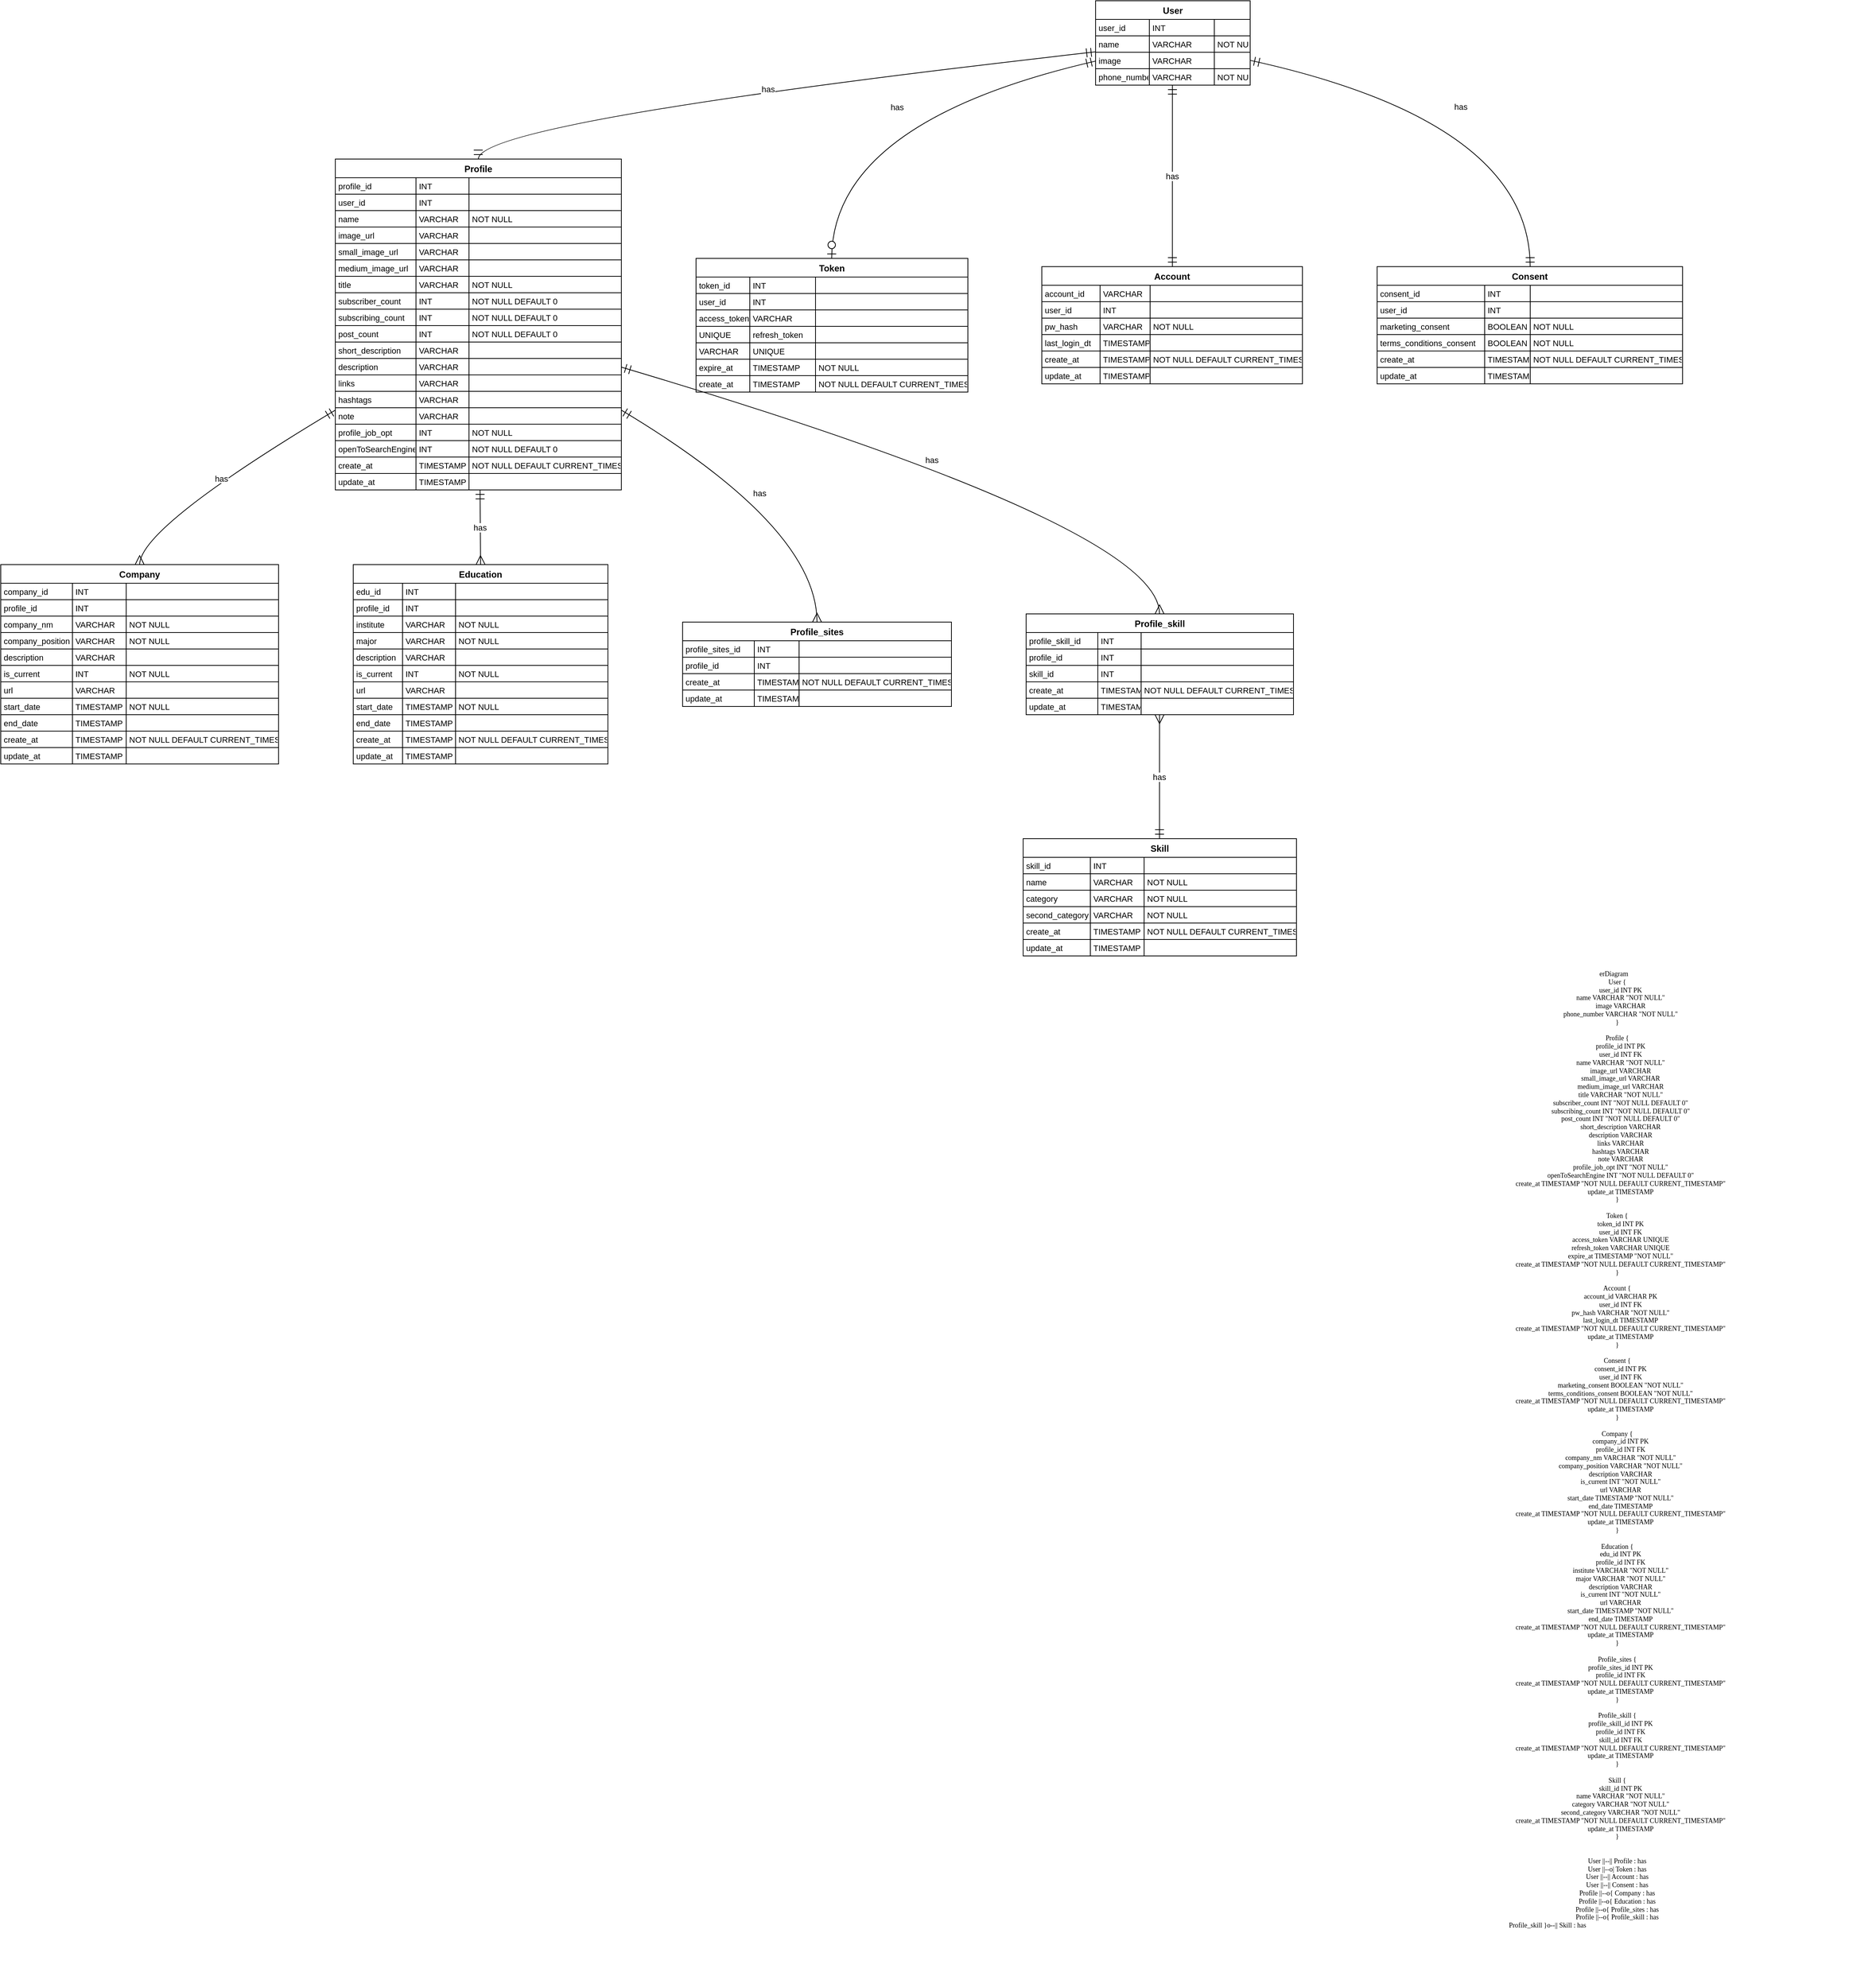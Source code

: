 <mxfile version="23.1.2" type="github">
  <diagram id="R2lEEEUBdFMjLlhIrx00" name="Page-1">
    <mxGraphModel dx="804" dy="786" grid="1" gridSize="10" guides="1" tooltips="1" connect="1" arrows="1" fold="1" page="1" pageScale="1" pageWidth="850" pageHeight="1100" math="0" shadow="0" extFonts="Permanent Marker^https://fonts.googleapis.com/css?family=Permanent+Marker">
      <root>
        <mxCell id="0" />
        <mxCell id="1" parent="0" />
        <mxCell id="aCuJq1FHVLhUi_cSeAXU-275" value="User" style="shape=table;startSize=25;container=1;collapsible=0;childLayout=tableLayout;fixedRows=1;rowLines=1;fontStyle=1;align=center;resizeLast=1;" vertex="1" parent="1">
          <mxGeometry x="1486" y="20" width="207" height="113" as="geometry" />
        </mxCell>
        <mxCell id="aCuJq1FHVLhUi_cSeAXU-276" style="shape=tableRow;horizontal=0;startSize=0;swimlaneHead=0;swimlaneBody=0;fillColor=none;collapsible=0;dropTarget=0;points=[[0,0.5],[1,0.5]];portConstraint=eastwest;top=0;left=0;right=0;bottom=0;" vertex="1" parent="aCuJq1FHVLhUi_cSeAXU-275">
          <mxGeometry y="25" width="207" height="22" as="geometry" />
        </mxCell>
        <mxCell id="aCuJq1FHVLhUi_cSeAXU-277" value="user_id" style="shape=partialRectangle;connectable=0;fillColor=none;top=0;left=0;bottom=0;right=0;align=left;spacingLeft=2;overflow=hidden;fontSize=11;" vertex="1" parent="aCuJq1FHVLhUi_cSeAXU-276">
          <mxGeometry width="72" height="22" as="geometry">
            <mxRectangle width="72" height="22" as="alternateBounds" />
          </mxGeometry>
        </mxCell>
        <mxCell id="aCuJq1FHVLhUi_cSeAXU-278" value="INT" style="shape=partialRectangle;connectable=0;fillColor=none;top=0;left=0;bottom=0;right=0;align=left;spacingLeft=2;overflow=hidden;fontSize=11;" vertex="1" parent="aCuJq1FHVLhUi_cSeAXU-276">
          <mxGeometry x="72" width="87" height="22" as="geometry">
            <mxRectangle width="87" height="22" as="alternateBounds" />
          </mxGeometry>
        </mxCell>
        <mxCell id="aCuJq1FHVLhUi_cSeAXU-279" value="" style="shape=partialRectangle;connectable=0;fillColor=none;top=0;left=0;bottom=0;right=0;align=left;spacingLeft=2;overflow=hidden;fontSize=11;" vertex="1" parent="aCuJq1FHVLhUi_cSeAXU-276">
          <mxGeometry x="159" width="48" height="22" as="geometry">
            <mxRectangle width="48" height="22" as="alternateBounds" />
          </mxGeometry>
        </mxCell>
        <mxCell id="aCuJq1FHVLhUi_cSeAXU-280" style="shape=tableRow;horizontal=0;startSize=0;swimlaneHead=0;swimlaneBody=0;fillColor=none;collapsible=0;dropTarget=0;points=[[0,0.5],[1,0.5]];portConstraint=eastwest;top=0;left=0;right=0;bottom=0;" vertex="1" parent="aCuJq1FHVLhUi_cSeAXU-275">
          <mxGeometry y="47" width="207" height="22" as="geometry" />
        </mxCell>
        <mxCell id="aCuJq1FHVLhUi_cSeAXU-281" value="name" style="shape=partialRectangle;connectable=0;fillColor=none;top=0;left=0;bottom=0;right=0;align=left;spacingLeft=2;overflow=hidden;fontSize=11;" vertex="1" parent="aCuJq1FHVLhUi_cSeAXU-280">
          <mxGeometry width="72" height="22" as="geometry">
            <mxRectangle width="72" height="22" as="alternateBounds" />
          </mxGeometry>
        </mxCell>
        <mxCell id="aCuJq1FHVLhUi_cSeAXU-282" value="VARCHAR" style="shape=partialRectangle;connectable=0;fillColor=none;top=0;left=0;bottom=0;right=0;align=left;spacingLeft=2;overflow=hidden;fontSize=11;" vertex="1" parent="aCuJq1FHVLhUi_cSeAXU-280">
          <mxGeometry x="72" width="87" height="22" as="geometry">
            <mxRectangle width="87" height="22" as="alternateBounds" />
          </mxGeometry>
        </mxCell>
        <mxCell id="aCuJq1FHVLhUi_cSeAXU-283" value="NOT NULL" style="shape=partialRectangle;connectable=0;fillColor=none;top=0;left=0;bottom=0;right=0;align=left;spacingLeft=2;overflow=hidden;fontSize=11;" vertex="1" parent="aCuJq1FHVLhUi_cSeAXU-280">
          <mxGeometry x="159" width="48" height="22" as="geometry">
            <mxRectangle width="48" height="22" as="alternateBounds" />
          </mxGeometry>
        </mxCell>
        <mxCell id="aCuJq1FHVLhUi_cSeAXU-284" style="shape=tableRow;horizontal=0;startSize=0;swimlaneHead=0;swimlaneBody=0;fillColor=none;collapsible=0;dropTarget=0;points=[[0,0.5],[1,0.5]];portConstraint=eastwest;top=0;left=0;right=0;bottom=0;" vertex="1" parent="aCuJq1FHVLhUi_cSeAXU-275">
          <mxGeometry y="69" width="207" height="22" as="geometry" />
        </mxCell>
        <mxCell id="aCuJq1FHVLhUi_cSeAXU-285" value="image" style="shape=partialRectangle;connectable=0;fillColor=none;top=0;left=0;bottom=0;right=0;align=left;spacingLeft=2;overflow=hidden;fontSize=11;" vertex="1" parent="aCuJq1FHVLhUi_cSeAXU-284">
          <mxGeometry width="72" height="22" as="geometry">
            <mxRectangle width="72" height="22" as="alternateBounds" />
          </mxGeometry>
        </mxCell>
        <mxCell id="aCuJq1FHVLhUi_cSeAXU-286" value="VARCHAR" style="shape=partialRectangle;connectable=0;fillColor=none;top=0;left=0;bottom=0;right=0;align=left;spacingLeft=2;overflow=hidden;fontSize=11;" vertex="1" parent="aCuJq1FHVLhUi_cSeAXU-284">
          <mxGeometry x="72" width="87" height="22" as="geometry">
            <mxRectangle width="87" height="22" as="alternateBounds" />
          </mxGeometry>
        </mxCell>
        <mxCell id="aCuJq1FHVLhUi_cSeAXU-287" value="" style="shape=partialRectangle;connectable=0;fillColor=none;top=0;left=0;bottom=0;right=0;align=left;spacingLeft=2;overflow=hidden;fontSize=11;" vertex="1" parent="aCuJq1FHVLhUi_cSeAXU-284">
          <mxGeometry x="159" width="48" height="22" as="geometry">
            <mxRectangle width="48" height="22" as="alternateBounds" />
          </mxGeometry>
        </mxCell>
        <mxCell id="aCuJq1FHVLhUi_cSeAXU-288" style="shape=tableRow;horizontal=0;startSize=0;swimlaneHead=0;swimlaneBody=0;fillColor=none;collapsible=0;dropTarget=0;points=[[0,0.5],[1,0.5]];portConstraint=eastwest;top=0;left=0;right=0;bottom=0;" vertex="1" parent="aCuJq1FHVLhUi_cSeAXU-275">
          <mxGeometry y="91" width="207" height="22" as="geometry" />
        </mxCell>
        <mxCell id="aCuJq1FHVLhUi_cSeAXU-289" value="phone_number" style="shape=partialRectangle;connectable=0;fillColor=none;top=0;left=0;bottom=0;right=0;align=left;spacingLeft=2;overflow=hidden;fontSize=11;" vertex="1" parent="aCuJq1FHVLhUi_cSeAXU-288">
          <mxGeometry width="72" height="22" as="geometry">
            <mxRectangle width="72" height="22" as="alternateBounds" />
          </mxGeometry>
        </mxCell>
        <mxCell id="aCuJq1FHVLhUi_cSeAXU-290" value="VARCHAR" style="shape=partialRectangle;connectable=0;fillColor=none;top=0;left=0;bottom=0;right=0;align=left;spacingLeft=2;overflow=hidden;fontSize=11;" vertex="1" parent="aCuJq1FHVLhUi_cSeAXU-288">
          <mxGeometry x="72" width="87" height="22" as="geometry">
            <mxRectangle width="87" height="22" as="alternateBounds" />
          </mxGeometry>
        </mxCell>
        <mxCell id="aCuJq1FHVLhUi_cSeAXU-291" value="NOT NULL" style="shape=partialRectangle;connectable=0;fillColor=none;top=0;left=0;bottom=0;right=0;align=left;spacingLeft=2;overflow=hidden;fontSize=11;" vertex="1" parent="aCuJq1FHVLhUi_cSeAXU-288">
          <mxGeometry x="159" width="48" height="22" as="geometry">
            <mxRectangle width="48" height="22" as="alternateBounds" />
          </mxGeometry>
        </mxCell>
        <mxCell id="aCuJq1FHVLhUi_cSeAXU-292" value="Profile" style="shape=table;startSize=25;container=1;collapsible=0;childLayout=tableLayout;fixedRows=1;rowLines=1;fontStyle=1;align=center;resizeLast=1;" vertex="1" parent="1">
          <mxGeometry x="468" y="232" width="383" height="443" as="geometry" />
        </mxCell>
        <mxCell id="aCuJq1FHVLhUi_cSeAXU-293" style="shape=tableRow;horizontal=0;startSize=0;swimlaneHead=0;swimlaneBody=0;fillColor=none;collapsible=0;dropTarget=0;points=[[0,0.5],[1,0.5]];portConstraint=eastwest;top=0;left=0;right=0;bottom=0;" vertex="1" parent="aCuJq1FHVLhUi_cSeAXU-292">
          <mxGeometry y="25" width="383" height="22" as="geometry" />
        </mxCell>
        <mxCell id="aCuJq1FHVLhUi_cSeAXU-294" value="profile_id" style="shape=partialRectangle;connectable=0;fillColor=none;top=0;left=0;bottom=0;right=0;align=left;spacingLeft=2;overflow=hidden;fontSize=11;" vertex="1" parent="aCuJq1FHVLhUi_cSeAXU-293">
          <mxGeometry width="108" height="22" as="geometry">
            <mxRectangle width="108" height="22" as="alternateBounds" />
          </mxGeometry>
        </mxCell>
        <mxCell id="aCuJq1FHVLhUi_cSeAXU-295" value="INT" style="shape=partialRectangle;connectable=0;fillColor=none;top=0;left=0;bottom=0;right=0;align=left;spacingLeft=2;overflow=hidden;fontSize=11;" vertex="1" parent="aCuJq1FHVLhUi_cSeAXU-293">
          <mxGeometry x="108" width="71" height="22" as="geometry">
            <mxRectangle width="71" height="22" as="alternateBounds" />
          </mxGeometry>
        </mxCell>
        <mxCell id="aCuJq1FHVLhUi_cSeAXU-296" value="" style="shape=partialRectangle;connectable=0;fillColor=none;top=0;left=0;bottom=0;right=0;align=left;spacingLeft=2;overflow=hidden;fontSize=11;" vertex="1" parent="aCuJq1FHVLhUi_cSeAXU-293">
          <mxGeometry x="179" width="204" height="22" as="geometry">
            <mxRectangle width="204" height="22" as="alternateBounds" />
          </mxGeometry>
        </mxCell>
        <mxCell id="aCuJq1FHVLhUi_cSeAXU-297" style="shape=tableRow;horizontal=0;startSize=0;swimlaneHead=0;swimlaneBody=0;fillColor=none;collapsible=0;dropTarget=0;points=[[0,0.5],[1,0.5]];portConstraint=eastwest;top=0;left=0;right=0;bottom=0;" vertex="1" parent="aCuJq1FHVLhUi_cSeAXU-292">
          <mxGeometry y="47" width="383" height="22" as="geometry" />
        </mxCell>
        <mxCell id="aCuJq1FHVLhUi_cSeAXU-298" value="user_id" style="shape=partialRectangle;connectable=0;fillColor=none;top=0;left=0;bottom=0;right=0;align=left;spacingLeft=2;overflow=hidden;fontSize=11;" vertex="1" parent="aCuJq1FHVLhUi_cSeAXU-297">
          <mxGeometry width="108" height="22" as="geometry">
            <mxRectangle width="108" height="22" as="alternateBounds" />
          </mxGeometry>
        </mxCell>
        <mxCell id="aCuJq1FHVLhUi_cSeAXU-299" value="INT" style="shape=partialRectangle;connectable=0;fillColor=none;top=0;left=0;bottom=0;right=0;align=left;spacingLeft=2;overflow=hidden;fontSize=11;" vertex="1" parent="aCuJq1FHVLhUi_cSeAXU-297">
          <mxGeometry x="108" width="71" height="22" as="geometry">
            <mxRectangle width="71" height="22" as="alternateBounds" />
          </mxGeometry>
        </mxCell>
        <mxCell id="aCuJq1FHVLhUi_cSeAXU-300" value="" style="shape=partialRectangle;connectable=0;fillColor=none;top=0;left=0;bottom=0;right=0;align=left;spacingLeft=2;overflow=hidden;fontSize=11;" vertex="1" parent="aCuJq1FHVLhUi_cSeAXU-297">
          <mxGeometry x="179" width="204" height="22" as="geometry">
            <mxRectangle width="204" height="22" as="alternateBounds" />
          </mxGeometry>
        </mxCell>
        <mxCell id="aCuJq1FHVLhUi_cSeAXU-301" style="shape=tableRow;horizontal=0;startSize=0;swimlaneHead=0;swimlaneBody=0;fillColor=none;collapsible=0;dropTarget=0;points=[[0,0.5],[1,0.5]];portConstraint=eastwest;top=0;left=0;right=0;bottom=0;" vertex="1" parent="aCuJq1FHVLhUi_cSeAXU-292">
          <mxGeometry y="69" width="383" height="22" as="geometry" />
        </mxCell>
        <mxCell id="aCuJq1FHVLhUi_cSeAXU-302" value="name" style="shape=partialRectangle;connectable=0;fillColor=none;top=0;left=0;bottom=0;right=0;align=left;spacingLeft=2;overflow=hidden;fontSize=11;" vertex="1" parent="aCuJq1FHVLhUi_cSeAXU-301">
          <mxGeometry width="108" height="22" as="geometry">
            <mxRectangle width="108" height="22" as="alternateBounds" />
          </mxGeometry>
        </mxCell>
        <mxCell id="aCuJq1FHVLhUi_cSeAXU-303" value="VARCHAR" style="shape=partialRectangle;connectable=0;fillColor=none;top=0;left=0;bottom=0;right=0;align=left;spacingLeft=2;overflow=hidden;fontSize=11;" vertex="1" parent="aCuJq1FHVLhUi_cSeAXU-301">
          <mxGeometry x="108" width="71" height="22" as="geometry">
            <mxRectangle width="71" height="22" as="alternateBounds" />
          </mxGeometry>
        </mxCell>
        <mxCell id="aCuJq1FHVLhUi_cSeAXU-304" value="NOT NULL" style="shape=partialRectangle;connectable=0;fillColor=none;top=0;left=0;bottom=0;right=0;align=left;spacingLeft=2;overflow=hidden;fontSize=11;" vertex="1" parent="aCuJq1FHVLhUi_cSeAXU-301">
          <mxGeometry x="179" width="204" height="22" as="geometry">
            <mxRectangle width="204" height="22" as="alternateBounds" />
          </mxGeometry>
        </mxCell>
        <mxCell id="aCuJq1FHVLhUi_cSeAXU-305" style="shape=tableRow;horizontal=0;startSize=0;swimlaneHead=0;swimlaneBody=0;fillColor=none;collapsible=0;dropTarget=0;points=[[0,0.5],[1,0.5]];portConstraint=eastwest;top=0;left=0;right=0;bottom=0;" vertex="1" parent="aCuJq1FHVLhUi_cSeAXU-292">
          <mxGeometry y="91" width="383" height="22" as="geometry" />
        </mxCell>
        <mxCell id="aCuJq1FHVLhUi_cSeAXU-306" value="image_url" style="shape=partialRectangle;connectable=0;fillColor=none;top=0;left=0;bottom=0;right=0;align=left;spacingLeft=2;overflow=hidden;fontSize=11;" vertex="1" parent="aCuJq1FHVLhUi_cSeAXU-305">
          <mxGeometry width="108" height="22" as="geometry">
            <mxRectangle width="108" height="22" as="alternateBounds" />
          </mxGeometry>
        </mxCell>
        <mxCell id="aCuJq1FHVLhUi_cSeAXU-307" value="VARCHAR" style="shape=partialRectangle;connectable=0;fillColor=none;top=0;left=0;bottom=0;right=0;align=left;spacingLeft=2;overflow=hidden;fontSize=11;" vertex="1" parent="aCuJq1FHVLhUi_cSeAXU-305">
          <mxGeometry x="108" width="71" height="22" as="geometry">
            <mxRectangle width="71" height="22" as="alternateBounds" />
          </mxGeometry>
        </mxCell>
        <mxCell id="aCuJq1FHVLhUi_cSeAXU-308" value="" style="shape=partialRectangle;connectable=0;fillColor=none;top=0;left=0;bottom=0;right=0;align=left;spacingLeft=2;overflow=hidden;fontSize=11;" vertex="1" parent="aCuJq1FHVLhUi_cSeAXU-305">
          <mxGeometry x="179" width="204" height="22" as="geometry">
            <mxRectangle width="204" height="22" as="alternateBounds" />
          </mxGeometry>
        </mxCell>
        <mxCell id="aCuJq1FHVLhUi_cSeAXU-309" style="shape=tableRow;horizontal=0;startSize=0;swimlaneHead=0;swimlaneBody=0;fillColor=none;collapsible=0;dropTarget=0;points=[[0,0.5],[1,0.5]];portConstraint=eastwest;top=0;left=0;right=0;bottom=0;" vertex="1" parent="aCuJq1FHVLhUi_cSeAXU-292">
          <mxGeometry y="113" width="383" height="22" as="geometry" />
        </mxCell>
        <mxCell id="aCuJq1FHVLhUi_cSeAXU-310" value="small_image_url" style="shape=partialRectangle;connectable=0;fillColor=none;top=0;left=0;bottom=0;right=0;align=left;spacingLeft=2;overflow=hidden;fontSize=11;" vertex="1" parent="aCuJq1FHVLhUi_cSeAXU-309">
          <mxGeometry width="108" height="22" as="geometry">
            <mxRectangle width="108" height="22" as="alternateBounds" />
          </mxGeometry>
        </mxCell>
        <mxCell id="aCuJq1FHVLhUi_cSeAXU-311" value="VARCHAR" style="shape=partialRectangle;connectable=0;fillColor=none;top=0;left=0;bottom=0;right=0;align=left;spacingLeft=2;overflow=hidden;fontSize=11;" vertex="1" parent="aCuJq1FHVLhUi_cSeAXU-309">
          <mxGeometry x="108" width="71" height="22" as="geometry">
            <mxRectangle width="71" height="22" as="alternateBounds" />
          </mxGeometry>
        </mxCell>
        <mxCell id="aCuJq1FHVLhUi_cSeAXU-312" value="" style="shape=partialRectangle;connectable=0;fillColor=none;top=0;left=0;bottom=0;right=0;align=left;spacingLeft=2;overflow=hidden;fontSize=11;" vertex="1" parent="aCuJq1FHVLhUi_cSeAXU-309">
          <mxGeometry x="179" width="204" height="22" as="geometry">
            <mxRectangle width="204" height="22" as="alternateBounds" />
          </mxGeometry>
        </mxCell>
        <mxCell id="aCuJq1FHVLhUi_cSeAXU-313" style="shape=tableRow;horizontal=0;startSize=0;swimlaneHead=0;swimlaneBody=0;fillColor=none;collapsible=0;dropTarget=0;points=[[0,0.5],[1,0.5]];portConstraint=eastwest;top=0;left=0;right=0;bottom=0;" vertex="1" parent="aCuJq1FHVLhUi_cSeAXU-292">
          <mxGeometry y="135" width="383" height="22" as="geometry" />
        </mxCell>
        <mxCell id="aCuJq1FHVLhUi_cSeAXU-314" value="medium_image_url" style="shape=partialRectangle;connectable=0;fillColor=none;top=0;left=0;bottom=0;right=0;align=left;spacingLeft=2;overflow=hidden;fontSize=11;" vertex="1" parent="aCuJq1FHVLhUi_cSeAXU-313">
          <mxGeometry width="108" height="22" as="geometry">
            <mxRectangle width="108" height="22" as="alternateBounds" />
          </mxGeometry>
        </mxCell>
        <mxCell id="aCuJq1FHVLhUi_cSeAXU-315" value="VARCHAR" style="shape=partialRectangle;connectable=0;fillColor=none;top=0;left=0;bottom=0;right=0;align=left;spacingLeft=2;overflow=hidden;fontSize=11;" vertex="1" parent="aCuJq1FHVLhUi_cSeAXU-313">
          <mxGeometry x="108" width="71" height="22" as="geometry">
            <mxRectangle width="71" height="22" as="alternateBounds" />
          </mxGeometry>
        </mxCell>
        <mxCell id="aCuJq1FHVLhUi_cSeAXU-316" value="" style="shape=partialRectangle;connectable=0;fillColor=none;top=0;left=0;bottom=0;right=0;align=left;spacingLeft=2;overflow=hidden;fontSize=11;" vertex="1" parent="aCuJq1FHVLhUi_cSeAXU-313">
          <mxGeometry x="179" width="204" height="22" as="geometry">
            <mxRectangle width="204" height="22" as="alternateBounds" />
          </mxGeometry>
        </mxCell>
        <mxCell id="aCuJq1FHVLhUi_cSeAXU-317" style="shape=tableRow;horizontal=0;startSize=0;swimlaneHead=0;swimlaneBody=0;fillColor=none;collapsible=0;dropTarget=0;points=[[0,0.5],[1,0.5]];portConstraint=eastwest;top=0;left=0;right=0;bottom=0;" vertex="1" parent="aCuJq1FHVLhUi_cSeAXU-292">
          <mxGeometry y="157" width="383" height="22" as="geometry" />
        </mxCell>
        <mxCell id="aCuJq1FHVLhUi_cSeAXU-318" value="title" style="shape=partialRectangle;connectable=0;fillColor=none;top=0;left=0;bottom=0;right=0;align=left;spacingLeft=2;overflow=hidden;fontSize=11;" vertex="1" parent="aCuJq1FHVLhUi_cSeAXU-317">
          <mxGeometry width="108" height="22" as="geometry">
            <mxRectangle width="108" height="22" as="alternateBounds" />
          </mxGeometry>
        </mxCell>
        <mxCell id="aCuJq1FHVLhUi_cSeAXU-319" value="VARCHAR" style="shape=partialRectangle;connectable=0;fillColor=none;top=0;left=0;bottom=0;right=0;align=left;spacingLeft=2;overflow=hidden;fontSize=11;" vertex="1" parent="aCuJq1FHVLhUi_cSeAXU-317">
          <mxGeometry x="108" width="71" height="22" as="geometry">
            <mxRectangle width="71" height="22" as="alternateBounds" />
          </mxGeometry>
        </mxCell>
        <mxCell id="aCuJq1FHVLhUi_cSeAXU-320" value="NOT NULL" style="shape=partialRectangle;connectable=0;fillColor=none;top=0;left=0;bottom=0;right=0;align=left;spacingLeft=2;overflow=hidden;fontSize=11;" vertex="1" parent="aCuJq1FHVLhUi_cSeAXU-317">
          <mxGeometry x="179" width="204" height="22" as="geometry">
            <mxRectangle width="204" height="22" as="alternateBounds" />
          </mxGeometry>
        </mxCell>
        <mxCell id="aCuJq1FHVLhUi_cSeAXU-321" style="shape=tableRow;horizontal=0;startSize=0;swimlaneHead=0;swimlaneBody=0;fillColor=none;collapsible=0;dropTarget=0;points=[[0,0.5],[1,0.5]];portConstraint=eastwest;top=0;left=0;right=0;bottom=0;" vertex="1" parent="aCuJq1FHVLhUi_cSeAXU-292">
          <mxGeometry y="179" width="383" height="22" as="geometry" />
        </mxCell>
        <mxCell id="aCuJq1FHVLhUi_cSeAXU-322" value="subscriber_count" style="shape=partialRectangle;connectable=0;fillColor=none;top=0;left=0;bottom=0;right=0;align=left;spacingLeft=2;overflow=hidden;fontSize=11;" vertex="1" parent="aCuJq1FHVLhUi_cSeAXU-321">
          <mxGeometry width="108" height="22" as="geometry">
            <mxRectangle width="108" height="22" as="alternateBounds" />
          </mxGeometry>
        </mxCell>
        <mxCell id="aCuJq1FHVLhUi_cSeAXU-323" value="INT" style="shape=partialRectangle;connectable=0;fillColor=none;top=0;left=0;bottom=0;right=0;align=left;spacingLeft=2;overflow=hidden;fontSize=11;" vertex="1" parent="aCuJq1FHVLhUi_cSeAXU-321">
          <mxGeometry x="108" width="71" height="22" as="geometry">
            <mxRectangle width="71" height="22" as="alternateBounds" />
          </mxGeometry>
        </mxCell>
        <mxCell id="aCuJq1FHVLhUi_cSeAXU-324" value="NOT NULL DEFAULT 0" style="shape=partialRectangle;connectable=0;fillColor=none;top=0;left=0;bottom=0;right=0;align=left;spacingLeft=2;overflow=hidden;fontSize=11;" vertex="1" parent="aCuJq1FHVLhUi_cSeAXU-321">
          <mxGeometry x="179" width="204" height="22" as="geometry">
            <mxRectangle width="204" height="22" as="alternateBounds" />
          </mxGeometry>
        </mxCell>
        <mxCell id="aCuJq1FHVLhUi_cSeAXU-325" style="shape=tableRow;horizontal=0;startSize=0;swimlaneHead=0;swimlaneBody=0;fillColor=none;collapsible=0;dropTarget=0;points=[[0,0.5],[1,0.5]];portConstraint=eastwest;top=0;left=0;right=0;bottom=0;" vertex="1" parent="aCuJq1FHVLhUi_cSeAXU-292">
          <mxGeometry y="201" width="383" height="22" as="geometry" />
        </mxCell>
        <mxCell id="aCuJq1FHVLhUi_cSeAXU-326" value="subscribing_count" style="shape=partialRectangle;connectable=0;fillColor=none;top=0;left=0;bottom=0;right=0;align=left;spacingLeft=2;overflow=hidden;fontSize=11;" vertex="1" parent="aCuJq1FHVLhUi_cSeAXU-325">
          <mxGeometry width="108" height="22" as="geometry">
            <mxRectangle width="108" height="22" as="alternateBounds" />
          </mxGeometry>
        </mxCell>
        <mxCell id="aCuJq1FHVLhUi_cSeAXU-327" value="INT" style="shape=partialRectangle;connectable=0;fillColor=none;top=0;left=0;bottom=0;right=0;align=left;spacingLeft=2;overflow=hidden;fontSize=11;" vertex="1" parent="aCuJq1FHVLhUi_cSeAXU-325">
          <mxGeometry x="108" width="71" height="22" as="geometry">
            <mxRectangle width="71" height="22" as="alternateBounds" />
          </mxGeometry>
        </mxCell>
        <mxCell id="aCuJq1FHVLhUi_cSeAXU-328" value="NOT NULL DEFAULT 0" style="shape=partialRectangle;connectable=0;fillColor=none;top=0;left=0;bottom=0;right=0;align=left;spacingLeft=2;overflow=hidden;fontSize=11;" vertex="1" parent="aCuJq1FHVLhUi_cSeAXU-325">
          <mxGeometry x="179" width="204" height="22" as="geometry">
            <mxRectangle width="204" height="22" as="alternateBounds" />
          </mxGeometry>
        </mxCell>
        <mxCell id="aCuJq1FHVLhUi_cSeAXU-329" style="shape=tableRow;horizontal=0;startSize=0;swimlaneHead=0;swimlaneBody=0;fillColor=none;collapsible=0;dropTarget=0;points=[[0,0.5],[1,0.5]];portConstraint=eastwest;top=0;left=0;right=0;bottom=0;" vertex="1" parent="aCuJq1FHVLhUi_cSeAXU-292">
          <mxGeometry y="223" width="383" height="22" as="geometry" />
        </mxCell>
        <mxCell id="aCuJq1FHVLhUi_cSeAXU-330" value="post_count" style="shape=partialRectangle;connectable=0;fillColor=none;top=0;left=0;bottom=0;right=0;align=left;spacingLeft=2;overflow=hidden;fontSize=11;" vertex="1" parent="aCuJq1FHVLhUi_cSeAXU-329">
          <mxGeometry width="108" height="22" as="geometry">
            <mxRectangle width="108" height="22" as="alternateBounds" />
          </mxGeometry>
        </mxCell>
        <mxCell id="aCuJq1FHVLhUi_cSeAXU-331" value="INT" style="shape=partialRectangle;connectable=0;fillColor=none;top=0;left=0;bottom=0;right=0;align=left;spacingLeft=2;overflow=hidden;fontSize=11;" vertex="1" parent="aCuJq1FHVLhUi_cSeAXU-329">
          <mxGeometry x="108" width="71" height="22" as="geometry">
            <mxRectangle width="71" height="22" as="alternateBounds" />
          </mxGeometry>
        </mxCell>
        <mxCell id="aCuJq1FHVLhUi_cSeAXU-332" value="NOT NULL DEFAULT 0" style="shape=partialRectangle;connectable=0;fillColor=none;top=0;left=0;bottom=0;right=0;align=left;spacingLeft=2;overflow=hidden;fontSize=11;" vertex="1" parent="aCuJq1FHVLhUi_cSeAXU-329">
          <mxGeometry x="179" width="204" height="22" as="geometry">
            <mxRectangle width="204" height="22" as="alternateBounds" />
          </mxGeometry>
        </mxCell>
        <mxCell id="aCuJq1FHVLhUi_cSeAXU-333" style="shape=tableRow;horizontal=0;startSize=0;swimlaneHead=0;swimlaneBody=0;fillColor=none;collapsible=0;dropTarget=0;points=[[0,0.5],[1,0.5]];portConstraint=eastwest;top=0;left=0;right=0;bottom=0;" vertex="1" parent="aCuJq1FHVLhUi_cSeAXU-292">
          <mxGeometry y="245" width="383" height="22" as="geometry" />
        </mxCell>
        <mxCell id="aCuJq1FHVLhUi_cSeAXU-334" value="short_description" style="shape=partialRectangle;connectable=0;fillColor=none;top=0;left=0;bottom=0;right=0;align=left;spacingLeft=2;overflow=hidden;fontSize=11;" vertex="1" parent="aCuJq1FHVLhUi_cSeAXU-333">
          <mxGeometry width="108" height="22" as="geometry">
            <mxRectangle width="108" height="22" as="alternateBounds" />
          </mxGeometry>
        </mxCell>
        <mxCell id="aCuJq1FHVLhUi_cSeAXU-335" value="VARCHAR" style="shape=partialRectangle;connectable=0;fillColor=none;top=0;left=0;bottom=0;right=0;align=left;spacingLeft=2;overflow=hidden;fontSize=11;" vertex="1" parent="aCuJq1FHVLhUi_cSeAXU-333">
          <mxGeometry x="108" width="71" height="22" as="geometry">
            <mxRectangle width="71" height="22" as="alternateBounds" />
          </mxGeometry>
        </mxCell>
        <mxCell id="aCuJq1FHVLhUi_cSeAXU-336" value="" style="shape=partialRectangle;connectable=0;fillColor=none;top=0;left=0;bottom=0;right=0;align=left;spacingLeft=2;overflow=hidden;fontSize=11;" vertex="1" parent="aCuJq1FHVLhUi_cSeAXU-333">
          <mxGeometry x="179" width="204" height="22" as="geometry">
            <mxRectangle width="204" height="22" as="alternateBounds" />
          </mxGeometry>
        </mxCell>
        <mxCell id="aCuJq1FHVLhUi_cSeAXU-337" style="shape=tableRow;horizontal=0;startSize=0;swimlaneHead=0;swimlaneBody=0;fillColor=none;collapsible=0;dropTarget=0;points=[[0,0.5],[1,0.5]];portConstraint=eastwest;top=0;left=0;right=0;bottom=0;" vertex="1" parent="aCuJq1FHVLhUi_cSeAXU-292">
          <mxGeometry y="267" width="383" height="22" as="geometry" />
        </mxCell>
        <mxCell id="aCuJq1FHVLhUi_cSeAXU-338" value="description" style="shape=partialRectangle;connectable=0;fillColor=none;top=0;left=0;bottom=0;right=0;align=left;spacingLeft=2;overflow=hidden;fontSize=11;" vertex="1" parent="aCuJq1FHVLhUi_cSeAXU-337">
          <mxGeometry width="108" height="22" as="geometry">
            <mxRectangle width="108" height="22" as="alternateBounds" />
          </mxGeometry>
        </mxCell>
        <mxCell id="aCuJq1FHVLhUi_cSeAXU-339" value="VARCHAR" style="shape=partialRectangle;connectable=0;fillColor=none;top=0;left=0;bottom=0;right=0;align=left;spacingLeft=2;overflow=hidden;fontSize=11;" vertex="1" parent="aCuJq1FHVLhUi_cSeAXU-337">
          <mxGeometry x="108" width="71" height="22" as="geometry">
            <mxRectangle width="71" height="22" as="alternateBounds" />
          </mxGeometry>
        </mxCell>
        <mxCell id="aCuJq1FHVLhUi_cSeAXU-340" value="" style="shape=partialRectangle;connectable=0;fillColor=none;top=0;left=0;bottom=0;right=0;align=left;spacingLeft=2;overflow=hidden;fontSize=11;" vertex="1" parent="aCuJq1FHVLhUi_cSeAXU-337">
          <mxGeometry x="179" width="204" height="22" as="geometry">
            <mxRectangle width="204" height="22" as="alternateBounds" />
          </mxGeometry>
        </mxCell>
        <mxCell id="aCuJq1FHVLhUi_cSeAXU-341" style="shape=tableRow;horizontal=0;startSize=0;swimlaneHead=0;swimlaneBody=0;fillColor=none;collapsible=0;dropTarget=0;points=[[0,0.5],[1,0.5]];portConstraint=eastwest;top=0;left=0;right=0;bottom=0;" vertex="1" parent="aCuJq1FHVLhUi_cSeAXU-292">
          <mxGeometry y="289" width="383" height="22" as="geometry" />
        </mxCell>
        <mxCell id="aCuJq1FHVLhUi_cSeAXU-342" value="links" style="shape=partialRectangle;connectable=0;fillColor=none;top=0;left=0;bottom=0;right=0;align=left;spacingLeft=2;overflow=hidden;fontSize=11;" vertex="1" parent="aCuJq1FHVLhUi_cSeAXU-341">
          <mxGeometry width="108" height="22" as="geometry">
            <mxRectangle width="108" height="22" as="alternateBounds" />
          </mxGeometry>
        </mxCell>
        <mxCell id="aCuJq1FHVLhUi_cSeAXU-343" value="VARCHAR" style="shape=partialRectangle;connectable=0;fillColor=none;top=0;left=0;bottom=0;right=0;align=left;spacingLeft=2;overflow=hidden;fontSize=11;" vertex="1" parent="aCuJq1FHVLhUi_cSeAXU-341">
          <mxGeometry x="108" width="71" height="22" as="geometry">
            <mxRectangle width="71" height="22" as="alternateBounds" />
          </mxGeometry>
        </mxCell>
        <mxCell id="aCuJq1FHVLhUi_cSeAXU-344" value="" style="shape=partialRectangle;connectable=0;fillColor=none;top=0;left=0;bottom=0;right=0;align=left;spacingLeft=2;overflow=hidden;fontSize=11;" vertex="1" parent="aCuJq1FHVLhUi_cSeAXU-341">
          <mxGeometry x="179" width="204" height="22" as="geometry">
            <mxRectangle width="204" height="22" as="alternateBounds" />
          </mxGeometry>
        </mxCell>
        <mxCell id="aCuJq1FHVLhUi_cSeAXU-345" style="shape=tableRow;horizontal=0;startSize=0;swimlaneHead=0;swimlaneBody=0;fillColor=none;collapsible=0;dropTarget=0;points=[[0,0.5],[1,0.5]];portConstraint=eastwest;top=0;left=0;right=0;bottom=0;" vertex="1" parent="aCuJq1FHVLhUi_cSeAXU-292">
          <mxGeometry y="311" width="383" height="22" as="geometry" />
        </mxCell>
        <mxCell id="aCuJq1FHVLhUi_cSeAXU-346" value="hashtags" style="shape=partialRectangle;connectable=0;fillColor=none;top=0;left=0;bottom=0;right=0;align=left;spacingLeft=2;overflow=hidden;fontSize=11;" vertex="1" parent="aCuJq1FHVLhUi_cSeAXU-345">
          <mxGeometry width="108" height="22" as="geometry">
            <mxRectangle width="108" height="22" as="alternateBounds" />
          </mxGeometry>
        </mxCell>
        <mxCell id="aCuJq1FHVLhUi_cSeAXU-347" value="VARCHAR" style="shape=partialRectangle;connectable=0;fillColor=none;top=0;left=0;bottom=0;right=0;align=left;spacingLeft=2;overflow=hidden;fontSize=11;" vertex="1" parent="aCuJq1FHVLhUi_cSeAXU-345">
          <mxGeometry x="108" width="71" height="22" as="geometry">
            <mxRectangle width="71" height="22" as="alternateBounds" />
          </mxGeometry>
        </mxCell>
        <mxCell id="aCuJq1FHVLhUi_cSeAXU-348" value="" style="shape=partialRectangle;connectable=0;fillColor=none;top=0;left=0;bottom=0;right=0;align=left;spacingLeft=2;overflow=hidden;fontSize=11;" vertex="1" parent="aCuJq1FHVLhUi_cSeAXU-345">
          <mxGeometry x="179" width="204" height="22" as="geometry">
            <mxRectangle width="204" height="22" as="alternateBounds" />
          </mxGeometry>
        </mxCell>
        <mxCell id="aCuJq1FHVLhUi_cSeAXU-349" style="shape=tableRow;horizontal=0;startSize=0;swimlaneHead=0;swimlaneBody=0;fillColor=none;collapsible=0;dropTarget=0;points=[[0,0.5],[1,0.5]];portConstraint=eastwest;top=0;left=0;right=0;bottom=0;" vertex="1" parent="aCuJq1FHVLhUi_cSeAXU-292">
          <mxGeometry y="333" width="383" height="22" as="geometry" />
        </mxCell>
        <mxCell id="aCuJq1FHVLhUi_cSeAXU-350" value="note" style="shape=partialRectangle;connectable=0;fillColor=none;top=0;left=0;bottom=0;right=0;align=left;spacingLeft=2;overflow=hidden;fontSize=11;" vertex="1" parent="aCuJq1FHVLhUi_cSeAXU-349">
          <mxGeometry width="108" height="22" as="geometry">
            <mxRectangle width="108" height="22" as="alternateBounds" />
          </mxGeometry>
        </mxCell>
        <mxCell id="aCuJq1FHVLhUi_cSeAXU-351" value="VARCHAR" style="shape=partialRectangle;connectable=0;fillColor=none;top=0;left=0;bottom=0;right=0;align=left;spacingLeft=2;overflow=hidden;fontSize=11;" vertex="1" parent="aCuJq1FHVLhUi_cSeAXU-349">
          <mxGeometry x="108" width="71" height="22" as="geometry">
            <mxRectangle width="71" height="22" as="alternateBounds" />
          </mxGeometry>
        </mxCell>
        <mxCell id="aCuJq1FHVLhUi_cSeAXU-352" value="" style="shape=partialRectangle;connectable=0;fillColor=none;top=0;left=0;bottom=0;right=0;align=left;spacingLeft=2;overflow=hidden;fontSize=11;" vertex="1" parent="aCuJq1FHVLhUi_cSeAXU-349">
          <mxGeometry x="179" width="204" height="22" as="geometry">
            <mxRectangle width="204" height="22" as="alternateBounds" />
          </mxGeometry>
        </mxCell>
        <mxCell id="aCuJq1FHVLhUi_cSeAXU-353" style="shape=tableRow;horizontal=0;startSize=0;swimlaneHead=0;swimlaneBody=0;fillColor=none;collapsible=0;dropTarget=0;points=[[0,0.5],[1,0.5]];portConstraint=eastwest;top=0;left=0;right=0;bottom=0;" vertex="1" parent="aCuJq1FHVLhUi_cSeAXU-292">
          <mxGeometry y="355" width="383" height="22" as="geometry" />
        </mxCell>
        <mxCell id="aCuJq1FHVLhUi_cSeAXU-354" value="profile_job_opt" style="shape=partialRectangle;connectable=0;fillColor=none;top=0;left=0;bottom=0;right=0;align=left;spacingLeft=2;overflow=hidden;fontSize=11;" vertex="1" parent="aCuJq1FHVLhUi_cSeAXU-353">
          <mxGeometry width="108" height="22" as="geometry">
            <mxRectangle width="108" height="22" as="alternateBounds" />
          </mxGeometry>
        </mxCell>
        <mxCell id="aCuJq1FHVLhUi_cSeAXU-355" value="INT" style="shape=partialRectangle;connectable=0;fillColor=none;top=0;left=0;bottom=0;right=0;align=left;spacingLeft=2;overflow=hidden;fontSize=11;" vertex="1" parent="aCuJq1FHVLhUi_cSeAXU-353">
          <mxGeometry x="108" width="71" height="22" as="geometry">
            <mxRectangle width="71" height="22" as="alternateBounds" />
          </mxGeometry>
        </mxCell>
        <mxCell id="aCuJq1FHVLhUi_cSeAXU-356" value="NOT NULL" style="shape=partialRectangle;connectable=0;fillColor=none;top=0;left=0;bottom=0;right=0;align=left;spacingLeft=2;overflow=hidden;fontSize=11;" vertex="1" parent="aCuJq1FHVLhUi_cSeAXU-353">
          <mxGeometry x="179" width="204" height="22" as="geometry">
            <mxRectangle width="204" height="22" as="alternateBounds" />
          </mxGeometry>
        </mxCell>
        <mxCell id="aCuJq1FHVLhUi_cSeAXU-357" style="shape=tableRow;horizontal=0;startSize=0;swimlaneHead=0;swimlaneBody=0;fillColor=none;collapsible=0;dropTarget=0;points=[[0,0.5],[1,0.5]];portConstraint=eastwest;top=0;left=0;right=0;bottom=0;" vertex="1" parent="aCuJq1FHVLhUi_cSeAXU-292">
          <mxGeometry y="377" width="383" height="22" as="geometry" />
        </mxCell>
        <mxCell id="aCuJq1FHVLhUi_cSeAXU-358" value="openToSearchEngine" style="shape=partialRectangle;connectable=0;fillColor=none;top=0;left=0;bottom=0;right=0;align=left;spacingLeft=2;overflow=hidden;fontSize=11;" vertex="1" parent="aCuJq1FHVLhUi_cSeAXU-357">
          <mxGeometry width="108" height="22" as="geometry">
            <mxRectangle width="108" height="22" as="alternateBounds" />
          </mxGeometry>
        </mxCell>
        <mxCell id="aCuJq1FHVLhUi_cSeAXU-359" value="INT" style="shape=partialRectangle;connectable=0;fillColor=none;top=0;left=0;bottom=0;right=0;align=left;spacingLeft=2;overflow=hidden;fontSize=11;" vertex="1" parent="aCuJq1FHVLhUi_cSeAXU-357">
          <mxGeometry x="108" width="71" height="22" as="geometry">
            <mxRectangle width="71" height="22" as="alternateBounds" />
          </mxGeometry>
        </mxCell>
        <mxCell id="aCuJq1FHVLhUi_cSeAXU-360" value="NOT NULL DEFAULT 0" style="shape=partialRectangle;connectable=0;fillColor=none;top=0;left=0;bottom=0;right=0;align=left;spacingLeft=2;overflow=hidden;fontSize=11;" vertex="1" parent="aCuJq1FHVLhUi_cSeAXU-357">
          <mxGeometry x="179" width="204" height="22" as="geometry">
            <mxRectangle width="204" height="22" as="alternateBounds" />
          </mxGeometry>
        </mxCell>
        <mxCell id="aCuJq1FHVLhUi_cSeAXU-361" style="shape=tableRow;horizontal=0;startSize=0;swimlaneHead=0;swimlaneBody=0;fillColor=none;collapsible=0;dropTarget=0;points=[[0,0.5],[1,0.5]];portConstraint=eastwest;top=0;left=0;right=0;bottom=0;" vertex="1" parent="aCuJq1FHVLhUi_cSeAXU-292">
          <mxGeometry y="399" width="383" height="22" as="geometry" />
        </mxCell>
        <mxCell id="aCuJq1FHVLhUi_cSeAXU-362" value="create_at" style="shape=partialRectangle;connectable=0;fillColor=none;top=0;left=0;bottom=0;right=0;align=left;spacingLeft=2;overflow=hidden;fontSize=11;" vertex="1" parent="aCuJq1FHVLhUi_cSeAXU-361">
          <mxGeometry width="108" height="22" as="geometry">
            <mxRectangle width="108" height="22" as="alternateBounds" />
          </mxGeometry>
        </mxCell>
        <mxCell id="aCuJq1FHVLhUi_cSeAXU-363" value="TIMESTAMP" style="shape=partialRectangle;connectable=0;fillColor=none;top=0;left=0;bottom=0;right=0;align=left;spacingLeft=2;overflow=hidden;fontSize=11;" vertex="1" parent="aCuJq1FHVLhUi_cSeAXU-361">
          <mxGeometry x="108" width="71" height="22" as="geometry">
            <mxRectangle width="71" height="22" as="alternateBounds" />
          </mxGeometry>
        </mxCell>
        <mxCell id="aCuJq1FHVLhUi_cSeAXU-364" value="NOT NULL DEFAULT CURRENT_TIMESTAMP" style="shape=partialRectangle;connectable=0;fillColor=none;top=0;left=0;bottom=0;right=0;align=left;spacingLeft=2;overflow=hidden;fontSize=11;" vertex="1" parent="aCuJq1FHVLhUi_cSeAXU-361">
          <mxGeometry x="179" width="204" height="22" as="geometry">
            <mxRectangle width="204" height="22" as="alternateBounds" />
          </mxGeometry>
        </mxCell>
        <mxCell id="aCuJq1FHVLhUi_cSeAXU-365" style="shape=tableRow;horizontal=0;startSize=0;swimlaneHead=0;swimlaneBody=0;fillColor=none;collapsible=0;dropTarget=0;points=[[0,0.5],[1,0.5]];portConstraint=eastwest;top=0;left=0;right=0;bottom=0;" vertex="1" parent="aCuJq1FHVLhUi_cSeAXU-292">
          <mxGeometry y="421" width="383" height="22" as="geometry" />
        </mxCell>
        <mxCell id="aCuJq1FHVLhUi_cSeAXU-366" value="update_at" style="shape=partialRectangle;connectable=0;fillColor=none;top=0;left=0;bottom=0;right=0;align=left;spacingLeft=2;overflow=hidden;fontSize=11;" vertex="1" parent="aCuJq1FHVLhUi_cSeAXU-365">
          <mxGeometry width="108" height="22" as="geometry">
            <mxRectangle width="108" height="22" as="alternateBounds" />
          </mxGeometry>
        </mxCell>
        <mxCell id="aCuJq1FHVLhUi_cSeAXU-367" value="TIMESTAMP" style="shape=partialRectangle;connectable=0;fillColor=none;top=0;left=0;bottom=0;right=0;align=left;spacingLeft=2;overflow=hidden;fontSize=11;" vertex="1" parent="aCuJq1FHVLhUi_cSeAXU-365">
          <mxGeometry x="108" width="71" height="22" as="geometry">
            <mxRectangle width="71" height="22" as="alternateBounds" />
          </mxGeometry>
        </mxCell>
        <mxCell id="aCuJq1FHVLhUi_cSeAXU-368" value="" style="shape=partialRectangle;connectable=0;fillColor=none;top=0;left=0;bottom=0;right=0;align=left;spacingLeft=2;overflow=hidden;fontSize=11;" vertex="1" parent="aCuJq1FHVLhUi_cSeAXU-365">
          <mxGeometry x="179" width="204" height="22" as="geometry">
            <mxRectangle width="204" height="22" as="alternateBounds" />
          </mxGeometry>
        </mxCell>
        <mxCell id="aCuJq1FHVLhUi_cSeAXU-369" value="Token" style="shape=table;startSize=25;container=1;collapsible=0;childLayout=tableLayout;fixedRows=1;rowLines=1;fontStyle=1;align=center;resizeLast=1;" vertex="1" parent="1">
          <mxGeometry x="951" y="365" width="364" height="179" as="geometry" />
        </mxCell>
        <mxCell id="aCuJq1FHVLhUi_cSeAXU-370" style="shape=tableRow;horizontal=0;startSize=0;swimlaneHead=0;swimlaneBody=0;fillColor=none;collapsible=0;dropTarget=0;points=[[0,0.5],[1,0.5]];portConstraint=eastwest;top=0;left=0;right=0;bottom=0;" vertex="1" parent="aCuJq1FHVLhUi_cSeAXU-369">
          <mxGeometry y="25" width="364" height="22" as="geometry" />
        </mxCell>
        <mxCell id="aCuJq1FHVLhUi_cSeAXU-371" value="token_id" style="shape=partialRectangle;connectable=0;fillColor=none;top=0;left=0;bottom=0;right=0;align=left;spacingLeft=2;overflow=hidden;fontSize=11;" vertex="1" parent="aCuJq1FHVLhUi_cSeAXU-370">
          <mxGeometry width="72" height="22" as="geometry">
            <mxRectangle width="72" height="22" as="alternateBounds" />
          </mxGeometry>
        </mxCell>
        <mxCell id="aCuJq1FHVLhUi_cSeAXU-372" value="INT" style="shape=partialRectangle;connectable=0;fillColor=none;top=0;left=0;bottom=0;right=0;align=left;spacingLeft=2;overflow=hidden;fontSize=11;" vertex="1" parent="aCuJq1FHVLhUi_cSeAXU-370">
          <mxGeometry x="72" width="88" height="22" as="geometry">
            <mxRectangle width="88" height="22" as="alternateBounds" />
          </mxGeometry>
        </mxCell>
        <mxCell id="aCuJq1FHVLhUi_cSeAXU-373" value="" style="shape=partialRectangle;connectable=0;fillColor=none;top=0;left=0;bottom=0;right=0;align=left;spacingLeft=2;overflow=hidden;fontSize=11;" vertex="1" parent="aCuJq1FHVLhUi_cSeAXU-370">
          <mxGeometry x="160" width="204" height="22" as="geometry">
            <mxRectangle width="204" height="22" as="alternateBounds" />
          </mxGeometry>
        </mxCell>
        <mxCell id="aCuJq1FHVLhUi_cSeAXU-374" style="shape=tableRow;horizontal=0;startSize=0;swimlaneHead=0;swimlaneBody=0;fillColor=none;collapsible=0;dropTarget=0;points=[[0,0.5],[1,0.5]];portConstraint=eastwest;top=0;left=0;right=0;bottom=0;" vertex="1" parent="aCuJq1FHVLhUi_cSeAXU-369">
          <mxGeometry y="47" width="364" height="22" as="geometry" />
        </mxCell>
        <mxCell id="aCuJq1FHVLhUi_cSeAXU-375" value="user_id" style="shape=partialRectangle;connectable=0;fillColor=none;top=0;left=0;bottom=0;right=0;align=left;spacingLeft=2;overflow=hidden;fontSize=11;" vertex="1" parent="aCuJq1FHVLhUi_cSeAXU-374">
          <mxGeometry width="72" height="22" as="geometry">
            <mxRectangle width="72" height="22" as="alternateBounds" />
          </mxGeometry>
        </mxCell>
        <mxCell id="aCuJq1FHVLhUi_cSeAXU-376" value="INT" style="shape=partialRectangle;connectable=0;fillColor=none;top=0;left=0;bottom=0;right=0;align=left;spacingLeft=2;overflow=hidden;fontSize=11;" vertex="1" parent="aCuJq1FHVLhUi_cSeAXU-374">
          <mxGeometry x="72" width="88" height="22" as="geometry">
            <mxRectangle width="88" height="22" as="alternateBounds" />
          </mxGeometry>
        </mxCell>
        <mxCell id="aCuJq1FHVLhUi_cSeAXU-377" value="" style="shape=partialRectangle;connectable=0;fillColor=none;top=0;left=0;bottom=0;right=0;align=left;spacingLeft=2;overflow=hidden;fontSize=11;" vertex="1" parent="aCuJq1FHVLhUi_cSeAXU-374">
          <mxGeometry x="160" width="204" height="22" as="geometry">
            <mxRectangle width="204" height="22" as="alternateBounds" />
          </mxGeometry>
        </mxCell>
        <mxCell id="aCuJq1FHVLhUi_cSeAXU-378" style="shape=tableRow;horizontal=0;startSize=0;swimlaneHead=0;swimlaneBody=0;fillColor=none;collapsible=0;dropTarget=0;points=[[0,0.5],[1,0.5]];portConstraint=eastwest;top=0;left=0;right=0;bottom=0;" vertex="1" parent="aCuJq1FHVLhUi_cSeAXU-369">
          <mxGeometry y="69" width="364" height="22" as="geometry" />
        </mxCell>
        <mxCell id="aCuJq1FHVLhUi_cSeAXU-379" value="access_token" style="shape=partialRectangle;connectable=0;fillColor=none;top=0;left=0;bottom=0;right=0;align=left;spacingLeft=2;overflow=hidden;fontSize=11;" vertex="1" parent="aCuJq1FHVLhUi_cSeAXU-378">
          <mxGeometry width="72" height="22" as="geometry">
            <mxRectangle width="72" height="22" as="alternateBounds" />
          </mxGeometry>
        </mxCell>
        <mxCell id="aCuJq1FHVLhUi_cSeAXU-380" value="VARCHAR" style="shape=partialRectangle;connectable=0;fillColor=none;top=0;left=0;bottom=0;right=0;align=left;spacingLeft=2;overflow=hidden;fontSize=11;" vertex="1" parent="aCuJq1FHVLhUi_cSeAXU-378">
          <mxGeometry x="72" width="88" height="22" as="geometry">
            <mxRectangle width="88" height="22" as="alternateBounds" />
          </mxGeometry>
        </mxCell>
        <mxCell id="aCuJq1FHVLhUi_cSeAXU-381" value="" style="shape=partialRectangle;connectable=0;fillColor=none;top=0;left=0;bottom=0;right=0;align=left;spacingLeft=2;overflow=hidden;fontSize=11;" vertex="1" parent="aCuJq1FHVLhUi_cSeAXU-378">
          <mxGeometry x="160" width="204" height="22" as="geometry">
            <mxRectangle width="204" height="22" as="alternateBounds" />
          </mxGeometry>
        </mxCell>
        <mxCell id="aCuJq1FHVLhUi_cSeAXU-382" style="shape=tableRow;horizontal=0;startSize=0;swimlaneHead=0;swimlaneBody=0;fillColor=none;collapsible=0;dropTarget=0;points=[[0,0.5],[1,0.5]];portConstraint=eastwest;top=0;left=0;right=0;bottom=0;" vertex="1" parent="aCuJq1FHVLhUi_cSeAXU-369">
          <mxGeometry y="91" width="364" height="22" as="geometry" />
        </mxCell>
        <mxCell id="aCuJq1FHVLhUi_cSeAXU-383" value="UNIQUE" style="shape=partialRectangle;connectable=0;fillColor=none;top=0;left=0;bottom=0;right=0;align=left;spacingLeft=2;overflow=hidden;fontSize=11;" vertex="1" parent="aCuJq1FHVLhUi_cSeAXU-382">
          <mxGeometry width="72" height="22" as="geometry">
            <mxRectangle width="72" height="22" as="alternateBounds" />
          </mxGeometry>
        </mxCell>
        <mxCell id="aCuJq1FHVLhUi_cSeAXU-384" value="refresh_token" style="shape=partialRectangle;connectable=0;fillColor=none;top=0;left=0;bottom=0;right=0;align=left;spacingLeft=2;overflow=hidden;fontSize=11;" vertex="1" parent="aCuJq1FHVLhUi_cSeAXU-382">
          <mxGeometry x="72" width="88" height="22" as="geometry">
            <mxRectangle width="88" height="22" as="alternateBounds" />
          </mxGeometry>
        </mxCell>
        <mxCell id="aCuJq1FHVLhUi_cSeAXU-385" value="" style="shape=partialRectangle;connectable=0;fillColor=none;top=0;left=0;bottom=0;right=0;align=left;spacingLeft=2;overflow=hidden;fontSize=11;" vertex="1" parent="aCuJq1FHVLhUi_cSeAXU-382">
          <mxGeometry x="160" width="204" height="22" as="geometry">
            <mxRectangle width="204" height="22" as="alternateBounds" />
          </mxGeometry>
        </mxCell>
        <mxCell id="aCuJq1FHVLhUi_cSeAXU-386" style="shape=tableRow;horizontal=0;startSize=0;swimlaneHead=0;swimlaneBody=0;fillColor=none;collapsible=0;dropTarget=0;points=[[0,0.5],[1,0.5]];portConstraint=eastwest;top=0;left=0;right=0;bottom=0;" vertex="1" parent="aCuJq1FHVLhUi_cSeAXU-369">
          <mxGeometry y="113" width="364" height="22" as="geometry" />
        </mxCell>
        <mxCell id="aCuJq1FHVLhUi_cSeAXU-387" value="VARCHAR" style="shape=partialRectangle;connectable=0;fillColor=none;top=0;left=0;bottom=0;right=0;align=left;spacingLeft=2;overflow=hidden;fontSize=11;" vertex="1" parent="aCuJq1FHVLhUi_cSeAXU-386">
          <mxGeometry width="72" height="22" as="geometry">
            <mxRectangle width="72" height="22" as="alternateBounds" />
          </mxGeometry>
        </mxCell>
        <mxCell id="aCuJq1FHVLhUi_cSeAXU-388" value="UNIQUE" style="shape=partialRectangle;connectable=0;fillColor=none;top=0;left=0;bottom=0;right=0;align=left;spacingLeft=2;overflow=hidden;fontSize=11;" vertex="1" parent="aCuJq1FHVLhUi_cSeAXU-386">
          <mxGeometry x="72" width="88" height="22" as="geometry">
            <mxRectangle width="88" height="22" as="alternateBounds" />
          </mxGeometry>
        </mxCell>
        <mxCell id="aCuJq1FHVLhUi_cSeAXU-389" value="" style="shape=partialRectangle;connectable=0;fillColor=none;top=0;left=0;bottom=0;right=0;align=left;spacingLeft=2;overflow=hidden;fontSize=11;" vertex="1" parent="aCuJq1FHVLhUi_cSeAXU-386">
          <mxGeometry x="160" width="204" height="22" as="geometry">
            <mxRectangle width="204" height="22" as="alternateBounds" />
          </mxGeometry>
        </mxCell>
        <mxCell id="aCuJq1FHVLhUi_cSeAXU-390" style="shape=tableRow;horizontal=0;startSize=0;swimlaneHead=0;swimlaneBody=0;fillColor=none;collapsible=0;dropTarget=0;points=[[0,0.5],[1,0.5]];portConstraint=eastwest;top=0;left=0;right=0;bottom=0;" vertex="1" parent="aCuJq1FHVLhUi_cSeAXU-369">
          <mxGeometry y="135" width="364" height="22" as="geometry" />
        </mxCell>
        <mxCell id="aCuJq1FHVLhUi_cSeAXU-391" value="expire_at" style="shape=partialRectangle;connectable=0;fillColor=none;top=0;left=0;bottom=0;right=0;align=left;spacingLeft=2;overflow=hidden;fontSize=11;" vertex="1" parent="aCuJq1FHVLhUi_cSeAXU-390">
          <mxGeometry width="72" height="22" as="geometry">
            <mxRectangle width="72" height="22" as="alternateBounds" />
          </mxGeometry>
        </mxCell>
        <mxCell id="aCuJq1FHVLhUi_cSeAXU-392" value="TIMESTAMP" style="shape=partialRectangle;connectable=0;fillColor=none;top=0;left=0;bottom=0;right=0;align=left;spacingLeft=2;overflow=hidden;fontSize=11;" vertex="1" parent="aCuJq1FHVLhUi_cSeAXU-390">
          <mxGeometry x="72" width="88" height="22" as="geometry">
            <mxRectangle width="88" height="22" as="alternateBounds" />
          </mxGeometry>
        </mxCell>
        <mxCell id="aCuJq1FHVLhUi_cSeAXU-393" value="NOT NULL" style="shape=partialRectangle;connectable=0;fillColor=none;top=0;left=0;bottom=0;right=0;align=left;spacingLeft=2;overflow=hidden;fontSize=11;" vertex="1" parent="aCuJq1FHVLhUi_cSeAXU-390">
          <mxGeometry x="160" width="204" height="22" as="geometry">
            <mxRectangle width="204" height="22" as="alternateBounds" />
          </mxGeometry>
        </mxCell>
        <mxCell id="aCuJq1FHVLhUi_cSeAXU-394" style="shape=tableRow;horizontal=0;startSize=0;swimlaneHead=0;swimlaneBody=0;fillColor=none;collapsible=0;dropTarget=0;points=[[0,0.5],[1,0.5]];portConstraint=eastwest;top=0;left=0;right=0;bottom=0;" vertex="1" parent="aCuJq1FHVLhUi_cSeAXU-369">
          <mxGeometry y="157" width="364" height="22" as="geometry" />
        </mxCell>
        <mxCell id="aCuJq1FHVLhUi_cSeAXU-395" value="create_at" style="shape=partialRectangle;connectable=0;fillColor=none;top=0;left=0;bottom=0;right=0;align=left;spacingLeft=2;overflow=hidden;fontSize=11;" vertex="1" parent="aCuJq1FHVLhUi_cSeAXU-394">
          <mxGeometry width="72" height="22" as="geometry">
            <mxRectangle width="72" height="22" as="alternateBounds" />
          </mxGeometry>
        </mxCell>
        <mxCell id="aCuJq1FHVLhUi_cSeAXU-396" value="TIMESTAMP" style="shape=partialRectangle;connectable=0;fillColor=none;top=0;left=0;bottom=0;right=0;align=left;spacingLeft=2;overflow=hidden;fontSize=11;" vertex="1" parent="aCuJq1FHVLhUi_cSeAXU-394">
          <mxGeometry x="72" width="88" height="22" as="geometry">
            <mxRectangle width="88" height="22" as="alternateBounds" />
          </mxGeometry>
        </mxCell>
        <mxCell id="aCuJq1FHVLhUi_cSeAXU-397" value="NOT NULL DEFAULT CURRENT_TIMESTAMP" style="shape=partialRectangle;connectable=0;fillColor=none;top=0;left=0;bottom=0;right=0;align=left;spacingLeft=2;overflow=hidden;fontSize=11;" vertex="1" parent="aCuJq1FHVLhUi_cSeAXU-394">
          <mxGeometry x="160" width="204" height="22" as="geometry">
            <mxRectangle width="204" height="22" as="alternateBounds" />
          </mxGeometry>
        </mxCell>
        <mxCell id="aCuJq1FHVLhUi_cSeAXU-398" value="Account" style="shape=table;startSize=25;container=1;collapsible=0;childLayout=tableLayout;fixedRows=1;rowLines=1;fontStyle=1;align=center;resizeLast=1;" vertex="1" parent="1">
          <mxGeometry x="1414" y="376" width="349" height="157" as="geometry" />
        </mxCell>
        <mxCell id="aCuJq1FHVLhUi_cSeAXU-399" style="shape=tableRow;horizontal=0;startSize=0;swimlaneHead=0;swimlaneBody=0;fillColor=none;collapsible=0;dropTarget=0;points=[[0,0.5],[1,0.5]];portConstraint=eastwest;top=0;left=0;right=0;bottom=0;" vertex="1" parent="aCuJq1FHVLhUi_cSeAXU-398">
          <mxGeometry y="25" width="349" height="22" as="geometry" />
        </mxCell>
        <mxCell id="aCuJq1FHVLhUi_cSeAXU-400" value="account_id" style="shape=partialRectangle;connectable=0;fillColor=none;top=0;left=0;bottom=0;right=0;align=left;spacingLeft=2;overflow=hidden;fontSize=11;" vertex="1" parent="aCuJq1FHVLhUi_cSeAXU-399">
          <mxGeometry width="78" height="22" as="geometry">
            <mxRectangle width="78" height="22" as="alternateBounds" />
          </mxGeometry>
        </mxCell>
        <mxCell id="aCuJq1FHVLhUi_cSeAXU-401" value="VARCHAR" style="shape=partialRectangle;connectable=0;fillColor=none;top=0;left=0;bottom=0;right=0;align=left;spacingLeft=2;overflow=hidden;fontSize=11;" vertex="1" parent="aCuJq1FHVLhUi_cSeAXU-399">
          <mxGeometry x="78" width="67" height="22" as="geometry">
            <mxRectangle width="67" height="22" as="alternateBounds" />
          </mxGeometry>
        </mxCell>
        <mxCell id="aCuJq1FHVLhUi_cSeAXU-402" value="" style="shape=partialRectangle;connectable=0;fillColor=none;top=0;left=0;bottom=0;right=0;align=left;spacingLeft=2;overflow=hidden;fontSize=11;" vertex="1" parent="aCuJq1FHVLhUi_cSeAXU-399">
          <mxGeometry x="145" width="204" height="22" as="geometry">
            <mxRectangle width="204" height="22" as="alternateBounds" />
          </mxGeometry>
        </mxCell>
        <mxCell id="aCuJq1FHVLhUi_cSeAXU-403" style="shape=tableRow;horizontal=0;startSize=0;swimlaneHead=0;swimlaneBody=0;fillColor=none;collapsible=0;dropTarget=0;points=[[0,0.5],[1,0.5]];portConstraint=eastwest;top=0;left=0;right=0;bottom=0;" vertex="1" parent="aCuJq1FHVLhUi_cSeAXU-398">
          <mxGeometry y="47" width="349" height="22" as="geometry" />
        </mxCell>
        <mxCell id="aCuJq1FHVLhUi_cSeAXU-404" value="user_id" style="shape=partialRectangle;connectable=0;fillColor=none;top=0;left=0;bottom=0;right=0;align=left;spacingLeft=2;overflow=hidden;fontSize=11;" vertex="1" parent="aCuJq1FHVLhUi_cSeAXU-403">
          <mxGeometry width="78" height="22" as="geometry">
            <mxRectangle width="78" height="22" as="alternateBounds" />
          </mxGeometry>
        </mxCell>
        <mxCell id="aCuJq1FHVLhUi_cSeAXU-405" value="INT" style="shape=partialRectangle;connectable=0;fillColor=none;top=0;left=0;bottom=0;right=0;align=left;spacingLeft=2;overflow=hidden;fontSize=11;" vertex="1" parent="aCuJq1FHVLhUi_cSeAXU-403">
          <mxGeometry x="78" width="67" height="22" as="geometry">
            <mxRectangle width="67" height="22" as="alternateBounds" />
          </mxGeometry>
        </mxCell>
        <mxCell id="aCuJq1FHVLhUi_cSeAXU-406" value="" style="shape=partialRectangle;connectable=0;fillColor=none;top=0;left=0;bottom=0;right=0;align=left;spacingLeft=2;overflow=hidden;fontSize=11;" vertex="1" parent="aCuJq1FHVLhUi_cSeAXU-403">
          <mxGeometry x="145" width="204" height="22" as="geometry">
            <mxRectangle width="204" height="22" as="alternateBounds" />
          </mxGeometry>
        </mxCell>
        <mxCell id="aCuJq1FHVLhUi_cSeAXU-407" style="shape=tableRow;horizontal=0;startSize=0;swimlaneHead=0;swimlaneBody=0;fillColor=none;collapsible=0;dropTarget=0;points=[[0,0.5],[1,0.5]];portConstraint=eastwest;top=0;left=0;right=0;bottom=0;" vertex="1" parent="aCuJq1FHVLhUi_cSeAXU-398">
          <mxGeometry y="69" width="349" height="22" as="geometry" />
        </mxCell>
        <mxCell id="aCuJq1FHVLhUi_cSeAXU-408" value="pw_hash" style="shape=partialRectangle;connectable=0;fillColor=none;top=0;left=0;bottom=0;right=0;align=left;spacingLeft=2;overflow=hidden;fontSize=11;" vertex="1" parent="aCuJq1FHVLhUi_cSeAXU-407">
          <mxGeometry width="78" height="22" as="geometry">
            <mxRectangle width="78" height="22" as="alternateBounds" />
          </mxGeometry>
        </mxCell>
        <mxCell id="aCuJq1FHVLhUi_cSeAXU-409" value="VARCHAR" style="shape=partialRectangle;connectable=0;fillColor=none;top=0;left=0;bottom=0;right=0;align=left;spacingLeft=2;overflow=hidden;fontSize=11;" vertex="1" parent="aCuJq1FHVLhUi_cSeAXU-407">
          <mxGeometry x="78" width="67" height="22" as="geometry">
            <mxRectangle width="67" height="22" as="alternateBounds" />
          </mxGeometry>
        </mxCell>
        <mxCell id="aCuJq1FHVLhUi_cSeAXU-410" value="NOT NULL" style="shape=partialRectangle;connectable=0;fillColor=none;top=0;left=0;bottom=0;right=0;align=left;spacingLeft=2;overflow=hidden;fontSize=11;" vertex="1" parent="aCuJq1FHVLhUi_cSeAXU-407">
          <mxGeometry x="145" width="204" height="22" as="geometry">
            <mxRectangle width="204" height="22" as="alternateBounds" />
          </mxGeometry>
        </mxCell>
        <mxCell id="aCuJq1FHVLhUi_cSeAXU-411" style="shape=tableRow;horizontal=0;startSize=0;swimlaneHead=0;swimlaneBody=0;fillColor=none;collapsible=0;dropTarget=0;points=[[0,0.5],[1,0.5]];portConstraint=eastwest;top=0;left=0;right=0;bottom=0;" vertex="1" parent="aCuJq1FHVLhUi_cSeAXU-398">
          <mxGeometry y="91" width="349" height="22" as="geometry" />
        </mxCell>
        <mxCell id="aCuJq1FHVLhUi_cSeAXU-412" value="last_login_dt" style="shape=partialRectangle;connectable=0;fillColor=none;top=0;left=0;bottom=0;right=0;align=left;spacingLeft=2;overflow=hidden;fontSize=11;" vertex="1" parent="aCuJq1FHVLhUi_cSeAXU-411">
          <mxGeometry width="78" height="22" as="geometry">
            <mxRectangle width="78" height="22" as="alternateBounds" />
          </mxGeometry>
        </mxCell>
        <mxCell id="aCuJq1FHVLhUi_cSeAXU-413" value="TIMESTAMP" style="shape=partialRectangle;connectable=0;fillColor=none;top=0;left=0;bottom=0;right=0;align=left;spacingLeft=2;overflow=hidden;fontSize=11;" vertex="1" parent="aCuJq1FHVLhUi_cSeAXU-411">
          <mxGeometry x="78" width="67" height="22" as="geometry">
            <mxRectangle width="67" height="22" as="alternateBounds" />
          </mxGeometry>
        </mxCell>
        <mxCell id="aCuJq1FHVLhUi_cSeAXU-414" value="" style="shape=partialRectangle;connectable=0;fillColor=none;top=0;left=0;bottom=0;right=0;align=left;spacingLeft=2;overflow=hidden;fontSize=11;" vertex="1" parent="aCuJq1FHVLhUi_cSeAXU-411">
          <mxGeometry x="145" width="204" height="22" as="geometry">
            <mxRectangle width="204" height="22" as="alternateBounds" />
          </mxGeometry>
        </mxCell>
        <mxCell id="aCuJq1FHVLhUi_cSeAXU-415" style="shape=tableRow;horizontal=0;startSize=0;swimlaneHead=0;swimlaneBody=0;fillColor=none;collapsible=0;dropTarget=0;points=[[0,0.5],[1,0.5]];portConstraint=eastwest;top=0;left=0;right=0;bottom=0;" vertex="1" parent="aCuJq1FHVLhUi_cSeAXU-398">
          <mxGeometry y="113" width="349" height="22" as="geometry" />
        </mxCell>
        <mxCell id="aCuJq1FHVLhUi_cSeAXU-416" value="create_at" style="shape=partialRectangle;connectable=0;fillColor=none;top=0;left=0;bottom=0;right=0;align=left;spacingLeft=2;overflow=hidden;fontSize=11;" vertex="1" parent="aCuJq1FHVLhUi_cSeAXU-415">
          <mxGeometry width="78" height="22" as="geometry">
            <mxRectangle width="78" height="22" as="alternateBounds" />
          </mxGeometry>
        </mxCell>
        <mxCell id="aCuJq1FHVLhUi_cSeAXU-417" value="TIMESTAMP" style="shape=partialRectangle;connectable=0;fillColor=none;top=0;left=0;bottom=0;right=0;align=left;spacingLeft=2;overflow=hidden;fontSize=11;" vertex="1" parent="aCuJq1FHVLhUi_cSeAXU-415">
          <mxGeometry x="78" width="67" height="22" as="geometry">
            <mxRectangle width="67" height="22" as="alternateBounds" />
          </mxGeometry>
        </mxCell>
        <mxCell id="aCuJq1FHVLhUi_cSeAXU-418" value="NOT NULL DEFAULT CURRENT_TIMESTAMP" style="shape=partialRectangle;connectable=0;fillColor=none;top=0;left=0;bottom=0;right=0;align=left;spacingLeft=2;overflow=hidden;fontSize=11;" vertex="1" parent="aCuJq1FHVLhUi_cSeAXU-415">
          <mxGeometry x="145" width="204" height="22" as="geometry">
            <mxRectangle width="204" height="22" as="alternateBounds" />
          </mxGeometry>
        </mxCell>
        <mxCell id="aCuJq1FHVLhUi_cSeAXU-419" style="shape=tableRow;horizontal=0;startSize=0;swimlaneHead=0;swimlaneBody=0;fillColor=none;collapsible=0;dropTarget=0;points=[[0,0.5],[1,0.5]];portConstraint=eastwest;top=0;left=0;right=0;bottom=0;" vertex="1" parent="aCuJq1FHVLhUi_cSeAXU-398">
          <mxGeometry y="135" width="349" height="22" as="geometry" />
        </mxCell>
        <mxCell id="aCuJq1FHVLhUi_cSeAXU-420" value="update_at" style="shape=partialRectangle;connectable=0;fillColor=none;top=0;left=0;bottom=0;right=0;align=left;spacingLeft=2;overflow=hidden;fontSize=11;" vertex="1" parent="aCuJq1FHVLhUi_cSeAXU-419">
          <mxGeometry width="78" height="22" as="geometry">
            <mxRectangle width="78" height="22" as="alternateBounds" />
          </mxGeometry>
        </mxCell>
        <mxCell id="aCuJq1FHVLhUi_cSeAXU-421" value="TIMESTAMP" style="shape=partialRectangle;connectable=0;fillColor=none;top=0;left=0;bottom=0;right=0;align=left;spacingLeft=2;overflow=hidden;fontSize=11;" vertex="1" parent="aCuJq1FHVLhUi_cSeAXU-419">
          <mxGeometry x="78" width="67" height="22" as="geometry">
            <mxRectangle width="67" height="22" as="alternateBounds" />
          </mxGeometry>
        </mxCell>
        <mxCell id="aCuJq1FHVLhUi_cSeAXU-422" value="" style="shape=partialRectangle;connectable=0;fillColor=none;top=0;left=0;bottom=0;right=0;align=left;spacingLeft=2;overflow=hidden;fontSize=11;" vertex="1" parent="aCuJq1FHVLhUi_cSeAXU-419">
          <mxGeometry x="145" width="204" height="22" as="geometry">
            <mxRectangle width="204" height="22" as="alternateBounds" />
          </mxGeometry>
        </mxCell>
        <mxCell id="aCuJq1FHVLhUi_cSeAXU-423" value="Consent" style="shape=table;startSize=25;container=1;collapsible=0;childLayout=tableLayout;fixedRows=1;rowLines=1;fontStyle=1;align=center;resizeLast=1;" vertex="1" parent="1">
          <mxGeometry x="1863" y="376" width="409" height="157" as="geometry" />
        </mxCell>
        <mxCell id="aCuJq1FHVLhUi_cSeAXU-424" style="shape=tableRow;horizontal=0;startSize=0;swimlaneHead=0;swimlaneBody=0;fillColor=none;collapsible=0;dropTarget=0;points=[[0,0.5],[1,0.5]];portConstraint=eastwest;top=0;left=0;right=0;bottom=0;" vertex="1" parent="aCuJq1FHVLhUi_cSeAXU-423">
          <mxGeometry y="25" width="409" height="22" as="geometry" />
        </mxCell>
        <mxCell id="aCuJq1FHVLhUi_cSeAXU-425" value="consent_id" style="shape=partialRectangle;connectable=0;fillColor=none;top=0;left=0;bottom=0;right=0;align=left;spacingLeft=2;overflow=hidden;fontSize=11;" vertex="1" parent="aCuJq1FHVLhUi_cSeAXU-424">
          <mxGeometry width="144" height="22" as="geometry">
            <mxRectangle width="144" height="22" as="alternateBounds" />
          </mxGeometry>
        </mxCell>
        <mxCell id="aCuJq1FHVLhUi_cSeAXU-426" value="INT" style="shape=partialRectangle;connectable=0;fillColor=none;top=0;left=0;bottom=0;right=0;align=left;spacingLeft=2;overflow=hidden;fontSize=11;" vertex="1" parent="aCuJq1FHVLhUi_cSeAXU-424">
          <mxGeometry x="144" width="61" height="22" as="geometry">
            <mxRectangle width="61" height="22" as="alternateBounds" />
          </mxGeometry>
        </mxCell>
        <mxCell id="aCuJq1FHVLhUi_cSeAXU-427" value="" style="shape=partialRectangle;connectable=0;fillColor=none;top=0;left=0;bottom=0;right=0;align=left;spacingLeft=2;overflow=hidden;fontSize=11;" vertex="1" parent="aCuJq1FHVLhUi_cSeAXU-424">
          <mxGeometry x="205" width="204" height="22" as="geometry">
            <mxRectangle width="204" height="22" as="alternateBounds" />
          </mxGeometry>
        </mxCell>
        <mxCell id="aCuJq1FHVLhUi_cSeAXU-428" style="shape=tableRow;horizontal=0;startSize=0;swimlaneHead=0;swimlaneBody=0;fillColor=none;collapsible=0;dropTarget=0;points=[[0,0.5],[1,0.5]];portConstraint=eastwest;top=0;left=0;right=0;bottom=0;" vertex="1" parent="aCuJq1FHVLhUi_cSeAXU-423">
          <mxGeometry y="47" width="409" height="22" as="geometry" />
        </mxCell>
        <mxCell id="aCuJq1FHVLhUi_cSeAXU-429" value="user_id" style="shape=partialRectangle;connectable=0;fillColor=none;top=0;left=0;bottom=0;right=0;align=left;spacingLeft=2;overflow=hidden;fontSize=11;" vertex="1" parent="aCuJq1FHVLhUi_cSeAXU-428">
          <mxGeometry width="144" height="22" as="geometry">
            <mxRectangle width="144" height="22" as="alternateBounds" />
          </mxGeometry>
        </mxCell>
        <mxCell id="aCuJq1FHVLhUi_cSeAXU-430" value="INT" style="shape=partialRectangle;connectable=0;fillColor=none;top=0;left=0;bottom=0;right=0;align=left;spacingLeft=2;overflow=hidden;fontSize=11;" vertex="1" parent="aCuJq1FHVLhUi_cSeAXU-428">
          <mxGeometry x="144" width="61" height="22" as="geometry">
            <mxRectangle width="61" height="22" as="alternateBounds" />
          </mxGeometry>
        </mxCell>
        <mxCell id="aCuJq1FHVLhUi_cSeAXU-431" value="" style="shape=partialRectangle;connectable=0;fillColor=none;top=0;left=0;bottom=0;right=0;align=left;spacingLeft=2;overflow=hidden;fontSize=11;" vertex="1" parent="aCuJq1FHVLhUi_cSeAXU-428">
          <mxGeometry x="205" width="204" height="22" as="geometry">
            <mxRectangle width="204" height="22" as="alternateBounds" />
          </mxGeometry>
        </mxCell>
        <mxCell id="aCuJq1FHVLhUi_cSeAXU-432" style="shape=tableRow;horizontal=0;startSize=0;swimlaneHead=0;swimlaneBody=0;fillColor=none;collapsible=0;dropTarget=0;points=[[0,0.5],[1,0.5]];portConstraint=eastwest;top=0;left=0;right=0;bottom=0;" vertex="1" parent="aCuJq1FHVLhUi_cSeAXU-423">
          <mxGeometry y="69" width="409" height="22" as="geometry" />
        </mxCell>
        <mxCell id="aCuJq1FHVLhUi_cSeAXU-433" value="marketing_consent" style="shape=partialRectangle;connectable=0;fillColor=none;top=0;left=0;bottom=0;right=0;align=left;spacingLeft=2;overflow=hidden;fontSize=11;" vertex="1" parent="aCuJq1FHVLhUi_cSeAXU-432">
          <mxGeometry width="144" height="22" as="geometry">
            <mxRectangle width="144" height="22" as="alternateBounds" />
          </mxGeometry>
        </mxCell>
        <mxCell id="aCuJq1FHVLhUi_cSeAXU-434" value="BOOLEAN" style="shape=partialRectangle;connectable=0;fillColor=none;top=0;left=0;bottom=0;right=0;align=left;spacingLeft=2;overflow=hidden;fontSize=11;" vertex="1" parent="aCuJq1FHVLhUi_cSeAXU-432">
          <mxGeometry x="144" width="61" height="22" as="geometry">
            <mxRectangle width="61" height="22" as="alternateBounds" />
          </mxGeometry>
        </mxCell>
        <mxCell id="aCuJq1FHVLhUi_cSeAXU-435" value="NOT NULL" style="shape=partialRectangle;connectable=0;fillColor=none;top=0;left=0;bottom=0;right=0;align=left;spacingLeft=2;overflow=hidden;fontSize=11;" vertex="1" parent="aCuJq1FHVLhUi_cSeAXU-432">
          <mxGeometry x="205" width="204" height="22" as="geometry">
            <mxRectangle width="204" height="22" as="alternateBounds" />
          </mxGeometry>
        </mxCell>
        <mxCell id="aCuJq1FHVLhUi_cSeAXU-436" style="shape=tableRow;horizontal=0;startSize=0;swimlaneHead=0;swimlaneBody=0;fillColor=none;collapsible=0;dropTarget=0;points=[[0,0.5],[1,0.5]];portConstraint=eastwest;top=0;left=0;right=0;bottom=0;" vertex="1" parent="aCuJq1FHVLhUi_cSeAXU-423">
          <mxGeometry y="91" width="409" height="22" as="geometry" />
        </mxCell>
        <mxCell id="aCuJq1FHVLhUi_cSeAXU-437" value="terms_conditions_consent" style="shape=partialRectangle;connectable=0;fillColor=none;top=0;left=0;bottom=0;right=0;align=left;spacingLeft=2;overflow=hidden;fontSize=11;" vertex="1" parent="aCuJq1FHVLhUi_cSeAXU-436">
          <mxGeometry width="144" height="22" as="geometry">
            <mxRectangle width="144" height="22" as="alternateBounds" />
          </mxGeometry>
        </mxCell>
        <mxCell id="aCuJq1FHVLhUi_cSeAXU-438" value="BOOLEAN" style="shape=partialRectangle;connectable=0;fillColor=none;top=0;left=0;bottom=0;right=0;align=left;spacingLeft=2;overflow=hidden;fontSize=11;" vertex="1" parent="aCuJq1FHVLhUi_cSeAXU-436">
          <mxGeometry x="144" width="61" height="22" as="geometry">
            <mxRectangle width="61" height="22" as="alternateBounds" />
          </mxGeometry>
        </mxCell>
        <mxCell id="aCuJq1FHVLhUi_cSeAXU-439" value="NOT NULL" style="shape=partialRectangle;connectable=0;fillColor=none;top=0;left=0;bottom=0;right=0;align=left;spacingLeft=2;overflow=hidden;fontSize=11;" vertex="1" parent="aCuJq1FHVLhUi_cSeAXU-436">
          <mxGeometry x="205" width="204" height="22" as="geometry">
            <mxRectangle width="204" height="22" as="alternateBounds" />
          </mxGeometry>
        </mxCell>
        <mxCell id="aCuJq1FHVLhUi_cSeAXU-440" style="shape=tableRow;horizontal=0;startSize=0;swimlaneHead=0;swimlaneBody=0;fillColor=none;collapsible=0;dropTarget=0;points=[[0,0.5],[1,0.5]];portConstraint=eastwest;top=0;left=0;right=0;bottom=0;" vertex="1" parent="aCuJq1FHVLhUi_cSeAXU-423">
          <mxGeometry y="113" width="409" height="22" as="geometry" />
        </mxCell>
        <mxCell id="aCuJq1FHVLhUi_cSeAXU-441" value="create_at" style="shape=partialRectangle;connectable=0;fillColor=none;top=0;left=0;bottom=0;right=0;align=left;spacingLeft=2;overflow=hidden;fontSize=11;" vertex="1" parent="aCuJq1FHVLhUi_cSeAXU-440">
          <mxGeometry width="144" height="22" as="geometry">
            <mxRectangle width="144" height="22" as="alternateBounds" />
          </mxGeometry>
        </mxCell>
        <mxCell id="aCuJq1FHVLhUi_cSeAXU-442" value="TIMESTAMP" style="shape=partialRectangle;connectable=0;fillColor=none;top=0;left=0;bottom=0;right=0;align=left;spacingLeft=2;overflow=hidden;fontSize=11;" vertex="1" parent="aCuJq1FHVLhUi_cSeAXU-440">
          <mxGeometry x="144" width="61" height="22" as="geometry">
            <mxRectangle width="61" height="22" as="alternateBounds" />
          </mxGeometry>
        </mxCell>
        <mxCell id="aCuJq1FHVLhUi_cSeAXU-443" value="NOT NULL DEFAULT CURRENT_TIMESTAMP" style="shape=partialRectangle;connectable=0;fillColor=none;top=0;left=0;bottom=0;right=0;align=left;spacingLeft=2;overflow=hidden;fontSize=11;" vertex="1" parent="aCuJq1FHVLhUi_cSeAXU-440">
          <mxGeometry x="205" width="204" height="22" as="geometry">
            <mxRectangle width="204" height="22" as="alternateBounds" />
          </mxGeometry>
        </mxCell>
        <mxCell id="aCuJq1FHVLhUi_cSeAXU-444" style="shape=tableRow;horizontal=0;startSize=0;swimlaneHead=0;swimlaneBody=0;fillColor=none;collapsible=0;dropTarget=0;points=[[0,0.5],[1,0.5]];portConstraint=eastwest;top=0;left=0;right=0;bottom=0;" vertex="1" parent="aCuJq1FHVLhUi_cSeAXU-423">
          <mxGeometry y="135" width="409" height="22" as="geometry" />
        </mxCell>
        <mxCell id="aCuJq1FHVLhUi_cSeAXU-445" value="update_at" style="shape=partialRectangle;connectable=0;fillColor=none;top=0;left=0;bottom=0;right=0;align=left;spacingLeft=2;overflow=hidden;fontSize=11;" vertex="1" parent="aCuJq1FHVLhUi_cSeAXU-444">
          <mxGeometry width="144" height="22" as="geometry">
            <mxRectangle width="144" height="22" as="alternateBounds" />
          </mxGeometry>
        </mxCell>
        <mxCell id="aCuJq1FHVLhUi_cSeAXU-446" value="TIMESTAMP" style="shape=partialRectangle;connectable=0;fillColor=none;top=0;left=0;bottom=0;right=0;align=left;spacingLeft=2;overflow=hidden;fontSize=11;" vertex="1" parent="aCuJq1FHVLhUi_cSeAXU-444">
          <mxGeometry x="144" width="61" height="22" as="geometry">
            <mxRectangle width="61" height="22" as="alternateBounds" />
          </mxGeometry>
        </mxCell>
        <mxCell id="aCuJq1FHVLhUi_cSeAXU-447" value="" style="shape=partialRectangle;connectable=0;fillColor=none;top=0;left=0;bottom=0;right=0;align=left;spacingLeft=2;overflow=hidden;fontSize=11;" vertex="1" parent="aCuJq1FHVLhUi_cSeAXU-444">
          <mxGeometry x="205" width="204" height="22" as="geometry">
            <mxRectangle width="204" height="22" as="alternateBounds" />
          </mxGeometry>
        </mxCell>
        <mxCell id="aCuJq1FHVLhUi_cSeAXU-448" value="Company" style="shape=table;startSize=25;container=1;collapsible=0;childLayout=tableLayout;fixedRows=1;rowLines=1;fontStyle=1;align=center;resizeLast=1;" vertex="1" parent="1">
          <mxGeometry x="20" y="775" width="372" height="267" as="geometry" />
        </mxCell>
        <mxCell id="aCuJq1FHVLhUi_cSeAXU-449" style="shape=tableRow;horizontal=0;startSize=0;swimlaneHead=0;swimlaneBody=0;fillColor=none;collapsible=0;dropTarget=0;points=[[0,0.5],[1,0.5]];portConstraint=eastwest;top=0;left=0;right=0;bottom=0;" vertex="1" parent="aCuJq1FHVLhUi_cSeAXU-448">
          <mxGeometry y="25" width="372" height="22" as="geometry" />
        </mxCell>
        <mxCell id="aCuJq1FHVLhUi_cSeAXU-450" value="company_id" style="shape=partialRectangle;connectable=0;fillColor=none;top=0;left=0;bottom=0;right=0;align=left;spacingLeft=2;overflow=hidden;fontSize=11;" vertex="1" parent="aCuJq1FHVLhUi_cSeAXU-449">
          <mxGeometry width="96" height="22" as="geometry">
            <mxRectangle width="96" height="22" as="alternateBounds" />
          </mxGeometry>
        </mxCell>
        <mxCell id="aCuJq1FHVLhUi_cSeAXU-451" value="INT" style="shape=partialRectangle;connectable=0;fillColor=none;top=0;left=0;bottom=0;right=0;align=left;spacingLeft=2;overflow=hidden;fontSize=11;" vertex="1" parent="aCuJq1FHVLhUi_cSeAXU-449">
          <mxGeometry x="96" width="72" height="22" as="geometry">
            <mxRectangle width="72" height="22" as="alternateBounds" />
          </mxGeometry>
        </mxCell>
        <mxCell id="aCuJq1FHVLhUi_cSeAXU-452" value="" style="shape=partialRectangle;connectable=0;fillColor=none;top=0;left=0;bottom=0;right=0;align=left;spacingLeft=2;overflow=hidden;fontSize=11;" vertex="1" parent="aCuJq1FHVLhUi_cSeAXU-449">
          <mxGeometry x="168" width="204" height="22" as="geometry">
            <mxRectangle width="204" height="22" as="alternateBounds" />
          </mxGeometry>
        </mxCell>
        <mxCell id="aCuJq1FHVLhUi_cSeAXU-453" style="shape=tableRow;horizontal=0;startSize=0;swimlaneHead=0;swimlaneBody=0;fillColor=none;collapsible=0;dropTarget=0;points=[[0,0.5],[1,0.5]];portConstraint=eastwest;top=0;left=0;right=0;bottom=0;" vertex="1" parent="aCuJq1FHVLhUi_cSeAXU-448">
          <mxGeometry y="47" width="372" height="22" as="geometry" />
        </mxCell>
        <mxCell id="aCuJq1FHVLhUi_cSeAXU-454" value="profile_id" style="shape=partialRectangle;connectable=0;fillColor=none;top=0;left=0;bottom=0;right=0;align=left;spacingLeft=2;overflow=hidden;fontSize=11;" vertex="1" parent="aCuJq1FHVLhUi_cSeAXU-453">
          <mxGeometry width="96" height="22" as="geometry">
            <mxRectangle width="96" height="22" as="alternateBounds" />
          </mxGeometry>
        </mxCell>
        <mxCell id="aCuJq1FHVLhUi_cSeAXU-455" value="INT" style="shape=partialRectangle;connectable=0;fillColor=none;top=0;left=0;bottom=0;right=0;align=left;spacingLeft=2;overflow=hidden;fontSize=11;" vertex="1" parent="aCuJq1FHVLhUi_cSeAXU-453">
          <mxGeometry x="96" width="72" height="22" as="geometry">
            <mxRectangle width="72" height="22" as="alternateBounds" />
          </mxGeometry>
        </mxCell>
        <mxCell id="aCuJq1FHVLhUi_cSeAXU-456" value="" style="shape=partialRectangle;connectable=0;fillColor=none;top=0;left=0;bottom=0;right=0;align=left;spacingLeft=2;overflow=hidden;fontSize=11;" vertex="1" parent="aCuJq1FHVLhUi_cSeAXU-453">
          <mxGeometry x="168" width="204" height="22" as="geometry">
            <mxRectangle width="204" height="22" as="alternateBounds" />
          </mxGeometry>
        </mxCell>
        <mxCell id="aCuJq1FHVLhUi_cSeAXU-457" style="shape=tableRow;horizontal=0;startSize=0;swimlaneHead=0;swimlaneBody=0;fillColor=none;collapsible=0;dropTarget=0;points=[[0,0.5],[1,0.5]];portConstraint=eastwest;top=0;left=0;right=0;bottom=0;" vertex="1" parent="aCuJq1FHVLhUi_cSeAXU-448">
          <mxGeometry y="69" width="372" height="22" as="geometry" />
        </mxCell>
        <mxCell id="aCuJq1FHVLhUi_cSeAXU-458" value="company_nm" style="shape=partialRectangle;connectable=0;fillColor=none;top=0;left=0;bottom=0;right=0;align=left;spacingLeft=2;overflow=hidden;fontSize=11;" vertex="1" parent="aCuJq1FHVLhUi_cSeAXU-457">
          <mxGeometry width="96" height="22" as="geometry">
            <mxRectangle width="96" height="22" as="alternateBounds" />
          </mxGeometry>
        </mxCell>
        <mxCell id="aCuJq1FHVLhUi_cSeAXU-459" value="VARCHAR" style="shape=partialRectangle;connectable=0;fillColor=none;top=0;left=0;bottom=0;right=0;align=left;spacingLeft=2;overflow=hidden;fontSize=11;" vertex="1" parent="aCuJq1FHVLhUi_cSeAXU-457">
          <mxGeometry x="96" width="72" height="22" as="geometry">
            <mxRectangle width="72" height="22" as="alternateBounds" />
          </mxGeometry>
        </mxCell>
        <mxCell id="aCuJq1FHVLhUi_cSeAXU-460" value="NOT NULL" style="shape=partialRectangle;connectable=0;fillColor=none;top=0;left=0;bottom=0;right=0;align=left;spacingLeft=2;overflow=hidden;fontSize=11;" vertex="1" parent="aCuJq1FHVLhUi_cSeAXU-457">
          <mxGeometry x="168" width="204" height="22" as="geometry">
            <mxRectangle width="204" height="22" as="alternateBounds" />
          </mxGeometry>
        </mxCell>
        <mxCell id="aCuJq1FHVLhUi_cSeAXU-461" style="shape=tableRow;horizontal=0;startSize=0;swimlaneHead=0;swimlaneBody=0;fillColor=none;collapsible=0;dropTarget=0;points=[[0,0.5],[1,0.5]];portConstraint=eastwest;top=0;left=0;right=0;bottom=0;" vertex="1" parent="aCuJq1FHVLhUi_cSeAXU-448">
          <mxGeometry y="91" width="372" height="22" as="geometry" />
        </mxCell>
        <mxCell id="aCuJq1FHVLhUi_cSeAXU-462" value="company_position" style="shape=partialRectangle;connectable=0;fillColor=none;top=0;left=0;bottom=0;right=0;align=left;spacingLeft=2;overflow=hidden;fontSize=11;" vertex="1" parent="aCuJq1FHVLhUi_cSeAXU-461">
          <mxGeometry width="96" height="22" as="geometry">
            <mxRectangle width="96" height="22" as="alternateBounds" />
          </mxGeometry>
        </mxCell>
        <mxCell id="aCuJq1FHVLhUi_cSeAXU-463" value="VARCHAR" style="shape=partialRectangle;connectable=0;fillColor=none;top=0;left=0;bottom=0;right=0;align=left;spacingLeft=2;overflow=hidden;fontSize=11;" vertex="1" parent="aCuJq1FHVLhUi_cSeAXU-461">
          <mxGeometry x="96" width="72" height="22" as="geometry">
            <mxRectangle width="72" height="22" as="alternateBounds" />
          </mxGeometry>
        </mxCell>
        <mxCell id="aCuJq1FHVLhUi_cSeAXU-464" value="NOT NULL" style="shape=partialRectangle;connectable=0;fillColor=none;top=0;left=0;bottom=0;right=0;align=left;spacingLeft=2;overflow=hidden;fontSize=11;" vertex="1" parent="aCuJq1FHVLhUi_cSeAXU-461">
          <mxGeometry x="168" width="204" height="22" as="geometry">
            <mxRectangle width="204" height="22" as="alternateBounds" />
          </mxGeometry>
        </mxCell>
        <mxCell id="aCuJq1FHVLhUi_cSeAXU-465" style="shape=tableRow;horizontal=0;startSize=0;swimlaneHead=0;swimlaneBody=0;fillColor=none;collapsible=0;dropTarget=0;points=[[0,0.5],[1,0.5]];portConstraint=eastwest;top=0;left=0;right=0;bottom=0;" vertex="1" parent="aCuJq1FHVLhUi_cSeAXU-448">
          <mxGeometry y="113" width="372" height="22" as="geometry" />
        </mxCell>
        <mxCell id="aCuJq1FHVLhUi_cSeAXU-466" value="description" style="shape=partialRectangle;connectable=0;fillColor=none;top=0;left=0;bottom=0;right=0;align=left;spacingLeft=2;overflow=hidden;fontSize=11;" vertex="1" parent="aCuJq1FHVLhUi_cSeAXU-465">
          <mxGeometry width="96" height="22" as="geometry">
            <mxRectangle width="96" height="22" as="alternateBounds" />
          </mxGeometry>
        </mxCell>
        <mxCell id="aCuJq1FHVLhUi_cSeAXU-467" value="VARCHAR" style="shape=partialRectangle;connectable=0;fillColor=none;top=0;left=0;bottom=0;right=0;align=left;spacingLeft=2;overflow=hidden;fontSize=11;" vertex="1" parent="aCuJq1FHVLhUi_cSeAXU-465">
          <mxGeometry x="96" width="72" height="22" as="geometry">
            <mxRectangle width="72" height="22" as="alternateBounds" />
          </mxGeometry>
        </mxCell>
        <mxCell id="aCuJq1FHVLhUi_cSeAXU-468" value="" style="shape=partialRectangle;connectable=0;fillColor=none;top=0;left=0;bottom=0;right=0;align=left;spacingLeft=2;overflow=hidden;fontSize=11;" vertex="1" parent="aCuJq1FHVLhUi_cSeAXU-465">
          <mxGeometry x="168" width="204" height="22" as="geometry">
            <mxRectangle width="204" height="22" as="alternateBounds" />
          </mxGeometry>
        </mxCell>
        <mxCell id="aCuJq1FHVLhUi_cSeAXU-469" style="shape=tableRow;horizontal=0;startSize=0;swimlaneHead=0;swimlaneBody=0;fillColor=none;collapsible=0;dropTarget=0;points=[[0,0.5],[1,0.5]];portConstraint=eastwest;top=0;left=0;right=0;bottom=0;" vertex="1" parent="aCuJq1FHVLhUi_cSeAXU-448">
          <mxGeometry y="135" width="372" height="22" as="geometry" />
        </mxCell>
        <mxCell id="aCuJq1FHVLhUi_cSeAXU-470" value="is_current" style="shape=partialRectangle;connectable=0;fillColor=none;top=0;left=0;bottom=0;right=0;align=left;spacingLeft=2;overflow=hidden;fontSize=11;" vertex="1" parent="aCuJq1FHVLhUi_cSeAXU-469">
          <mxGeometry width="96" height="22" as="geometry">
            <mxRectangle width="96" height="22" as="alternateBounds" />
          </mxGeometry>
        </mxCell>
        <mxCell id="aCuJq1FHVLhUi_cSeAXU-471" value="INT" style="shape=partialRectangle;connectable=0;fillColor=none;top=0;left=0;bottom=0;right=0;align=left;spacingLeft=2;overflow=hidden;fontSize=11;" vertex="1" parent="aCuJq1FHVLhUi_cSeAXU-469">
          <mxGeometry x="96" width="72" height="22" as="geometry">
            <mxRectangle width="72" height="22" as="alternateBounds" />
          </mxGeometry>
        </mxCell>
        <mxCell id="aCuJq1FHVLhUi_cSeAXU-472" value="NOT NULL" style="shape=partialRectangle;connectable=0;fillColor=none;top=0;left=0;bottom=0;right=0;align=left;spacingLeft=2;overflow=hidden;fontSize=11;" vertex="1" parent="aCuJq1FHVLhUi_cSeAXU-469">
          <mxGeometry x="168" width="204" height="22" as="geometry">
            <mxRectangle width="204" height="22" as="alternateBounds" />
          </mxGeometry>
        </mxCell>
        <mxCell id="aCuJq1FHVLhUi_cSeAXU-473" style="shape=tableRow;horizontal=0;startSize=0;swimlaneHead=0;swimlaneBody=0;fillColor=none;collapsible=0;dropTarget=0;points=[[0,0.5],[1,0.5]];portConstraint=eastwest;top=0;left=0;right=0;bottom=0;" vertex="1" parent="aCuJq1FHVLhUi_cSeAXU-448">
          <mxGeometry y="157" width="372" height="22" as="geometry" />
        </mxCell>
        <mxCell id="aCuJq1FHVLhUi_cSeAXU-474" value="url" style="shape=partialRectangle;connectable=0;fillColor=none;top=0;left=0;bottom=0;right=0;align=left;spacingLeft=2;overflow=hidden;fontSize=11;" vertex="1" parent="aCuJq1FHVLhUi_cSeAXU-473">
          <mxGeometry width="96" height="22" as="geometry">
            <mxRectangle width="96" height="22" as="alternateBounds" />
          </mxGeometry>
        </mxCell>
        <mxCell id="aCuJq1FHVLhUi_cSeAXU-475" value="VARCHAR" style="shape=partialRectangle;connectable=0;fillColor=none;top=0;left=0;bottom=0;right=0;align=left;spacingLeft=2;overflow=hidden;fontSize=11;" vertex="1" parent="aCuJq1FHVLhUi_cSeAXU-473">
          <mxGeometry x="96" width="72" height="22" as="geometry">
            <mxRectangle width="72" height="22" as="alternateBounds" />
          </mxGeometry>
        </mxCell>
        <mxCell id="aCuJq1FHVLhUi_cSeAXU-476" value="" style="shape=partialRectangle;connectable=0;fillColor=none;top=0;left=0;bottom=0;right=0;align=left;spacingLeft=2;overflow=hidden;fontSize=11;" vertex="1" parent="aCuJq1FHVLhUi_cSeAXU-473">
          <mxGeometry x="168" width="204" height="22" as="geometry">
            <mxRectangle width="204" height="22" as="alternateBounds" />
          </mxGeometry>
        </mxCell>
        <mxCell id="aCuJq1FHVLhUi_cSeAXU-477" style="shape=tableRow;horizontal=0;startSize=0;swimlaneHead=0;swimlaneBody=0;fillColor=none;collapsible=0;dropTarget=0;points=[[0,0.5],[1,0.5]];portConstraint=eastwest;top=0;left=0;right=0;bottom=0;" vertex="1" parent="aCuJq1FHVLhUi_cSeAXU-448">
          <mxGeometry y="179" width="372" height="22" as="geometry" />
        </mxCell>
        <mxCell id="aCuJq1FHVLhUi_cSeAXU-478" value="start_date" style="shape=partialRectangle;connectable=0;fillColor=none;top=0;left=0;bottom=0;right=0;align=left;spacingLeft=2;overflow=hidden;fontSize=11;" vertex="1" parent="aCuJq1FHVLhUi_cSeAXU-477">
          <mxGeometry width="96" height="22" as="geometry">
            <mxRectangle width="96" height="22" as="alternateBounds" />
          </mxGeometry>
        </mxCell>
        <mxCell id="aCuJq1FHVLhUi_cSeAXU-479" value="TIMESTAMP" style="shape=partialRectangle;connectable=0;fillColor=none;top=0;left=0;bottom=0;right=0;align=left;spacingLeft=2;overflow=hidden;fontSize=11;" vertex="1" parent="aCuJq1FHVLhUi_cSeAXU-477">
          <mxGeometry x="96" width="72" height="22" as="geometry">
            <mxRectangle width="72" height="22" as="alternateBounds" />
          </mxGeometry>
        </mxCell>
        <mxCell id="aCuJq1FHVLhUi_cSeAXU-480" value="NOT NULL" style="shape=partialRectangle;connectable=0;fillColor=none;top=0;left=0;bottom=0;right=0;align=left;spacingLeft=2;overflow=hidden;fontSize=11;" vertex="1" parent="aCuJq1FHVLhUi_cSeAXU-477">
          <mxGeometry x="168" width="204" height="22" as="geometry">
            <mxRectangle width="204" height="22" as="alternateBounds" />
          </mxGeometry>
        </mxCell>
        <mxCell id="aCuJq1FHVLhUi_cSeAXU-481" style="shape=tableRow;horizontal=0;startSize=0;swimlaneHead=0;swimlaneBody=0;fillColor=none;collapsible=0;dropTarget=0;points=[[0,0.5],[1,0.5]];portConstraint=eastwest;top=0;left=0;right=0;bottom=0;" vertex="1" parent="aCuJq1FHVLhUi_cSeAXU-448">
          <mxGeometry y="201" width="372" height="22" as="geometry" />
        </mxCell>
        <mxCell id="aCuJq1FHVLhUi_cSeAXU-482" value="end_date" style="shape=partialRectangle;connectable=0;fillColor=none;top=0;left=0;bottom=0;right=0;align=left;spacingLeft=2;overflow=hidden;fontSize=11;" vertex="1" parent="aCuJq1FHVLhUi_cSeAXU-481">
          <mxGeometry width="96" height="22" as="geometry">
            <mxRectangle width="96" height="22" as="alternateBounds" />
          </mxGeometry>
        </mxCell>
        <mxCell id="aCuJq1FHVLhUi_cSeAXU-483" value="TIMESTAMP" style="shape=partialRectangle;connectable=0;fillColor=none;top=0;left=0;bottom=0;right=0;align=left;spacingLeft=2;overflow=hidden;fontSize=11;" vertex="1" parent="aCuJq1FHVLhUi_cSeAXU-481">
          <mxGeometry x="96" width="72" height="22" as="geometry">
            <mxRectangle width="72" height="22" as="alternateBounds" />
          </mxGeometry>
        </mxCell>
        <mxCell id="aCuJq1FHVLhUi_cSeAXU-484" value="" style="shape=partialRectangle;connectable=0;fillColor=none;top=0;left=0;bottom=0;right=0;align=left;spacingLeft=2;overflow=hidden;fontSize=11;" vertex="1" parent="aCuJq1FHVLhUi_cSeAXU-481">
          <mxGeometry x="168" width="204" height="22" as="geometry">
            <mxRectangle width="204" height="22" as="alternateBounds" />
          </mxGeometry>
        </mxCell>
        <mxCell id="aCuJq1FHVLhUi_cSeAXU-485" style="shape=tableRow;horizontal=0;startSize=0;swimlaneHead=0;swimlaneBody=0;fillColor=none;collapsible=0;dropTarget=0;points=[[0,0.5],[1,0.5]];portConstraint=eastwest;top=0;left=0;right=0;bottom=0;" vertex="1" parent="aCuJq1FHVLhUi_cSeAXU-448">
          <mxGeometry y="223" width="372" height="22" as="geometry" />
        </mxCell>
        <mxCell id="aCuJq1FHVLhUi_cSeAXU-486" value="create_at" style="shape=partialRectangle;connectable=0;fillColor=none;top=0;left=0;bottom=0;right=0;align=left;spacingLeft=2;overflow=hidden;fontSize=11;" vertex="1" parent="aCuJq1FHVLhUi_cSeAXU-485">
          <mxGeometry width="96" height="22" as="geometry">
            <mxRectangle width="96" height="22" as="alternateBounds" />
          </mxGeometry>
        </mxCell>
        <mxCell id="aCuJq1FHVLhUi_cSeAXU-487" value="TIMESTAMP" style="shape=partialRectangle;connectable=0;fillColor=none;top=0;left=0;bottom=0;right=0;align=left;spacingLeft=2;overflow=hidden;fontSize=11;" vertex="1" parent="aCuJq1FHVLhUi_cSeAXU-485">
          <mxGeometry x="96" width="72" height="22" as="geometry">
            <mxRectangle width="72" height="22" as="alternateBounds" />
          </mxGeometry>
        </mxCell>
        <mxCell id="aCuJq1FHVLhUi_cSeAXU-488" value="NOT NULL DEFAULT CURRENT_TIMESTAMP" style="shape=partialRectangle;connectable=0;fillColor=none;top=0;left=0;bottom=0;right=0;align=left;spacingLeft=2;overflow=hidden;fontSize=11;" vertex="1" parent="aCuJq1FHVLhUi_cSeAXU-485">
          <mxGeometry x="168" width="204" height="22" as="geometry">
            <mxRectangle width="204" height="22" as="alternateBounds" />
          </mxGeometry>
        </mxCell>
        <mxCell id="aCuJq1FHVLhUi_cSeAXU-489" style="shape=tableRow;horizontal=0;startSize=0;swimlaneHead=0;swimlaneBody=0;fillColor=none;collapsible=0;dropTarget=0;points=[[0,0.5],[1,0.5]];portConstraint=eastwest;top=0;left=0;right=0;bottom=0;" vertex="1" parent="aCuJq1FHVLhUi_cSeAXU-448">
          <mxGeometry y="245" width="372" height="22" as="geometry" />
        </mxCell>
        <mxCell id="aCuJq1FHVLhUi_cSeAXU-490" value="update_at" style="shape=partialRectangle;connectable=0;fillColor=none;top=0;left=0;bottom=0;right=0;align=left;spacingLeft=2;overflow=hidden;fontSize=11;" vertex="1" parent="aCuJq1FHVLhUi_cSeAXU-489">
          <mxGeometry width="96" height="22" as="geometry">
            <mxRectangle width="96" height="22" as="alternateBounds" />
          </mxGeometry>
        </mxCell>
        <mxCell id="aCuJq1FHVLhUi_cSeAXU-491" value="TIMESTAMP" style="shape=partialRectangle;connectable=0;fillColor=none;top=0;left=0;bottom=0;right=0;align=left;spacingLeft=2;overflow=hidden;fontSize=11;" vertex="1" parent="aCuJq1FHVLhUi_cSeAXU-489">
          <mxGeometry x="96" width="72" height="22" as="geometry">
            <mxRectangle width="72" height="22" as="alternateBounds" />
          </mxGeometry>
        </mxCell>
        <mxCell id="aCuJq1FHVLhUi_cSeAXU-492" value="" style="shape=partialRectangle;connectable=0;fillColor=none;top=0;left=0;bottom=0;right=0;align=left;spacingLeft=2;overflow=hidden;fontSize=11;" vertex="1" parent="aCuJq1FHVLhUi_cSeAXU-489">
          <mxGeometry x="168" width="204" height="22" as="geometry">
            <mxRectangle width="204" height="22" as="alternateBounds" />
          </mxGeometry>
        </mxCell>
        <mxCell id="aCuJq1FHVLhUi_cSeAXU-493" value="Education" style="shape=table;startSize=25;container=1;collapsible=0;childLayout=tableLayout;fixedRows=1;rowLines=1;fontStyle=1;align=center;resizeLast=1;" vertex="1" parent="1">
          <mxGeometry x="492" y="775" width="341" height="267" as="geometry" />
        </mxCell>
        <mxCell id="aCuJq1FHVLhUi_cSeAXU-494" style="shape=tableRow;horizontal=0;startSize=0;swimlaneHead=0;swimlaneBody=0;fillColor=none;collapsible=0;dropTarget=0;points=[[0,0.5],[1,0.5]];portConstraint=eastwest;top=0;left=0;right=0;bottom=0;" vertex="1" parent="aCuJq1FHVLhUi_cSeAXU-493">
          <mxGeometry y="25" width="341" height="22" as="geometry" />
        </mxCell>
        <mxCell id="aCuJq1FHVLhUi_cSeAXU-495" value="edu_id" style="shape=partialRectangle;connectable=0;fillColor=none;top=0;left=0;bottom=0;right=0;align=left;spacingLeft=2;overflow=hidden;fontSize=11;" vertex="1" parent="aCuJq1FHVLhUi_cSeAXU-494">
          <mxGeometry width="66" height="22" as="geometry">
            <mxRectangle width="66" height="22" as="alternateBounds" />
          </mxGeometry>
        </mxCell>
        <mxCell id="aCuJq1FHVLhUi_cSeAXU-496" value="INT" style="shape=partialRectangle;connectable=0;fillColor=none;top=0;left=0;bottom=0;right=0;align=left;spacingLeft=2;overflow=hidden;fontSize=11;" vertex="1" parent="aCuJq1FHVLhUi_cSeAXU-494">
          <mxGeometry x="66" width="71" height="22" as="geometry">
            <mxRectangle width="71" height="22" as="alternateBounds" />
          </mxGeometry>
        </mxCell>
        <mxCell id="aCuJq1FHVLhUi_cSeAXU-497" value="" style="shape=partialRectangle;connectable=0;fillColor=none;top=0;left=0;bottom=0;right=0;align=left;spacingLeft=2;overflow=hidden;fontSize=11;" vertex="1" parent="aCuJq1FHVLhUi_cSeAXU-494">
          <mxGeometry x="137" width="204" height="22" as="geometry">
            <mxRectangle width="204" height="22" as="alternateBounds" />
          </mxGeometry>
        </mxCell>
        <mxCell id="aCuJq1FHVLhUi_cSeAXU-498" style="shape=tableRow;horizontal=0;startSize=0;swimlaneHead=0;swimlaneBody=0;fillColor=none;collapsible=0;dropTarget=0;points=[[0,0.5],[1,0.5]];portConstraint=eastwest;top=0;left=0;right=0;bottom=0;" vertex="1" parent="aCuJq1FHVLhUi_cSeAXU-493">
          <mxGeometry y="47" width="341" height="22" as="geometry" />
        </mxCell>
        <mxCell id="aCuJq1FHVLhUi_cSeAXU-499" value="profile_id" style="shape=partialRectangle;connectable=0;fillColor=none;top=0;left=0;bottom=0;right=0;align=left;spacingLeft=2;overflow=hidden;fontSize=11;" vertex="1" parent="aCuJq1FHVLhUi_cSeAXU-498">
          <mxGeometry width="66" height="22" as="geometry">
            <mxRectangle width="66" height="22" as="alternateBounds" />
          </mxGeometry>
        </mxCell>
        <mxCell id="aCuJq1FHVLhUi_cSeAXU-500" value="INT" style="shape=partialRectangle;connectable=0;fillColor=none;top=0;left=0;bottom=0;right=0;align=left;spacingLeft=2;overflow=hidden;fontSize=11;" vertex="1" parent="aCuJq1FHVLhUi_cSeAXU-498">
          <mxGeometry x="66" width="71" height="22" as="geometry">
            <mxRectangle width="71" height="22" as="alternateBounds" />
          </mxGeometry>
        </mxCell>
        <mxCell id="aCuJq1FHVLhUi_cSeAXU-501" value="" style="shape=partialRectangle;connectable=0;fillColor=none;top=0;left=0;bottom=0;right=0;align=left;spacingLeft=2;overflow=hidden;fontSize=11;" vertex="1" parent="aCuJq1FHVLhUi_cSeAXU-498">
          <mxGeometry x="137" width="204" height="22" as="geometry">
            <mxRectangle width="204" height="22" as="alternateBounds" />
          </mxGeometry>
        </mxCell>
        <mxCell id="aCuJq1FHVLhUi_cSeAXU-502" style="shape=tableRow;horizontal=0;startSize=0;swimlaneHead=0;swimlaneBody=0;fillColor=none;collapsible=0;dropTarget=0;points=[[0,0.5],[1,0.5]];portConstraint=eastwest;top=0;left=0;right=0;bottom=0;" vertex="1" parent="aCuJq1FHVLhUi_cSeAXU-493">
          <mxGeometry y="69" width="341" height="22" as="geometry" />
        </mxCell>
        <mxCell id="aCuJq1FHVLhUi_cSeAXU-503" value="institute" style="shape=partialRectangle;connectable=0;fillColor=none;top=0;left=0;bottom=0;right=0;align=left;spacingLeft=2;overflow=hidden;fontSize=11;" vertex="1" parent="aCuJq1FHVLhUi_cSeAXU-502">
          <mxGeometry width="66" height="22" as="geometry">
            <mxRectangle width="66" height="22" as="alternateBounds" />
          </mxGeometry>
        </mxCell>
        <mxCell id="aCuJq1FHVLhUi_cSeAXU-504" value="VARCHAR" style="shape=partialRectangle;connectable=0;fillColor=none;top=0;left=0;bottom=0;right=0;align=left;spacingLeft=2;overflow=hidden;fontSize=11;" vertex="1" parent="aCuJq1FHVLhUi_cSeAXU-502">
          <mxGeometry x="66" width="71" height="22" as="geometry">
            <mxRectangle width="71" height="22" as="alternateBounds" />
          </mxGeometry>
        </mxCell>
        <mxCell id="aCuJq1FHVLhUi_cSeAXU-505" value="NOT NULL" style="shape=partialRectangle;connectable=0;fillColor=none;top=0;left=0;bottom=0;right=0;align=left;spacingLeft=2;overflow=hidden;fontSize=11;" vertex="1" parent="aCuJq1FHVLhUi_cSeAXU-502">
          <mxGeometry x="137" width="204" height="22" as="geometry">
            <mxRectangle width="204" height="22" as="alternateBounds" />
          </mxGeometry>
        </mxCell>
        <mxCell id="aCuJq1FHVLhUi_cSeAXU-506" style="shape=tableRow;horizontal=0;startSize=0;swimlaneHead=0;swimlaneBody=0;fillColor=none;collapsible=0;dropTarget=0;points=[[0,0.5],[1,0.5]];portConstraint=eastwest;top=0;left=0;right=0;bottom=0;" vertex="1" parent="aCuJq1FHVLhUi_cSeAXU-493">
          <mxGeometry y="91" width="341" height="22" as="geometry" />
        </mxCell>
        <mxCell id="aCuJq1FHVLhUi_cSeAXU-507" value="major" style="shape=partialRectangle;connectable=0;fillColor=none;top=0;left=0;bottom=0;right=0;align=left;spacingLeft=2;overflow=hidden;fontSize=11;" vertex="1" parent="aCuJq1FHVLhUi_cSeAXU-506">
          <mxGeometry width="66" height="22" as="geometry">
            <mxRectangle width="66" height="22" as="alternateBounds" />
          </mxGeometry>
        </mxCell>
        <mxCell id="aCuJq1FHVLhUi_cSeAXU-508" value="VARCHAR" style="shape=partialRectangle;connectable=0;fillColor=none;top=0;left=0;bottom=0;right=0;align=left;spacingLeft=2;overflow=hidden;fontSize=11;" vertex="1" parent="aCuJq1FHVLhUi_cSeAXU-506">
          <mxGeometry x="66" width="71" height="22" as="geometry">
            <mxRectangle width="71" height="22" as="alternateBounds" />
          </mxGeometry>
        </mxCell>
        <mxCell id="aCuJq1FHVLhUi_cSeAXU-509" value="NOT NULL" style="shape=partialRectangle;connectable=0;fillColor=none;top=0;left=0;bottom=0;right=0;align=left;spacingLeft=2;overflow=hidden;fontSize=11;" vertex="1" parent="aCuJq1FHVLhUi_cSeAXU-506">
          <mxGeometry x="137" width="204" height="22" as="geometry">
            <mxRectangle width="204" height="22" as="alternateBounds" />
          </mxGeometry>
        </mxCell>
        <mxCell id="aCuJq1FHVLhUi_cSeAXU-510" style="shape=tableRow;horizontal=0;startSize=0;swimlaneHead=0;swimlaneBody=0;fillColor=none;collapsible=0;dropTarget=0;points=[[0,0.5],[1,0.5]];portConstraint=eastwest;top=0;left=0;right=0;bottom=0;" vertex="1" parent="aCuJq1FHVLhUi_cSeAXU-493">
          <mxGeometry y="113" width="341" height="22" as="geometry" />
        </mxCell>
        <mxCell id="aCuJq1FHVLhUi_cSeAXU-511" value="description" style="shape=partialRectangle;connectable=0;fillColor=none;top=0;left=0;bottom=0;right=0;align=left;spacingLeft=2;overflow=hidden;fontSize=11;" vertex="1" parent="aCuJq1FHVLhUi_cSeAXU-510">
          <mxGeometry width="66" height="22" as="geometry">
            <mxRectangle width="66" height="22" as="alternateBounds" />
          </mxGeometry>
        </mxCell>
        <mxCell id="aCuJq1FHVLhUi_cSeAXU-512" value="VARCHAR" style="shape=partialRectangle;connectable=0;fillColor=none;top=0;left=0;bottom=0;right=0;align=left;spacingLeft=2;overflow=hidden;fontSize=11;" vertex="1" parent="aCuJq1FHVLhUi_cSeAXU-510">
          <mxGeometry x="66" width="71" height="22" as="geometry">
            <mxRectangle width="71" height="22" as="alternateBounds" />
          </mxGeometry>
        </mxCell>
        <mxCell id="aCuJq1FHVLhUi_cSeAXU-513" value="" style="shape=partialRectangle;connectable=0;fillColor=none;top=0;left=0;bottom=0;right=0;align=left;spacingLeft=2;overflow=hidden;fontSize=11;" vertex="1" parent="aCuJq1FHVLhUi_cSeAXU-510">
          <mxGeometry x="137" width="204" height="22" as="geometry">
            <mxRectangle width="204" height="22" as="alternateBounds" />
          </mxGeometry>
        </mxCell>
        <mxCell id="aCuJq1FHVLhUi_cSeAXU-514" style="shape=tableRow;horizontal=0;startSize=0;swimlaneHead=0;swimlaneBody=0;fillColor=none;collapsible=0;dropTarget=0;points=[[0,0.5],[1,0.5]];portConstraint=eastwest;top=0;left=0;right=0;bottom=0;" vertex="1" parent="aCuJq1FHVLhUi_cSeAXU-493">
          <mxGeometry y="135" width="341" height="22" as="geometry" />
        </mxCell>
        <mxCell id="aCuJq1FHVLhUi_cSeAXU-515" value="is_current" style="shape=partialRectangle;connectable=0;fillColor=none;top=0;left=0;bottom=0;right=0;align=left;spacingLeft=2;overflow=hidden;fontSize=11;" vertex="1" parent="aCuJq1FHVLhUi_cSeAXU-514">
          <mxGeometry width="66" height="22" as="geometry">
            <mxRectangle width="66" height="22" as="alternateBounds" />
          </mxGeometry>
        </mxCell>
        <mxCell id="aCuJq1FHVLhUi_cSeAXU-516" value="INT" style="shape=partialRectangle;connectable=0;fillColor=none;top=0;left=0;bottom=0;right=0;align=left;spacingLeft=2;overflow=hidden;fontSize=11;" vertex="1" parent="aCuJq1FHVLhUi_cSeAXU-514">
          <mxGeometry x="66" width="71" height="22" as="geometry">
            <mxRectangle width="71" height="22" as="alternateBounds" />
          </mxGeometry>
        </mxCell>
        <mxCell id="aCuJq1FHVLhUi_cSeAXU-517" value="NOT NULL" style="shape=partialRectangle;connectable=0;fillColor=none;top=0;left=0;bottom=0;right=0;align=left;spacingLeft=2;overflow=hidden;fontSize=11;" vertex="1" parent="aCuJq1FHVLhUi_cSeAXU-514">
          <mxGeometry x="137" width="204" height="22" as="geometry">
            <mxRectangle width="204" height="22" as="alternateBounds" />
          </mxGeometry>
        </mxCell>
        <mxCell id="aCuJq1FHVLhUi_cSeAXU-518" style="shape=tableRow;horizontal=0;startSize=0;swimlaneHead=0;swimlaneBody=0;fillColor=none;collapsible=0;dropTarget=0;points=[[0,0.5],[1,0.5]];portConstraint=eastwest;top=0;left=0;right=0;bottom=0;" vertex="1" parent="aCuJq1FHVLhUi_cSeAXU-493">
          <mxGeometry y="157" width="341" height="22" as="geometry" />
        </mxCell>
        <mxCell id="aCuJq1FHVLhUi_cSeAXU-519" value="url" style="shape=partialRectangle;connectable=0;fillColor=none;top=0;left=0;bottom=0;right=0;align=left;spacingLeft=2;overflow=hidden;fontSize=11;" vertex="1" parent="aCuJq1FHVLhUi_cSeAXU-518">
          <mxGeometry width="66" height="22" as="geometry">
            <mxRectangle width="66" height="22" as="alternateBounds" />
          </mxGeometry>
        </mxCell>
        <mxCell id="aCuJq1FHVLhUi_cSeAXU-520" value="VARCHAR" style="shape=partialRectangle;connectable=0;fillColor=none;top=0;left=0;bottom=0;right=0;align=left;spacingLeft=2;overflow=hidden;fontSize=11;" vertex="1" parent="aCuJq1FHVLhUi_cSeAXU-518">
          <mxGeometry x="66" width="71" height="22" as="geometry">
            <mxRectangle width="71" height="22" as="alternateBounds" />
          </mxGeometry>
        </mxCell>
        <mxCell id="aCuJq1FHVLhUi_cSeAXU-521" value="" style="shape=partialRectangle;connectable=0;fillColor=none;top=0;left=0;bottom=0;right=0;align=left;spacingLeft=2;overflow=hidden;fontSize=11;" vertex="1" parent="aCuJq1FHVLhUi_cSeAXU-518">
          <mxGeometry x="137" width="204" height="22" as="geometry">
            <mxRectangle width="204" height="22" as="alternateBounds" />
          </mxGeometry>
        </mxCell>
        <mxCell id="aCuJq1FHVLhUi_cSeAXU-522" style="shape=tableRow;horizontal=0;startSize=0;swimlaneHead=0;swimlaneBody=0;fillColor=none;collapsible=0;dropTarget=0;points=[[0,0.5],[1,0.5]];portConstraint=eastwest;top=0;left=0;right=0;bottom=0;" vertex="1" parent="aCuJq1FHVLhUi_cSeAXU-493">
          <mxGeometry y="179" width="341" height="22" as="geometry" />
        </mxCell>
        <mxCell id="aCuJq1FHVLhUi_cSeAXU-523" value="start_date" style="shape=partialRectangle;connectable=0;fillColor=none;top=0;left=0;bottom=0;right=0;align=left;spacingLeft=2;overflow=hidden;fontSize=11;" vertex="1" parent="aCuJq1FHVLhUi_cSeAXU-522">
          <mxGeometry width="66" height="22" as="geometry">
            <mxRectangle width="66" height="22" as="alternateBounds" />
          </mxGeometry>
        </mxCell>
        <mxCell id="aCuJq1FHVLhUi_cSeAXU-524" value="TIMESTAMP" style="shape=partialRectangle;connectable=0;fillColor=none;top=0;left=0;bottom=0;right=0;align=left;spacingLeft=2;overflow=hidden;fontSize=11;" vertex="1" parent="aCuJq1FHVLhUi_cSeAXU-522">
          <mxGeometry x="66" width="71" height="22" as="geometry">
            <mxRectangle width="71" height="22" as="alternateBounds" />
          </mxGeometry>
        </mxCell>
        <mxCell id="aCuJq1FHVLhUi_cSeAXU-525" value="NOT NULL" style="shape=partialRectangle;connectable=0;fillColor=none;top=0;left=0;bottom=0;right=0;align=left;spacingLeft=2;overflow=hidden;fontSize=11;" vertex="1" parent="aCuJq1FHVLhUi_cSeAXU-522">
          <mxGeometry x="137" width="204" height="22" as="geometry">
            <mxRectangle width="204" height="22" as="alternateBounds" />
          </mxGeometry>
        </mxCell>
        <mxCell id="aCuJq1FHVLhUi_cSeAXU-526" style="shape=tableRow;horizontal=0;startSize=0;swimlaneHead=0;swimlaneBody=0;fillColor=none;collapsible=0;dropTarget=0;points=[[0,0.5],[1,0.5]];portConstraint=eastwest;top=0;left=0;right=0;bottom=0;" vertex="1" parent="aCuJq1FHVLhUi_cSeAXU-493">
          <mxGeometry y="201" width="341" height="22" as="geometry" />
        </mxCell>
        <mxCell id="aCuJq1FHVLhUi_cSeAXU-527" value="end_date" style="shape=partialRectangle;connectable=0;fillColor=none;top=0;left=0;bottom=0;right=0;align=left;spacingLeft=2;overflow=hidden;fontSize=11;" vertex="1" parent="aCuJq1FHVLhUi_cSeAXU-526">
          <mxGeometry width="66" height="22" as="geometry">
            <mxRectangle width="66" height="22" as="alternateBounds" />
          </mxGeometry>
        </mxCell>
        <mxCell id="aCuJq1FHVLhUi_cSeAXU-528" value="TIMESTAMP" style="shape=partialRectangle;connectable=0;fillColor=none;top=0;left=0;bottom=0;right=0;align=left;spacingLeft=2;overflow=hidden;fontSize=11;" vertex="1" parent="aCuJq1FHVLhUi_cSeAXU-526">
          <mxGeometry x="66" width="71" height="22" as="geometry">
            <mxRectangle width="71" height="22" as="alternateBounds" />
          </mxGeometry>
        </mxCell>
        <mxCell id="aCuJq1FHVLhUi_cSeAXU-529" value="" style="shape=partialRectangle;connectable=0;fillColor=none;top=0;left=0;bottom=0;right=0;align=left;spacingLeft=2;overflow=hidden;fontSize=11;" vertex="1" parent="aCuJq1FHVLhUi_cSeAXU-526">
          <mxGeometry x="137" width="204" height="22" as="geometry">
            <mxRectangle width="204" height="22" as="alternateBounds" />
          </mxGeometry>
        </mxCell>
        <mxCell id="aCuJq1FHVLhUi_cSeAXU-530" style="shape=tableRow;horizontal=0;startSize=0;swimlaneHead=0;swimlaneBody=0;fillColor=none;collapsible=0;dropTarget=0;points=[[0,0.5],[1,0.5]];portConstraint=eastwest;top=0;left=0;right=0;bottom=0;" vertex="1" parent="aCuJq1FHVLhUi_cSeAXU-493">
          <mxGeometry y="223" width="341" height="22" as="geometry" />
        </mxCell>
        <mxCell id="aCuJq1FHVLhUi_cSeAXU-531" value="create_at" style="shape=partialRectangle;connectable=0;fillColor=none;top=0;left=0;bottom=0;right=0;align=left;spacingLeft=2;overflow=hidden;fontSize=11;" vertex="1" parent="aCuJq1FHVLhUi_cSeAXU-530">
          <mxGeometry width="66" height="22" as="geometry">
            <mxRectangle width="66" height="22" as="alternateBounds" />
          </mxGeometry>
        </mxCell>
        <mxCell id="aCuJq1FHVLhUi_cSeAXU-532" value="TIMESTAMP" style="shape=partialRectangle;connectable=0;fillColor=none;top=0;left=0;bottom=0;right=0;align=left;spacingLeft=2;overflow=hidden;fontSize=11;" vertex="1" parent="aCuJq1FHVLhUi_cSeAXU-530">
          <mxGeometry x="66" width="71" height="22" as="geometry">
            <mxRectangle width="71" height="22" as="alternateBounds" />
          </mxGeometry>
        </mxCell>
        <mxCell id="aCuJq1FHVLhUi_cSeAXU-533" value="NOT NULL DEFAULT CURRENT_TIMESTAMP" style="shape=partialRectangle;connectable=0;fillColor=none;top=0;left=0;bottom=0;right=0;align=left;spacingLeft=2;overflow=hidden;fontSize=11;" vertex="1" parent="aCuJq1FHVLhUi_cSeAXU-530">
          <mxGeometry x="137" width="204" height="22" as="geometry">
            <mxRectangle width="204" height="22" as="alternateBounds" />
          </mxGeometry>
        </mxCell>
        <mxCell id="aCuJq1FHVLhUi_cSeAXU-534" style="shape=tableRow;horizontal=0;startSize=0;swimlaneHead=0;swimlaneBody=0;fillColor=none;collapsible=0;dropTarget=0;points=[[0,0.5],[1,0.5]];portConstraint=eastwest;top=0;left=0;right=0;bottom=0;" vertex="1" parent="aCuJq1FHVLhUi_cSeAXU-493">
          <mxGeometry y="245" width="341" height="22" as="geometry" />
        </mxCell>
        <mxCell id="aCuJq1FHVLhUi_cSeAXU-535" value="update_at" style="shape=partialRectangle;connectable=0;fillColor=none;top=0;left=0;bottom=0;right=0;align=left;spacingLeft=2;overflow=hidden;fontSize=11;" vertex="1" parent="aCuJq1FHVLhUi_cSeAXU-534">
          <mxGeometry width="66" height="22" as="geometry">
            <mxRectangle width="66" height="22" as="alternateBounds" />
          </mxGeometry>
        </mxCell>
        <mxCell id="aCuJq1FHVLhUi_cSeAXU-536" value="TIMESTAMP" style="shape=partialRectangle;connectable=0;fillColor=none;top=0;left=0;bottom=0;right=0;align=left;spacingLeft=2;overflow=hidden;fontSize=11;" vertex="1" parent="aCuJq1FHVLhUi_cSeAXU-534">
          <mxGeometry x="66" width="71" height="22" as="geometry">
            <mxRectangle width="71" height="22" as="alternateBounds" />
          </mxGeometry>
        </mxCell>
        <mxCell id="aCuJq1FHVLhUi_cSeAXU-537" value="" style="shape=partialRectangle;connectable=0;fillColor=none;top=0;left=0;bottom=0;right=0;align=left;spacingLeft=2;overflow=hidden;fontSize=11;" vertex="1" parent="aCuJq1FHVLhUi_cSeAXU-534">
          <mxGeometry x="137" width="204" height="22" as="geometry">
            <mxRectangle width="204" height="22" as="alternateBounds" />
          </mxGeometry>
        </mxCell>
        <mxCell id="aCuJq1FHVLhUi_cSeAXU-538" value="Profile_sites" style="shape=table;startSize=25;container=1;collapsible=0;childLayout=tableLayout;fixedRows=1;rowLines=1;fontStyle=1;align=center;resizeLast=1;" vertex="1" parent="1">
          <mxGeometry x="933" y="852" width="360" height="113" as="geometry" />
        </mxCell>
        <mxCell id="aCuJq1FHVLhUi_cSeAXU-539" style="shape=tableRow;horizontal=0;startSize=0;swimlaneHead=0;swimlaneBody=0;fillColor=none;collapsible=0;dropTarget=0;points=[[0,0.5],[1,0.5]];portConstraint=eastwest;top=0;left=0;right=0;bottom=0;" vertex="1" parent="aCuJq1FHVLhUi_cSeAXU-538">
          <mxGeometry y="25" width="360" height="22" as="geometry" />
        </mxCell>
        <mxCell id="aCuJq1FHVLhUi_cSeAXU-540" value="profile_sites_id" style="shape=partialRectangle;connectable=0;fillColor=none;top=0;left=0;bottom=0;right=0;align=left;spacingLeft=2;overflow=hidden;fontSize=11;" vertex="1" parent="aCuJq1FHVLhUi_cSeAXU-539">
          <mxGeometry width="96" height="22" as="geometry">
            <mxRectangle width="96" height="22" as="alternateBounds" />
          </mxGeometry>
        </mxCell>
        <mxCell id="aCuJq1FHVLhUi_cSeAXU-541" value="INT" style="shape=partialRectangle;connectable=0;fillColor=none;top=0;left=0;bottom=0;right=0;align=left;spacingLeft=2;overflow=hidden;fontSize=11;" vertex="1" parent="aCuJq1FHVLhUi_cSeAXU-539">
          <mxGeometry x="96" width="60" height="22" as="geometry">
            <mxRectangle width="60" height="22" as="alternateBounds" />
          </mxGeometry>
        </mxCell>
        <mxCell id="aCuJq1FHVLhUi_cSeAXU-542" value="" style="shape=partialRectangle;connectable=0;fillColor=none;top=0;left=0;bottom=0;right=0;align=left;spacingLeft=2;overflow=hidden;fontSize=11;" vertex="1" parent="aCuJq1FHVLhUi_cSeAXU-539">
          <mxGeometry x="156" width="204" height="22" as="geometry">
            <mxRectangle width="204" height="22" as="alternateBounds" />
          </mxGeometry>
        </mxCell>
        <mxCell id="aCuJq1FHVLhUi_cSeAXU-543" style="shape=tableRow;horizontal=0;startSize=0;swimlaneHead=0;swimlaneBody=0;fillColor=none;collapsible=0;dropTarget=0;points=[[0,0.5],[1,0.5]];portConstraint=eastwest;top=0;left=0;right=0;bottom=0;" vertex="1" parent="aCuJq1FHVLhUi_cSeAXU-538">
          <mxGeometry y="47" width="360" height="22" as="geometry" />
        </mxCell>
        <mxCell id="aCuJq1FHVLhUi_cSeAXU-544" value="profile_id" style="shape=partialRectangle;connectable=0;fillColor=none;top=0;left=0;bottom=0;right=0;align=left;spacingLeft=2;overflow=hidden;fontSize=11;" vertex="1" parent="aCuJq1FHVLhUi_cSeAXU-543">
          <mxGeometry width="96" height="22" as="geometry">
            <mxRectangle width="96" height="22" as="alternateBounds" />
          </mxGeometry>
        </mxCell>
        <mxCell id="aCuJq1FHVLhUi_cSeAXU-545" value="INT" style="shape=partialRectangle;connectable=0;fillColor=none;top=0;left=0;bottom=0;right=0;align=left;spacingLeft=2;overflow=hidden;fontSize=11;" vertex="1" parent="aCuJq1FHVLhUi_cSeAXU-543">
          <mxGeometry x="96" width="60" height="22" as="geometry">
            <mxRectangle width="60" height="22" as="alternateBounds" />
          </mxGeometry>
        </mxCell>
        <mxCell id="aCuJq1FHVLhUi_cSeAXU-546" value="" style="shape=partialRectangle;connectable=0;fillColor=none;top=0;left=0;bottom=0;right=0;align=left;spacingLeft=2;overflow=hidden;fontSize=11;" vertex="1" parent="aCuJq1FHVLhUi_cSeAXU-543">
          <mxGeometry x="156" width="204" height="22" as="geometry">
            <mxRectangle width="204" height="22" as="alternateBounds" />
          </mxGeometry>
        </mxCell>
        <mxCell id="aCuJq1FHVLhUi_cSeAXU-547" style="shape=tableRow;horizontal=0;startSize=0;swimlaneHead=0;swimlaneBody=0;fillColor=none;collapsible=0;dropTarget=0;points=[[0,0.5],[1,0.5]];portConstraint=eastwest;top=0;left=0;right=0;bottom=0;" vertex="1" parent="aCuJq1FHVLhUi_cSeAXU-538">
          <mxGeometry y="69" width="360" height="22" as="geometry" />
        </mxCell>
        <mxCell id="aCuJq1FHVLhUi_cSeAXU-548" value="create_at" style="shape=partialRectangle;connectable=0;fillColor=none;top=0;left=0;bottom=0;right=0;align=left;spacingLeft=2;overflow=hidden;fontSize=11;" vertex="1" parent="aCuJq1FHVLhUi_cSeAXU-547">
          <mxGeometry width="96" height="22" as="geometry">
            <mxRectangle width="96" height="22" as="alternateBounds" />
          </mxGeometry>
        </mxCell>
        <mxCell id="aCuJq1FHVLhUi_cSeAXU-549" value="TIMESTAMP" style="shape=partialRectangle;connectable=0;fillColor=none;top=0;left=0;bottom=0;right=0;align=left;spacingLeft=2;overflow=hidden;fontSize=11;" vertex="1" parent="aCuJq1FHVLhUi_cSeAXU-547">
          <mxGeometry x="96" width="60" height="22" as="geometry">
            <mxRectangle width="60" height="22" as="alternateBounds" />
          </mxGeometry>
        </mxCell>
        <mxCell id="aCuJq1FHVLhUi_cSeAXU-550" value="NOT NULL DEFAULT CURRENT_TIMESTAMP" style="shape=partialRectangle;connectable=0;fillColor=none;top=0;left=0;bottom=0;right=0;align=left;spacingLeft=2;overflow=hidden;fontSize=11;" vertex="1" parent="aCuJq1FHVLhUi_cSeAXU-547">
          <mxGeometry x="156" width="204" height="22" as="geometry">
            <mxRectangle width="204" height="22" as="alternateBounds" />
          </mxGeometry>
        </mxCell>
        <mxCell id="aCuJq1FHVLhUi_cSeAXU-551" style="shape=tableRow;horizontal=0;startSize=0;swimlaneHead=0;swimlaneBody=0;fillColor=none;collapsible=0;dropTarget=0;points=[[0,0.5],[1,0.5]];portConstraint=eastwest;top=0;left=0;right=0;bottom=0;" vertex="1" parent="aCuJq1FHVLhUi_cSeAXU-538">
          <mxGeometry y="91" width="360" height="22" as="geometry" />
        </mxCell>
        <mxCell id="aCuJq1FHVLhUi_cSeAXU-552" value="update_at" style="shape=partialRectangle;connectable=0;fillColor=none;top=0;left=0;bottom=0;right=0;align=left;spacingLeft=2;overflow=hidden;fontSize=11;" vertex="1" parent="aCuJq1FHVLhUi_cSeAXU-551">
          <mxGeometry width="96" height="22" as="geometry">
            <mxRectangle width="96" height="22" as="alternateBounds" />
          </mxGeometry>
        </mxCell>
        <mxCell id="aCuJq1FHVLhUi_cSeAXU-553" value="TIMESTAMP" style="shape=partialRectangle;connectable=0;fillColor=none;top=0;left=0;bottom=0;right=0;align=left;spacingLeft=2;overflow=hidden;fontSize=11;" vertex="1" parent="aCuJq1FHVLhUi_cSeAXU-551">
          <mxGeometry x="96" width="60" height="22" as="geometry">
            <mxRectangle width="60" height="22" as="alternateBounds" />
          </mxGeometry>
        </mxCell>
        <mxCell id="aCuJq1FHVLhUi_cSeAXU-554" value="" style="shape=partialRectangle;connectable=0;fillColor=none;top=0;left=0;bottom=0;right=0;align=left;spacingLeft=2;overflow=hidden;fontSize=11;" vertex="1" parent="aCuJq1FHVLhUi_cSeAXU-551">
          <mxGeometry x="156" width="204" height="22" as="geometry">
            <mxRectangle width="204" height="22" as="alternateBounds" />
          </mxGeometry>
        </mxCell>
        <mxCell id="aCuJq1FHVLhUi_cSeAXU-555" value="Profile_skill" style="shape=table;startSize=25;container=1;collapsible=0;childLayout=tableLayout;fixedRows=1;rowLines=1;fontStyle=1;align=center;resizeLast=1;" vertex="1" parent="1">
          <mxGeometry x="1393" y="841" width="358" height="135" as="geometry" />
        </mxCell>
        <mxCell id="aCuJq1FHVLhUi_cSeAXU-556" style="shape=tableRow;horizontal=0;startSize=0;swimlaneHead=0;swimlaneBody=0;fillColor=none;collapsible=0;dropTarget=0;points=[[0,0.5],[1,0.5]];portConstraint=eastwest;top=0;left=0;right=0;bottom=0;" vertex="1" parent="aCuJq1FHVLhUi_cSeAXU-555">
          <mxGeometry y="25" width="358" height="22" as="geometry" />
        </mxCell>
        <mxCell id="aCuJq1FHVLhUi_cSeAXU-557" value="profile_skill_id" style="shape=partialRectangle;connectable=0;fillColor=none;top=0;left=0;bottom=0;right=0;align=left;spacingLeft=2;overflow=hidden;fontSize=11;" vertex="1" parent="aCuJq1FHVLhUi_cSeAXU-556">
          <mxGeometry width="96" height="22" as="geometry">
            <mxRectangle width="96" height="22" as="alternateBounds" />
          </mxGeometry>
        </mxCell>
        <mxCell id="aCuJq1FHVLhUi_cSeAXU-558" value="INT" style="shape=partialRectangle;connectable=0;fillColor=none;top=0;left=0;bottom=0;right=0;align=left;spacingLeft=2;overflow=hidden;fontSize=11;" vertex="1" parent="aCuJq1FHVLhUi_cSeAXU-556">
          <mxGeometry x="96" width="58" height="22" as="geometry">
            <mxRectangle width="58" height="22" as="alternateBounds" />
          </mxGeometry>
        </mxCell>
        <mxCell id="aCuJq1FHVLhUi_cSeAXU-559" value="" style="shape=partialRectangle;connectable=0;fillColor=none;top=0;left=0;bottom=0;right=0;align=left;spacingLeft=2;overflow=hidden;fontSize=11;" vertex="1" parent="aCuJq1FHVLhUi_cSeAXU-556">
          <mxGeometry x="154" width="204" height="22" as="geometry">
            <mxRectangle width="204" height="22" as="alternateBounds" />
          </mxGeometry>
        </mxCell>
        <mxCell id="aCuJq1FHVLhUi_cSeAXU-560" style="shape=tableRow;horizontal=0;startSize=0;swimlaneHead=0;swimlaneBody=0;fillColor=none;collapsible=0;dropTarget=0;points=[[0,0.5],[1,0.5]];portConstraint=eastwest;top=0;left=0;right=0;bottom=0;" vertex="1" parent="aCuJq1FHVLhUi_cSeAXU-555">
          <mxGeometry y="47" width="358" height="22" as="geometry" />
        </mxCell>
        <mxCell id="aCuJq1FHVLhUi_cSeAXU-561" value="profile_id" style="shape=partialRectangle;connectable=0;fillColor=none;top=0;left=0;bottom=0;right=0;align=left;spacingLeft=2;overflow=hidden;fontSize=11;" vertex="1" parent="aCuJq1FHVLhUi_cSeAXU-560">
          <mxGeometry width="96" height="22" as="geometry">
            <mxRectangle width="96" height="22" as="alternateBounds" />
          </mxGeometry>
        </mxCell>
        <mxCell id="aCuJq1FHVLhUi_cSeAXU-562" value="INT" style="shape=partialRectangle;connectable=0;fillColor=none;top=0;left=0;bottom=0;right=0;align=left;spacingLeft=2;overflow=hidden;fontSize=11;" vertex="1" parent="aCuJq1FHVLhUi_cSeAXU-560">
          <mxGeometry x="96" width="58" height="22" as="geometry">
            <mxRectangle width="58" height="22" as="alternateBounds" />
          </mxGeometry>
        </mxCell>
        <mxCell id="aCuJq1FHVLhUi_cSeAXU-563" value="" style="shape=partialRectangle;connectable=0;fillColor=none;top=0;left=0;bottom=0;right=0;align=left;spacingLeft=2;overflow=hidden;fontSize=11;" vertex="1" parent="aCuJq1FHVLhUi_cSeAXU-560">
          <mxGeometry x="154" width="204" height="22" as="geometry">
            <mxRectangle width="204" height="22" as="alternateBounds" />
          </mxGeometry>
        </mxCell>
        <mxCell id="aCuJq1FHVLhUi_cSeAXU-564" style="shape=tableRow;horizontal=0;startSize=0;swimlaneHead=0;swimlaneBody=0;fillColor=none;collapsible=0;dropTarget=0;points=[[0,0.5],[1,0.5]];portConstraint=eastwest;top=0;left=0;right=0;bottom=0;" vertex="1" parent="aCuJq1FHVLhUi_cSeAXU-555">
          <mxGeometry y="69" width="358" height="22" as="geometry" />
        </mxCell>
        <mxCell id="aCuJq1FHVLhUi_cSeAXU-565" value="skill_id" style="shape=partialRectangle;connectable=0;fillColor=none;top=0;left=0;bottom=0;right=0;align=left;spacingLeft=2;overflow=hidden;fontSize=11;" vertex="1" parent="aCuJq1FHVLhUi_cSeAXU-564">
          <mxGeometry width="96" height="22" as="geometry">
            <mxRectangle width="96" height="22" as="alternateBounds" />
          </mxGeometry>
        </mxCell>
        <mxCell id="aCuJq1FHVLhUi_cSeAXU-566" value="INT" style="shape=partialRectangle;connectable=0;fillColor=none;top=0;left=0;bottom=0;right=0;align=left;spacingLeft=2;overflow=hidden;fontSize=11;" vertex="1" parent="aCuJq1FHVLhUi_cSeAXU-564">
          <mxGeometry x="96" width="58" height="22" as="geometry">
            <mxRectangle width="58" height="22" as="alternateBounds" />
          </mxGeometry>
        </mxCell>
        <mxCell id="aCuJq1FHVLhUi_cSeAXU-567" value="" style="shape=partialRectangle;connectable=0;fillColor=none;top=0;left=0;bottom=0;right=0;align=left;spacingLeft=2;overflow=hidden;fontSize=11;" vertex="1" parent="aCuJq1FHVLhUi_cSeAXU-564">
          <mxGeometry x="154" width="204" height="22" as="geometry">
            <mxRectangle width="204" height="22" as="alternateBounds" />
          </mxGeometry>
        </mxCell>
        <mxCell id="aCuJq1FHVLhUi_cSeAXU-568" style="shape=tableRow;horizontal=0;startSize=0;swimlaneHead=0;swimlaneBody=0;fillColor=none;collapsible=0;dropTarget=0;points=[[0,0.5],[1,0.5]];portConstraint=eastwest;top=0;left=0;right=0;bottom=0;" vertex="1" parent="aCuJq1FHVLhUi_cSeAXU-555">
          <mxGeometry y="91" width="358" height="22" as="geometry" />
        </mxCell>
        <mxCell id="aCuJq1FHVLhUi_cSeAXU-569" value="create_at" style="shape=partialRectangle;connectable=0;fillColor=none;top=0;left=0;bottom=0;right=0;align=left;spacingLeft=2;overflow=hidden;fontSize=11;" vertex="1" parent="aCuJq1FHVLhUi_cSeAXU-568">
          <mxGeometry width="96" height="22" as="geometry">
            <mxRectangle width="96" height="22" as="alternateBounds" />
          </mxGeometry>
        </mxCell>
        <mxCell id="aCuJq1FHVLhUi_cSeAXU-570" value="TIMESTAMP" style="shape=partialRectangle;connectable=0;fillColor=none;top=0;left=0;bottom=0;right=0;align=left;spacingLeft=2;overflow=hidden;fontSize=11;" vertex="1" parent="aCuJq1FHVLhUi_cSeAXU-568">
          <mxGeometry x="96" width="58" height="22" as="geometry">
            <mxRectangle width="58" height="22" as="alternateBounds" />
          </mxGeometry>
        </mxCell>
        <mxCell id="aCuJq1FHVLhUi_cSeAXU-571" value="NOT NULL DEFAULT CURRENT_TIMESTAMP" style="shape=partialRectangle;connectable=0;fillColor=none;top=0;left=0;bottom=0;right=0;align=left;spacingLeft=2;overflow=hidden;fontSize=11;" vertex="1" parent="aCuJq1FHVLhUi_cSeAXU-568">
          <mxGeometry x="154" width="204" height="22" as="geometry">
            <mxRectangle width="204" height="22" as="alternateBounds" />
          </mxGeometry>
        </mxCell>
        <mxCell id="aCuJq1FHVLhUi_cSeAXU-572" style="shape=tableRow;horizontal=0;startSize=0;swimlaneHead=0;swimlaneBody=0;fillColor=none;collapsible=0;dropTarget=0;points=[[0,0.5],[1,0.5]];portConstraint=eastwest;top=0;left=0;right=0;bottom=0;" vertex="1" parent="aCuJq1FHVLhUi_cSeAXU-555">
          <mxGeometry y="113" width="358" height="22" as="geometry" />
        </mxCell>
        <mxCell id="aCuJq1FHVLhUi_cSeAXU-573" value="update_at" style="shape=partialRectangle;connectable=0;fillColor=none;top=0;left=0;bottom=0;right=0;align=left;spacingLeft=2;overflow=hidden;fontSize=11;" vertex="1" parent="aCuJq1FHVLhUi_cSeAXU-572">
          <mxGeometry width="96" height="22" as="geometry">
            <mxRectangle width="96" height="22" as="alternateBounds" />
          </mxGeometry>
        </mxCell>
        <mxCell id="aCuJq1FHVLhUi_cSeAXU-574" value="TIMESTAMP" style="shape=partialRectangle;connectable=0;fillColor=none;top=0;left=0;bottom=0;right=0;align=left;spacingLeft=2;overflow=hidden;fontSize=11;" vertex="1" parent="aCuJq1FHVLhUi_cSeAXU-572">
          <mxGeometry x="96" width="58" height="22" as="geometry">
            <mxRectangle width="58" height="22" as="alternateBounds" />
          </mxGeometry>
        </mxCell>
        <mxCell id="aCuJq1FHVLhUi_cSeAXU-575" value="" style="shape=partialRectangle;connectable=0;fillColor=none;top=0;left=0;bottom=0;right=0;align=left;spacingLeft=2;overflow=hidden;fontSize=11;" vertex="1" parent="aCuJq1FHVLhUi_cSeAXU-572">
          <mxGeometry x="154" width="204" height="22" as="geometry">
            <mxRectangle width="204" height="22" as="alternateBounds" />
          </mxGeometry>
        </mxCell>
        <mxCell id="aCuJq1FHVLhUi_cSeAXU-576" value="Skill" style="shape=table;startSize=25;container=1;collapsible=0;childLayout=tableLayout;fixedRows=1;rowLines=1;fontStyle=1;align=center;resizeLast=1;" vertex="1" parent="1">
          <mxGeometry x="1389" y="1142" width="366" height="157" as="geometry" />
        </mxCell>
        <mxCell id="aCuJq1FHVLhUi_cSeAXU-577" style="shape=tableRow;horizontal=0;startSize=0;swimlaneHead=0;swimlaneBody=0;fillColor=none;collapsible=0;dropTarget=0;points=[[0,0.5],[1,0.5]];portConstraint=eastwest;top=0;left=0;right=0;bottom=0;" vertex="1" parent="aCuJq1FHVLhUi_cSeAXU-576">
          <mxGeometry y="25" width="366" height="22" as="geometry" />
        </mxCell>
        <mxCell id="aCuJq1FHVLhUi_cSeAXU-578" value="skill_id" style="shape=partialRectangle;connectable=0;fillColor=none;top=0;left=0;bottom=0;right=0;align=left;spacingLeft=2;overflow=hidden;fontSize=11;" vertex="1" parent="aCuJq1FHVLhUi_cSeAXU-577">
          <mxGeometry width="90" height="22" as="geometry">
            <mxRectangle width="90" height="22" as="alternateBounds" />
          </mxGeometry>
        </mxCell>
        <mxCell id="aCuJq1FHVLhUi_cSeAXU-579" value="INT" style="shape=partialRectangle;connectable=0;fillColor=none;top=0;left=0;bottom=0;right=0;align=left;spacingLeft=2;overflow=hidden;fontSize=11;" vertex="1" parent="aCuJq1FHVLhUi_cSeAXU-577">
          <mxGeometry x="90" width="72" height="22" as="geometry">
            <mxRectangle width="72" height="22" as="alternateBounds" />
          </mxGeometry>
        </mxCell>
        <mxCell id="aCuJq1FHVLhUi_cSeAXU-580" value="" style="shape=partialRectangle;connectable=0;fillColor=none;top=0;left=0;bottom=0;right=0;align=left;spacingLeft=2;overflow=hidden;fontSize=11;" vertex="1" parent="aCuJq1FHVLhUi_cSeAXU-577">
          <mxGeometry x="162" width="204" height="22" as="geometry">
            <mxRectangle width="204" height="22" as="alternateBounds" />
          </mxGeometry>
        </mxCell>
        <mxCell id="aCuJq1FHVLhUi_cSeAXU-581" style="shape=tableRow;horizontal=0;startSize=0;swimlaneHead=0;swimlaneBody=0;fillColor=none;collapsible=0;dropTarget=0;points=[[0,0.5],[1,0.5]];portConstraint=eastwest;top=0;left=0;right=0;bottom=0;" vertex="1" parent="aCuJq1FHVLhUi_cSeAXU-576">
          <mxGeometry y="47" width="366" height="22" as="geometry" />
        </mxCell>
        <mxCell id="aCuJq1FHVLhUi_cSeAXU-582" value="name" style="shape=partialRectangle;connectable=0;fillColor=none;top=0;left=0;bottom=0;right=0;align=left;spacingLeft=2;overflow=hidden;fontSize=11;" vertex="1" parent="aCuJq1FHVLhUi_cSeAXU-581">
          <mxGeometry width="90" height="22" as="geometry">
            <mxRectangle width="90" height="22" as="alternateBounds" />
          </mxGeometry>
        </mxCell>
        <mxCell id="aCuJq1FHVLhUi_cSeAXU-583" value="VARCHAR" style="shape=partialRectangle;connectable=0;fillColor=none;top=0;left=0;bottom=0;right=0;align=left;spacingLeft=2;overflow=hidden;fontSize=11;" vertex="1" parent="aCuJq1FHVLhUi_cSeAXU-581">
          <mxGeometry x="90" width="72" height="22" as="geometry">
            <mxRectangle width="72" height="22" as="alternateBounds" />
          </mxGeometry>
        </mxCell>
        <mxCell id="aCuJq1FHVLhUi_cSeAXU-584" value="NOT NULL" style="shape=partialRectangle;connectable=0;fillColor=none;top=0;left=0;bottom=0;right=0;align=left;spacingLeft=2;overflow=hidden;fontSize=11;" vertex="1" parent="aCuJq1FHVLhUi_cSeAXU-581">
          <mxGeometry x="162" width="204" height="22" as="geometry">
            <mxRectangle width="204" height="22" as="alternateBounds" />
          </mxGeometry>
        </mxCell>
        <mxCell id="aCuJq1FHVLhUi_cSeAXU-585" style="shape=tableRow;horizontal=0;startSize=0;swimlaneHead=0;swimlaneBody=0;fillColor=none;collapsible=0;dropTarget=0;points=[[0,0.5],[1,0.5]];portConstraint=eastwest;top=0;left=0;right=0;bottom=0;" vertex="1" parent="aCuJq1FHVLhUi_cSeAXU-576">
          <mxGeometry y="69" width="366" height="22" as="geometry" />
        </mxCell>
        <mxCell id="aCuJq1FHVLhUi_cSeAXU-586" value="category" style="shape=partialRectangle;connectable=0;fillColor=none;top=0;left=0;bottom=0;right=0;align=left;spacingLeft=2;overflow=hidden;fontSize=11;" vertex="1" parent="aCuJq1FHVLhUi_cSeAXU-585">
          <mxGeometry width="90" height="22" as="geometry">
            <mxRectangle width="90" height="22" as="alternateBounds" />
          </mxGeometry>
        </mxCell>
        <mxCell id="aCuJq1FHVLhUi_cSeAXU-587" value="VARCHAR" style="shape=partialRectangle;connectable=0;fillColor=none;top=0;left=0;bottom=0;right=0;align=left;spacingLeft=2;overflow=hidden;fontSize=11;" vertex="1" parent="aCuJq1FHVLhUi_cSeAXU-585">
          <mxGeometry x="90" width="72" height="22" as="geometry">
            <mxRectangle width="72" height="22" as="alternateBounds" />
          </mxGeometry>
        </mxCell>
        <mxCell id="aCuJq1FHVLhUi_cSeAXU-588" value="NOT NULL" style="shape=partialRectangle;connectable=0;fillColor=none;top=0;left=0;bottom=0;right=0;align=left;spacingLeft=2;overflow=hidden;fontSize=11;" vertex="1" parent="aCuJq1FHVLhUi_cSeAXU-585">
          <mxGeometry x="162" width="204" height="22" as="geometry">
            <mxRectangle width="204" height="22" as="alternateBounds" />
          </mxGeometry>
        </mxCell>
        <mxCell id="aCuJq1FHVLhUi_cSeAXU-589" style="shape=tableRow;horizontal=0;startSize=0;swimlaneHead=0;swimlaneBody=0;fillColor=none;collapsible=0;dropTarget=0;points=[[0,0.5],[1,0.5]];portConstraint=eastwest;top=0;left=0;right=0;bottom=0;" vertex="1" parent="aCuJq1FHVLhUi_cSeAXU-576">
          <mxGeometry y="91" width="366" height="22" as="geometry" />
        </mxCell>
        <mxCell id="aCuJq1FHVLhUi_cSeAXU-590" value="second_category" style="shape=partialRectangle;connectable=0;fillColor=none;top=0;left=0;bottom=0;right=0;align=left;spacingLeft=2;overflow=hidden;fontSize=11;" vertex="1" parent="aCuJq1FHVLhUi_cSeAXU-589">
          <mxGeometry width="90" height="22" as="geometry">
            <mxRectangle width="90" height="22" as="alternateBounds" />
          </mxGeometry>
        </mxCell>
        <mxCell id="aCuJq1FHVLhUi_cSeAXU-591" value="VARCHAR" style="shape=partialRectangle;connectable=0;fillColor=none;top=0;left=0;bottom=0;right=0;align=left;spacingLeft=2;overflow=hidden;fontSize=11;" vertex="1" parent="aCuJq1FHVLhUi_cSeAXU-589">
          <mxGeometry x="90" width="72" height="22" as="geometry">
            <mxRectangle width="72" height="22" as="alternateBounds" />
          </mxGeometry>
        </mxCell>
        <mxCell id="aCuJq1FHVLhUi_cSeAXU-592" value="NOT NULL" style="shape=partialRectangle;connectable=0;fillColor=none;top=0;left=0;bottom=0;right=0;align=left;spacingLeft=2;overflow=hidden;fontSize=11;" vertex="1" parent="aCuJq1FHVLhUi_cSeAXU-589">
          <mxGeometry x="162" width="204" height="22" as="geometry">
            <mxRectangle width="204" height="22" as="alternateBounds" />
          </mxGeometry>
        </mxCell>
        <mxCell id="aCuJq1FHVLhUi_cSeAXU-593" style="shape=tableRow;horizontal=0;startSize=0;swimlaneHead=0;swimlaneBody=0;fillColor=none;collapsible=0;dropTarget=0;points=[[0,0.5],[1,0.5]];portConstraint=eastwest;top=0;left=0;right=0;bottom=0;" vertex="1" parent="aCuJq1FHVLhUi_cSeAXU-576">
          <mxGeometry y="113" width="366" height="22" as="geometry" />
        </mxCell>
        <mxCell id="aCuJq1FHVLhUi_cSeAXU-594" value="create_at" style="shape=partialRectangle;connectable=0;fillColor=none;top=0;left=0;bottom=0;right=0;align=left;spacingLeft=2;overflow=hidden;fontSize=11;" vertex="1" parent="aCuJq1FHVLhUi_cSeAXU-593">
          <mxGeometry width="90" height="22" as="geometry">
            <mxRectangle width="90" height="22" as="alternateBounds" />
          </mxGeometry>
        </mxCell>
        <mxCell id="aCuJq1FHVLhUi_cSeAXU-595" value="TIMESTAMP" style="shape=partialRectangle;connectable=0;fillColor=none;top=0;left=0;bottom=0;right=0;align=left;spacingLeft=2;overflow=hidden;fontSize=11;" vertex="1" parent="aCuJq1FHVLhUi_cSeAXU-593">
          <mxGeometry x="90" width="72" height="22" as="geometry">
            <mxRectangle width="72" height="22" as="alternateBounds" />
          </mxGeometry>
        </mxCell>
        <mxCell id="aCuJq1FHVLhUi_cSeAXU-596" value="NOT NULL DEFAULT CURRENT_TIMESTAMP" style="shape=partialRectangle;connectable=0;fillColor=none;top=0;left=0;bottom=0;right=0;align=left;spacingLeft=2;overflow=hidden;fontSize=11;" vertex="1" parent="aCuJq1FHVLhUi_cSeAXU-593">
          <mxGeometry x="162" width="204" height="22" as="geometry">
            <mxRectangle width="204" height="22" as="alternateBounds" />
          </mxGeometry>
        </mxCell>
        <mxCell id="aCuJq1FHVLhUi_cSeAXU-597" style="shape=tableRow;horizontal=0;startSize=0;swimlaneHead=0;swimlaneBody=0;fillColor=none;collapsible=0;dropTarget=0;points=[[0,0.5],[1,0.5]];portConstraint=eastwest;top=0;left=0;right=0;bottom=0;" vertex="1" parent="aCuJq1FHVLhUi_cSeAXU-576">
          <mxGeometry y="135" width="366" height="22" as="geometry" />
        </mxCell>
        <mxCell id="aCuJq1FHVLhUi_cSeAXU-598" value="update_at" style="shape=partialRectangle;connectable=0;fillColor=none;top=0;left=0;bottom=0;right=0;align=left;spacingLeft=2;overflow=hidden;fontSize=11;" vertex="1" parent="aCuJq1FHVLhUi_cSeAXU-597">
          <mxGeometry width="90" height="22" as="geometry">
            <mxRectangle width="90" height="22" as="alternateBounds" />
          </mxGeometry>
        </mxCell>
        <mxCell id="aCuJq1FHVLhUi_cSeAXU-599" value="TIMESTAMP" style="shape=partialRectangle;connectable=0;fillColor=none;top=0;left=0;bottom=0;right=0;align=left;spacingLeft=2;overflow=hidden;fontSize=11;" vertex="1" parent="aCuJq1FHVLhUi_cSeAXU-597">
          <mxGeometry x="90" width="72" height="22" as="geometry">
            <mxRectangle width="72" height="22" as="alternateBounds" />
          </mxGeometry>
        </mxCell>
        <mxCell id="aCuJq1FHVLhUi_cSeAXU-600" value="" style="shape=partialRectangle;connectable=0;fillColor=none;top=0;left=0;bottom=0;right=0;align=left;spacingLeft=2;overflow=hidden;fontSize=11;" vertex="1" parent="aCuJq1FHVLhUi_cSeAXU-597">
          <mxGeometry x="162" width="204" height="22" as="geometry">
            <mxRectangle width="204" height="22" as="alternateBounds" />
          </mxGeometry>
        </mxCell>
        <mxCell id="aCuJq1FHVLhUi_cSeAXU-601" value="has" style="curved=1;startArrow=ERmandOne;startSize=10;;endArrow=ERmandOne;endSize=10;;exitX=-0.002;exitY=0.606;entryX=0.5;entryY=0.0;rounded=0;" edge="1" parent="1" source="aCuJq1FHVLhUi_cSeAXU-275" target="aCuJq1FHVLhUi_cSeAXU-292">
          <mxGeometry relative="1" as="geometry">
            <Array as="points">
              <mxPoint x="659" y="182" />
            </Array>
          </mxGeometry>
        </mxCell>
        <mxCell id="aCuJq1FHVLhUi_cSeAXU-602" value="has" style="curved=1;startArrow=ERmandOne;startSize=10;;endArrow=ERzeroToOne;endSize=10;;exitX=-0.002;exitY=0.716;entryX=0.499;entryY=-0.002;rounded=0;" edge="1" parent="1" source="aCuJq1FHVLhUi_cSeAXU-275" target="aCuJq1FHVLhUi_cSeAXU-369">
          <mxGeometry relative="1" as="geometry">
            <Array as="points">
              <mxPoint x="1133" y="182" />
            </Array>
          </mxGeometry>
        </mxCell>
        <mxCell id="aCuJq1FHVLhUi_cSeAXU-603" value="has" style="curved=1;startArrow=ERmandOne;startSize=10;;endArrow=ERmandOne;endSize=10;;exitX=0.497;exitY=1.002;entryX=0.501;entryY=-0.003;rounded=0;" edge="1" parent="1" source="aCuJq1FHVLhUi_cSeAXU-275" target="aCuJq1FHVLhUi_cSeAXU-398">
          <mxGeometry relative="1" as="geometry">
            <Array as="points">
              <mxPoint x="1589" y="182" />
            </Array>
          </mxGeometry>
        </mxCell>
        <mxCell id="aCuJq1FHVLhUi_cSeAXU-604" value="has" style="curved=1;startArrow=ERmandOne;startSize=10;;endArrow=ERmandOne;endSize=10;;exitX=0.997;exitY=0.705;entryX=0.501;entryY=-0.002;rounded=0;" edge="1" parent="1" source="aCuJq1FHVLhUi_cSeAXU-275" target="aCuJq1FHVLhUi_cSeAXU-423">
          <mxGeometry relative="1" as="geometry">
            <Array as="points">
              <mxPoint x="2068" y="182" />
            </Array>
          </mxGeometry>
        </mxCell>
        <mxCell id="aCuJq1FHVLhUi_cSeAXU-605" value="has" style="curved=1;startArrow=ERmandOne;startSize=10;;endArrow=ERmany;endSize=10;;exitX=0;exitY=0.759;entryX=0.5;entryY=0.001;rounded=0;" edge="1" parent="1" source="aCuJq1FHVLhUi_cSeAXU-292" target="aCuJq1FHVLhUi_cSeAXU-448">
          <mxGeometry relative="1" as="geometry">
            <Array as="points">
              <mxPoint x="206" y="725" />
            </Array>
          </mxGeometry>
        </mxCell>
        <mxCell id="aCuJq1FHVLhUi_cSeAXU-606" value="has" style="curved=1;startArrow=ERmandOne;startSize=10;;endArrow=ERmany;endSize=10;;exitX=0.506;exitY=1.001;entryX=0.5;entryY=0.001;rounded=0;" edge="1" parent="1" source="aCuJq1FHVLhUi_cSeAXU-292" target="aCuJq1FHVLhUi_cSeAXU-493">
          <mxGeometry relative="1" as="geometry">
            <Array as="points">
              <mxPoint x="662" y="725" />
            </Array>
          </mxGeometry>
        </mxCell>
        <mxCell id="aCuJq1FHVLhUi_cSeAXU-607" value="has" style="curved=1;startArrow=ERmandOne;startSize=10;;endArrow=ERmany;endSize=10;;exitX=1.0;exitY=0.759;entryX=0.5;entryY=0.004;rounded=0;" edge="1" parent="1" source="aCuJq1FHVLhUi_cSeAXU-292" target="aCuJq1FHVLhUi_cSeAXU-538">
          <mxGeometry relative="1" as="geometry">
            <Array as="points">
              <mxPoint x="1113" y="725" />
            </Array>
          </mxGeometry>
        </mxCell>
        <mxCell id="aCuJq1FHVLhUi_cSeAXU-608" value="has" style="curved=1;startArrow=ERmandOne;startSize=10;;endArrow=ERmany;endSize=10;;exitX=1.0;exitY=0.629;entryX=0.499;entryY=0.003;rounded=0;" edge="1" parent="1" source="aCuJq1FHVLhUi_cSeAXU-292" target="aCuJq1FHVLhUi_cSeAXU-555">
          <mxGeometry relative="1" as="geometry">
            <Array as="points">
              <mxPoint x="1572" y="725" />
            </Array>
          </mxGeometry>
        </mxCell>
        <mxCell id="aCuJq1FHVLhUi_cSeAXU-609" value="has" style="curved=1;startArrow=ERmany;startSize=10;;endArrow=ERmandOne;endSize=10;;exitX=0.499;exitY=1.005;entryX=0.499;entryY=-0.001;rounded=0;" edge="1" parent="1" source="aCuJq1FHVLhUi_cSeAXU-555" target="aCuJq1FHVLhUi_cSeAXU-576">
          <mxGeometry relative="1" as="geometry">
            <Array as="points" />
          </mxGeometry>
        </mxCell>
        <mxCell id="aCuJq1FHVLhUi_cSeAXU-610" value="&lt;div style=&quot;font-size: 9px;&quot;&gt;&lt;font face=&quot;Verdana&quot; style=&quot;font-size: 9px;&quot;&gt;erDiagram&lt;/font&gt;&lt;/div&gt;&lt;div style=&quot;font-size: 9px;&quot;&gt;&lt;font face=&quot;QVJYBWn3z50i518yFm1P&quot; style=&quot;font-size: 9px;&quot;&gt;&amp;nbsp; &amp;nbsp; User {&lt;/font&gt;&lt;/div&gt;&lt;div style=&quot;font-size: 9px;&quot;&gt;&lt;font face=&quot;QVJYBWn3z50i518yFm1P&quot; style=&quot;font-size: 9px;&quot;&gt;&amp;nbsp; &amp;nbsp; &amp;nbsp; &amp;nbsp; user_id INT PK&lt;/font&gt;&lt;/div&gt;&lt;div style=&quot;font-size: 9px;&quot;&gt;&lt;font face=&quot;QVJYBWn3z50i518yFm1P&quot; style=&quot;font-size: 9px;&quot;&gt;&amp;nbsp; &amp;nbsp; &amp;nbsp; &amp;nbsp; name VARCHAR &quot;NOT NULL&quot;&lt;/font&gt;&lt;/div&gt;&lt;div style=&quot;font-size: 9px;&quot;&gt;&lt;font face=&quot;QVJYBWn3z50i518yFm1P&quot; style=&quot;font-size: 9px;&quot;&gt;&amp;nbsp; &amp;nbsp; &amp;nbsp; &amp;nbsp; image VARCHAR&lt;/font&gt;&lt;/div&gt;&lt;div style=&quot;font-size: 9px;&quot;&gt;&lt;font face=&quot;QVJYBWn3z50i518yFm1P&quot; style=&quot;font-size: 9px;&quot;&gt;&amp;nbsp; &amp;nbsp; &amp;nbsp; &amp;nbsp; phone_number VARCHAR &quot;NOT NULL&quot;&lt;/font&gt;&lt;/div&gt;&lt;div style=&quot;font-size: 9px;&quot;&gt;&lt;font face=&quot;QVJYBWn3z50i518yFm1P&quot; style=&quot;font-size: 9px;&quot;&gt;&amp;nbsp; &amp;nbsp; }&lt;/font&gt;&lt;/div&gt;&lt;div style=&quot;font-size: 9px;&quot;&gt;&lt;font face=&quot;QVJYBWn3z50i518yFm1P&quot; style=&quot;font-size: 9px;&quot;&gt;&lt;br&gt;&lt;/font&gt;&lt;/div&gt;&lt;div style=&quot;font-size: 9px;&quot;&gt;&lt;font face=&quot;QVJYBWn3z50i518yFm1P&quot; style=&quot;font-size: 9px;&quot;&gt;&amp;nbsp; &amp;nbsp; Profile {&lt;/font&gt;&lt;/div&gt;&lt;div style=&quot;font-size: 9px;&quot;&gt;&lt;font face=&quot;QVJYBWn3z50i518yFm1P&quot; style=&quot;font-size: 9px;&quot;&gt;&amp;nbsp; &amp;nbsp; &amp;nbsp; &amp;nbsp; profile_id INT PK&lt;/font&gt;&lt;/div&gt;&lt;div style=&quot;font-size: 9px;&quot;&gt;&lt;font face=&quot;QVJYBWn3z50i518yFm1P&quot; style=&quot;font-size: 9px;&quot;&gt;&amp;nbsp; &amp;nbsp; &amp;nbsp; &amp;nbsp; user_id INT FK&lt;/font&gt;&lt;/div&gt;&lt;div style=&quot;font-size: 9px;&quot;&gt;&lt;font face=&quot;QVJYBWn3z50i518yFm1P&quot; style=&quot;font-size: 9px;&quot;&gt;&amp;nbsp; &amp;nbsp; &amp;nbsp; &amp;nbsp; name VARCHAR &quot;NOT NULL&quot;&lt;/font&gt;&lt;/div&gt;&lt;div style=&quot;font-size: 9px;&quot;&gt;&lt;font face=&quot;QVJYBWn3z50i518yFm1P&quot; style=&quot;font-size: 9px;&quot;&gt;&amp;nbsp; &amp;nbsp; &amp;nbsp; &amp;nbsp; image_url VARCHAR&lt;/font&gt;&lt;/div&gt;&lt;div style=&quot;font-size: 9px;&quot;&gt;&lt;font face=&quot;QVJYBWn3z50i518yFm1P&quot; style=&quot;font-size: 9px;&quot;&gt;&amp;nbsp; &amp;nbsp; &amp;nbsp; &amp;nbsp; small_image_url VARCHAR&lt;/font&gt;&lt;/div&gt;&lt;div style=&quot;font-size: 9px;&quot;&gt;&lt;font face=&quot;QVJYBWn3z50i518yFm1P&quot; style=&quot;font-size: 9px;&quot;&gt;&amp;nbsp; &amp;nbsp; &amp;nbsp; &amp;nbsp; medium_image_url VARCHAR&lt;/font&gt;&lt;/div&gt;&lt;div style=&quot;font-size: 9px;&quot;&gt;&lt;font face=&quot;QVJYBWn3z50i518yFm1P&quot; style=&quot;font-size: 9px;&quot;&gt;&amp;nbsp; &amp;nbsp; &amp;nbsp; &amp;nbsp; title VARCHAR &quot;NOT NULL&quot;&lt;/font&gt;&lt;/div&gt;&lt;div style=&quot;font-size: 9px;&quot;&gt;&lt;font face=&quot;QVJYBWn3z50i518yFm1P&quot; style=&quot;font-size: 9px;&quot;&gt;&amp;nbsp; &amp;nbsp; &amp;nbsp; &amp;nbsp; subscriber_count INT &quot;NOT NULL DEFAULT 0&quot;&lt;/font&gt;&lt;/div&gt;&lt;div style=&quot;font-size: 9px;&quot;&gt;&lt;font face=&quot;QVJYBWn3z50i518yFm1P&quot; style=&quot;font-size: 9px;&quot;&gt;&amp;nbsp; &amp;nbsp; &amp;nbsp; &amp;nbsp; subscribing_count INT &quot;NOT NULL DEFAULT 0&quot;&lt;/font&gt;&lt;/div&gt;&lt;div style=&quot;font-size: 9px;&quot;&gt;&lt;font face=&quot;QVJYBWn3z50i518yFm1P&quot; style=&quot;font-size: 9px;&quot;&gt;&amp;nbsp; &amp;nbsp; &amp;nbsp; &amp;nbsp; post_count INT &quot;NOT NULL DEFAULT 0&quot;&lt;/font&gt;&lt;/div&gt;&lt;div style=&quot;font-size: 9px;&quot;&gt;&lt;font face=&quot;QVJYBWn3z50i518yFm1P&quot; style=&quot;font-size: 9px;&quot;&gt;&amp;nbsp; &amp;nbsp; &amp;nbsp; &amp;nbsp; short_description VARCHAR&lt;/font&gt;&lt;/div&gt;&lt;div style=&quot;font-size: 9px;&quot;&gt;&lt;font face=&quot;QVJYBWn3z50i518yFm1P&quot; style=&quot;font-size: 9px;&quot;&gt;&amp;nbsp; &amp;nbsp; &amp;nbsp; &amp;nbsp; description VARCHAR&lt;/font&gt;&lt;/div&gt;&lt;div style=&quot;font-size: 9px;&quot;&gt;&lt;font face=&quot;QVJYBWn3z50i518yFm1P&quot; style=&quot;font-size: 9px;&quot;&gt;&amp;nbsp; &amp;nbsp; &amp;nbsp; &amp;nbsp; links VARCHAR&lt;/font&gt;&lt;/div&gt;&lt;div style=&quot;font-size: 9px;&quot;&gt;&lt;font face=&quot;QVJYBWn3z50i518yFm1P&quot; style=&quot;font-size: 9px;&quot;&gt;&amp;nbsp; &amp;nbsp; &amp;nbsp; &amp;nbsp; hashtags VARCHAR&lt;/font&gt;&lt;/div&gt;&lt;div style=&quot;font-size: 9px;&quot;&gt;&lt;font face=&quot;QVJYBWn3z50i518yFm1P&quot; style=&quot;font-size: 9px;&quot;&gt;&amp;nbsp; &amp;nbsp; &amp;nbsp; &amp;nbsp; note VARCHAR&lt;/font&gt;&lt;/div&gt;&lt;div style=&quot;font-size: 9px;&quot;&gt;&lt;font face=&quot;QVJYBWn3z50i518yFm1P&quot; style=&quot;font-size: 9px;&quot;&gt;&amp;nbsp; &amp;nbsp; &amp;nbsp; &amp;nbsp; profile_job_opt INT &quot;NOT NULL&quot;&lt;/font&gt;&lt;/div&gt;&lt;div style=&quot;font-size: 9px;&quot;&gt;&lt;font face=&quot;QVJYBWn3z50i518yFm1P&quot; style=&quot;font-size: 9px;&quot;&gt;&amp;nbsp; &amp;nbsp; &amp;nbsp; &amp;nbsp; openToSearchEngine INT &quot;NOT NULL DEFAULT 0&quot;&lt;/font&gt;&lt;/div&gt;&lt;div style=&quot;font-size: 9px;&quot;&gt;&lt;font face=&quot;QVJYBWn3z50i518yFm1P&quot; style=&quot;font-size: 9px;&quot;&gt;&amp;nbsp; &amp;nbsp; &amp;nbsp; &amp;nbsp; create_at TIMESTAMP &quot;NOT NULL DEFAULT CURRENT_TIMESTAMP&quot;&lt;/font&gt;&lt;/div&gt;&lt;div style=&quot;font-size: 9px;&quot;&gt;&lt;font face=&quot;QVJYBWn3z50i518yFm1P&quot; style=&quot;font-size: 9px;&quot;&gt;&amp;nbsp; &amp;nbsp; &amp;nbsp; &amp;nbsp; update_at TIMESTAMP&lt;/font&gt;&lt;/div&gt;&lt;div style=&quot;font-size: 9px;&quot;&gt;&lt;font face=&quot;QVJYBWn3z50i518yFm1P&quot; style=&quot;font-size: 9px;&quot;&gt;&amp;nbsp; &amp;nbsp; }&lt;/font&gt;&lt;/div&gt;&lt;div style=&quot;font-size: 9px;&quot;&gt;&lt;font face=&quot;QVJYBWn3z50i518yFm1P&quot; style=&quot;font-size: 9px;&quot;&gt;&lt;br&gt;&lt;/font&gt;&lt;/div&gt;&lt;div style=&quot;font-size: 9px;&quot;&gt;&lt;font face=&quot;QVJYBWn3z50i518yFm1P&quot; style=&quot;font-size: 9px;&quot;&gt;&amp;nbsp; &amp;nbsp; Token {&lt;/font&gt;&lt;/div&gt;&lt;div style=&quot;font-size: 9px;&quot;&gt;&lt;font face=&quot;QVJYBWn3z50i518yFm1P&quot; style=&quot;font-size: 9px;&quot;&gt;&amp;nbsp; &amp;nbsp; &amp;nbsp; &amp;nbsp; token_id INT PK&lt;/font&gt;&lt;/div&gt;&lt;div style=&quot;font-size: 9px;&quot;&gt;&lt;font face=&quot;QVJYBWn3z50i518yFm1P&quot; style=&quot;font-size: 9px;&quot;&gt;&amp;nbsp; &amp;nbsp; &amp;nbsp; &amp;nbsp; user_id INT FK&lt;/font&gt;&lt;/div&gt;&lt;div style=&quot;font-size: 9px;&quot;&gt;&lt;font face=&quot;QVJYBWn3z50i518yFm1P&quot; style=&quot;font-size: 9px;&quot;&gt;&amp;nbsp; &amp;nbsp; &amp;nbsp; &amp;nbsp; access_token VARCHAR UNIQUE&lt;/font&gt;&lt;/div&gt;&lt;div style=&quot;font-size: 9px;&quot;&gt;&lt;font face=&quot;QVJYBWn3z50i518yFm1P&quot; style=&quot;font-size: 9px;&quot;&gt;&amp;nbsp; &amp;nbsp; &amp;nbsp; &amp;nbsp; refresh_token VARCHAR UNIQUE&lt;/font&gt;&lt;/div&gt;&lt;div style=&quot;font-size: 9px;&quot;&gt;&lt;font face=&quot;QVJYBWn3z50i518yFm1P&quot; style=&quot;font-size: 9px;&quot;&gt;&amp;nbsp; &amp;nbsp; &amp;nbsp; &amp;nbsp; expire_at TIMESTAMP &quot;NOT NULL&quot;&lt;/font&gt;&lt;/div&gt;&lt;div style=&quot;font-size: 9px;&quot;&gt;&lt;font face=&quot;QVJYBWn3z50i518yFm1P&quot; style=&quot;font-size: 9px;&quot;&gt;&amp;nbsp; &amp;nbsp; &amp;nbsp; &amp;nbsp; create_at TIMESTAMP &quot;NOT NULL DEFAULT CURRENT_TIMESTAMP&quot;&lt;/font&gt;&lt;/div&gt;&lt;div style=&quot;font-size: 9px;&quot;&gt;&lt;font face=&quot;QVJYBWn3z50i518yFm1P&quot; style=&quot;font-size: 9px;&quot;&gt;&amp;nbsp; &amp;nbsp; }&lt;/font&gt;&lt;/div&gt;&lt;div style=&quot;font-size: 9px;&quot;&gt;&lt;font face=&quot;QVJYBWn3z50i518yFm1P&quot; style=&quot;font-size: 9px;&quot;&gt;&lt;br&gt;&lt;/font&gt;&lt;/div&gt;&lt;div style=&quot;font-size: 9px;&quot;&gt;&lt;font face=&quot;QVJYBWn3z50i518yFm1P&quot; style=&quot;font-size: 9px;&quot;&gt;&amp;nbsp; &amp;nbsp; Account {&lt;/font&gt;&lt;/div&gt;&lt;div style=&quot;font-size: 9px;&quot;&gt;&lt;font face=&quot;QVJYBWn3z50i518yFm1P&quot; style=&quot;font-size: 9px;&quot;&gt;&amp;nbsp; &amp;nbsp; &amp;nbsp; &amp;nbsp; account_id VARCHAR PK&lt;/font&gt;&lt;/div&gt;&lt;div style=&quot;font-size: 9px;&quot;&gt;&lt;font face=&quot;QVJYBWn3z50i518yFm1P&quot; style=&quot;font-size: 9px;&quot;&gt;&amp;nbsp; &amp;nbsp; &amp;nbsp; &amp;nbsp; user_id INT FK&lt;/font&gt;&lt;/div&gt;&lt;div style=&quot;font-size: 9px;&quot;&gt;&lt;font face=&quot;QVJYBWn3z50i518yFm1P&quot; style=&quot;font-size: 9px;&quot;&gt;&amp;nbsp; &amp;nbsp; &amp;nbsp; &amp;nbsp; pw_hash VARCHAR &quot;NOT NULL&quot;&lt;/font&gt;&lt;/div&gt;&lt;div style=&quot;font-size: 9px;&quot;&gt;&lt;font face=&quot;QVJYBWn3z50i518yFm1P&quot; style=&quot;font-size: 9px;&quot;&gt;&amp;nbsp; &amp;nbsp; &amp;nbsp; &amp;nbsp; last_login_dt TIMESTAMP&lt;/font&gt;&lt;/div&gt;&lt;div style=&quot;font-size: 9px;&quot;&gt;&lt;font face=&quot;QVJYBWn3z50i518yFm1P&quot; style=&quot;font-size: 9px;&quot;&gt;&amp;nbsp; &amp;nbsp; &amp;nbsp; &amp;nbsp; create_at TIMESTAMP &quot;NOT NULL DEFAULT CURRENT_TIMESTAMP&quot;&lt;/font&gt;&lt;/div&gt;&lt;div style=&quot;font-size: 9px;&quot;&gt;&lt;font face=&quot;QVJYBWn3z50i518yFm1P&quot; style=&quot;font-size: 9px;&quot;&gt;&amp;nbsp; &amp;nbsp; &amp;nbsp; &amp;nbsp; update_at TIMESTAMP&lt;/font&gt;&lt;/div&gt;&lt;div style=&quot;font-size: 9px;&quot;&gt;&lt;font face=&quot;QVJYBWn3z50i518yFm1P&quot; style=&quot;font-size: 9px;&quot;&gt;&amp;nbsp; &amp;nbsp; }&lt;/font&gt;&lt;/div&gt;&lt;div style=&quot;font-size: 9px;&quot;&gt;&lt;font face=&quot;QVJYBWn3z50i518yFm1P&quot; style=&quot;font-size: 9px;&quot;&gt;&lt;br&gt;&lt;/font&gt;&lt;/div&gt;&lt;div style=&quot;font-size: 9px;&quot;&gt;&lt;font face=&quot;QVJYBWn3z50i518yFm1P&quot; style=&quot;font-size: 9px;&quot;&gt;&amp;nbsp; &amp;nbsp; Consent {&lt;/font&gt;&lt;/div&gt;&lt;div style=&quot;font-size: 9px;&quot;&gt;&lt;font face=&quot;QVJYBWn3z50i518yFm1P&quot; style=&quot;font-size: 9px;&quot;&gt;&amp;nbsp; &amp;nbsp; &amp;nbsp; &amp;nbsp; consent_id INT PK&lt;/font&gt;&lt;/div&gt;&lt;div style=&quot;font-size: 9px;&quot;&gt;&lt;font face=&quot;QVJYBWn3z50i518yFm1P&quot; style=&quot;font-size: 9px;&quot;&gt;&amp;nbsp; &amp;nbsp; &amp;nbsp; &amp;nbsp; user_id INT FK&lt;/font&gt;&lt;/div&gt;&lt;div style=&quot;font-size: 9px;&quot;&gt;&lt;font face=&quot;QVJYBWn3z50i518yFm1P&quot; style=&quot;font-size: 9px;&quot;&gt;&amp;nbsp; &amp;nbsp; &amp;nbsp; &amp;nbsp; marketing_consent BOOLEAN &quot;NOT NULL&quot;&lt;/font&gt;&lt;/div&gt;&lt;div style=&quot;font-size: 9px;&quot;&gt;&lt;font face=&quot;QVJYBWn3z50i518yFm1P&quot; style=&quot;font-size: 9px;&quot;&gt;&amp;nbsp; &amp;nbsp; &amp;nbsp; &amp;nbsp; terms_conditions_consent BOOLEAN &quot;NOT NULL&quot;&lt;/font&gt;&lt;/div&gt;&lt;div style=&quot;font-size: 9px;&quot;&gt;&lt;font face=&quot;QVJYBWn3z50i518yFm1P&quot; style=&quot;font-size: 9px;&quot;&gt;&amp;nbsp; &amp;nbsp; &amp;nbsp; &amp;nbsp; create_at TIMESTAMP &quot;NOT NULL DEFAULT CURRENT_TIMESTAMP&quot;&lt;/font&gt;&lt;/div&gt;&lt;div style=&quot;font-size: 9px;&quot;&gt;&lt;font face=&quot;QVJYBWn3z50i518yFm1P&quot; style=&quot;font-size: 9px;&quot;&gt;&amp;nbsp; &amp;nbsp; &amp;nbsp; &amp;nbsp; update_at TIMESTAMP&lt;/font&gt;&lt;/div&gt;&lt;div style=&quot;font-size: 9px;&quot;&gt;&lt;font face=&quot;QVJYBWn3z50i518yFm1P&quot; style=&quot;font-size: 9px;&quot;&gt;&amp;nbsp; &amp;nbsp; }&lt;/font&gt;&lt;/div&gt;&lt;div style=&quot;font-size: 9px;&quot;&gt;&lt;font face=&quot;QVJYBWn3z50i518yFm1P&quot; style=&quot;font-size: 9px;&quot;&gt;&lt;br&gt;&lt;/font&gt;&lt;/div&gt;&lt;div style=&quot;font-size: 9px;&quot;&gt;&lt;font face=&quot;QVJYBWn3z50i518yFm1P&quot; style=&quot;font-size: 9px;&quot;&gt;&amp;nbsp; &amp;nbsp; Company {&lt;/font&gt;&lt;/div&gt;&lt;div style=&quot;font-size: 9px;&quot;&gt;&lt;font face=&quot;QVJYBWn3z50i518yFm1P&quot; style=&quot;font-size: 9px;&quot;&gt;&amp;nbsp; &amp;nbsp; &amp;nbsp; &amp;nbsp; company_id INT PK&lt;/font&gt;&lt;/div&gt;&lt;div style=&quot;font-size: 9px;&quot;&gt;&lt;font face=&quot;QVJYBWn3z50i518yFm1P&quot; style=&quot;font-size: 9px;&quot;&gt;&amp;nbsp; &amp;nbsp; &amp;nbsp; &amp;nbsp; profile_id INT FK&lt;/font&gt;&lt;/div&gt;&lt;div style=&quot;font-size: 9px;&quot;&gt;&lt;font face=&quot;QVJYBWn3z50i518yFm1P&quot; style=&quot;font-size: 9px;&quot;&gt;&amp;nbsp; &amp;nbsp; &amp;nbsp; &amp;nbsp; company_nm VARCHAR &quot;NOT NULL&quot;&lt;/font&gt;&lt;/div&gt;&lt;div style=&quot;font-size: 9px;&quot;&gt;&lt;font face=&quot;QVJYBWn3z50i518yFm1P&quot; style=&quot;font-size: 9px;&quot;&gt;&amp;nbsp; &amp;nbsp; &amp;nbsp; &amp;nbsp; company_position VARCHAR &quot;NOT NULL&quot;&lt;/font&gt;&lt;/div&gt;&lt;div style=&quot;font-size: 9px;&quot;&gt;&lt;font face=&quot;QVJYBWn3z50i518yFm1P&quot; style=&quot;font-size: 9px;&quot;&gt;&amp;nbsp; &amp;nbsp; &amp;nbsp; &amp;nbsp; description VARCHAR&lt;/font&gt;&lt;/div&gt;&lt;div style=&quot;font-size: 9px;&quot;&gt;&lt;font face=&quot;QVJYBWn3z50i518yFm1P&quot; style=&quot;font-size: 9px;&quot;&gt;&amp;nbsp; &amp;nbsp; &amp;nbsp; &amp;nbsp; is_current INT &quot;NOT NULL&quot;&lt;/font&gt;&lt;/div&gt;&lt;div style=&quot;font-size: 9px;&quot;&gt;&lt;font face=&quot;QVJYBWn3z50i518yFm1P&quot; style=&quot;font-size: 9px;&quot;&gt;&amp;nbsp; &amp;nbsp; &amp;nbsp; &amp;nbsp; url VARCHAR&lt;/font&gt;&lt;/div&gt;&lt;div style=&quot;font-size: 9px;&quot;&gt;&lt;font face=&quot;QVJYBWn3z50i518yFm1P&quot; style=&quot;font-size: 9px;&quot;&gt;&amp;nbsp; &amp;nbsp; &amp;nbsp; &amp;nbsp; start_date TIMESTAMP &quot;NOT NULL&quot;&lt;/font&gt;&lt;/div&gt;&lt;div style=&quot;font-size: 9px;&quot;&gt;&lt;font face=&quot;QVJYBWn3z50i518yFm1P&quot; style=&quot;font-size: 9px;&quot;&gt;&amp;nbsp; &amp;nbsp; &amp;nbsp; &amp;nbsp; end_date TIMESTAMP&lt;/font&gt;&lt;/div&gt;&lt;div style=&quot;font-size: 9px;&quot;&gt;&lt;font face=&quot;QVJYBWn3z50i518yFm1P&quot; style=&quot;font-size: 9px;&quot;&gt;&amp;nbsp; &amp;nbsp; &amp;nbsp; &amp;nbsp; create_at TIMESTAMP &quot;NOT NULL DEFAULT CURRENT_TIMESTAMP&quot;&lt;/font&gt;&lt;/div&gt;&lt;div style=&quot;font-size: 9px;&quot;&gt;&lt;font face=&quot;QVJYBWn3z50i518yFm1P&quot; style=&quot;font-size: 9px;&quot;&gt;&amp;nbsp; &amp;nbsp; &amp;nbsp; &amp;nbsp; update_at TIMESTAMP&lt;/font&gt;&lt;/div&gt;&lt;div style=&quot;font-size: 9px;&quot;&gt;&lt;font face=&quot;QVJYBWn3z50i518yFm1P&quot; style=&quot;font-size: 9px;&quot;&gt;&amp;nbsp; &amp;nbsp; }&lt;/font&gt;&lt;/div&gt;&lt;div style=&quot;font-size: 9px;&quot;&gt;&lt;font face=&quot;QVJYBWn3z50i518yFm1P&quot; style=&quot;font-size: 9px;&quot;&gt;&lt;br&gt;&lt;/font&gt;&lt;/div&gt;&lt;div style=&quot;font-size: 9px;&quot;&gt;&lt;font face=&quot;QVJYBWn3z50i518yFm1P&quot; style=&quot;font-size: 9px;&quot;&gt;&amp;nbsp; &amp;nbsp; Education {&lt;/font&gt;&lt;/div&gt;&lt;div style=&quot;font-size: 9px;&quot;&gt;&lt;font face=&quot;QVJYBWn3z50i518yFm1P&quot; style=&quot;font-size: 9px;&quot;&gt;&amp;nbsp; &amp;nbsp; &amp;nbsp; &amp;nbsp; edu_id INT PK&lt;/font&gt;&lt;/div&gt;&lt;div style=&quot;font-size: 9px;&quot;&gt;&lt;font face=&quot;QVJYBWn3z50i518yFm1P&quot; style=&quot;font-size: 9px;&quot;&gt;&amp;nbsp; &amp;nbsp; &amp;nbsp; &amp;nbsp; profile_id INT FK&lt;/font&gt;&lt;/div&gt;&lt;div style=&quot;font-size: 9px;&quot;&gt;&lt;font face=&quot;QVJYBWn3z50i518yFm1P&quot; style=&quot;font-size: 9px;&quot;&gt;&amp;nbsp; &amp;nbsp; &amp;nbsp; &amp;nbsp; institute VARCHAR &quot;NOT NULL&quot;&lt;/font&gt;&lt;/div&gt;&lt;div style=&quot;font-size: 9px;&quot;&gt;&lt;font face=&quot;QVJYBWn3z50i518yFm1P&quot; style=&quot;font-size: 9px;&quot;&gt;&amp;nbsp; &amp;nbsp; &amp;nbsp; &amp;nbsp; major VARCHAR &quot;NOT NULL&quot;&lt;/font&gt;&lt;/div&gt;&lt;div style=&quot;font-size: 9px;&quot;&gt;&lt;font face=&quot;QVJYBWn3z50i518yFm1P&quot; style=&quot;font-size: 9px;&quot;&gt;&amp;nbsp; &amp;nbsp; &amp;nbsp; &amp;nbsp; description VARCHAR&lt;/font&gt;&lt;/div&gt;&lt;div style=&quot;font-size: 9px;&quot;&gt;&lt;font face=&quot;QVJYBWn3z50i518yFm1P&quot; style=&quot;font-size: 9px;&quot;&gt;&amp;nbsp; &amp;nbsp; &amp;nbsp; &amp;nbsp; is_current INT &quot;NOT NULL&quot;&lt;/font&gt;&lt;/div&gt;&lt;div style=&quot;font-size: 9px;&quot;&gt;&lt;font face=&quot;QVJYBWn3z50i518yFm1P&quot; style=&quot;font-size: 9px;&quot;&gt;&amp;nbsp; &amp;nbsp; &amp;nbsp; &amp;nbsp; url VARCHAR&lt;/font&gt;&lt;/div&gt;&lt;div style=&quot;font-size: 9px;&quot;&gt;&lt;font face=&quot;QVJYBWn3z50i518yFm1P&quot; style=&quot;font-size: 9px;&quot;&gt;&amp;nbsp; &amp;nbsp; &amp;nbsp; &amp;nbsp; start_date TIMESTAMP &quot;NOT NULL&quot;&lt;/font&gt;&lt;/div&gt;&lt;div style=&quot;font-size: 9px;&quot;&gt;&lt;font face=&quot;QVJYBWn3z50i518yFm1P&quot; style=&quot;font-size: 9px;&quot;&gt;&amp;nbsp; &amp;nbsp; &amp;nbsp; &amp;nbsp; end_date TIMESTAMP&lt;/font&gt;&lt;/div&gt;&lt;div style=&quot;font-size: 9px;&quot;&gt;&lt;font face=&quot;QVJYBWn3z50i518yFm1P&quot; style=&quot;font-size: 9px;&quot;&gt;&amp;nbsp; &amp;nbsp; &amp;nbsp; &amp;nbsp; create_at TIMESTAMP &quot;NOT NULL DEFAULT CURRENT_TIMESTAMP&quot;&lt;/font&gt;&lt;/div&gt;&lt;div style=&quot;font-size: 9px;&quot;&gt;&lt;font face=&quot;QVJYBWn3z50i518yFm1P&quot; style=&quot;font-size: 9px;&quot;&gt;&amp;nbsp; &amp;nbsp; &amp;nbsp; &amp;nbsp; update_at TIMESTAMP&lt;/font&gt;&lt;/div&gt;&lt;div style=&quot;font-size: 9px;&quot;&gt;&lt;font face=&quot;QVJYBWn3z50i518yFm1P&quot; style=&quot;font-size: 9px;&quot;&gt;&amp;nbsp; &amp;nbsp; }&lt;/font&gt;&lt;/div&gt;&lt;div style=&quot;font-size: 9px;&quot;&gt;&lt;font face=&quot;QVJYBWn3z50i518yFm1P&quot; style=&quot;font-size: 9px;&quot;&gt;&lt;br&gt;&lt;/font&gt;&lt;/div&gt;&lt;div style=&quot;font-size: 9px;&quot;&gt;&lt;font face=&quot;QVJYBWn3z50i518yFm1P&quot; style=&quot;font-size: 9px;&quot;&gt;&amp;nbsp; &amp;nbsp; Profile_sites {&lt;/font&gt;&lt;/div&gt;&lt;div style=&quot;font-size: 9px;&quot;&gt;&lt;font face=&quot;QVJYBWn3z50i518yFm1P&quot; style=&quot;font-size: 9px;&quot;&gt;&amp;nbsp; &amp;nbsp; &amp;nbsp; &amp;nbsp; profile_sites_id INT PK&lt;/font&gt;&lt;/div&gt;&lt;div style=&quot;font-size: 9px;&quot;&gt;&lt;font face=&quot;QVJYBWn3z50i518yFm1P&quot; style=&quot;font-size: 9px;&quot;&gt;&amp;nbsp; &amp;nbsp; &amp;nbsp; &amp;nbsp; profile_id INT FK&lt;/font&gt;&lt;/div&gt;&lt;div style=&quot;font-size: 9px;&quot;&gt;&lt;font face=&quot;QVJYBWn3z50i518yFm1P&quot; style=&quot;font-size: 9px;&quot;&gt;&amp;nbsp; &amp;nbsp; &amp;nbsp; &amp;nbsp; create_at TIMESTAMP &quot;NOT NULL DEFAULT CURRENT_TIMESTAMP&quot;&lt;/font&gt;&lt;/div&gt;&lt;div style=&quot;font-size: 9px;&quot;&gt;&lt;font face=&quot;QVJYBWn3z50i518yFm1P&quot; style=&quot;font-size: 9px;&quot;&gt;&amp;nbsp; &amp;nbsp; &amp;nbsp; &amp;nbsp; update_at TIMESTAMP&lt;/font&gt;&lt;/div&gt;&lt;div style=&quot;font-size: 9px;&quot;&gt;&lt;font face=&quot;QVJYBWn3z50i518yFm1P&quot; style=&quot;font-size: 9px;&quot;&gt;&amp;nbsp; &amp;nbsp; }&lt;/font&gt;&lt;/div&gt;&lt;div style=&quot;font-size: 9px;&quot;&gt;&lt;font face=&quot;QVJYBWn3z50i518yFm1P&quot; style=&quot;font-size: 9px;&quot;&gt;&lt;br&gt;&lt;/font&gt;&lt;/div&gt;&lt;div style=&quot;font-size: 9px;&quot;&gt;&lt;font face=&quot;QVJYBWn3z50i518yFm1P&quot; style=&quot;font-size: 9px;&quot;&gt;&amp;nbsp; &amp;nbsp; Profile_skill {&lt;/font&gt;&lt;/div&gt;&lt;div style=&quot;font-size: 9px;&quot;&gt;&lt;font face=&quot;QVJYBWn3z50i518yFm1P&quot; style=&quot;font-size: 9px;&quot;&gt;&amp;nbsp; &amp;nbsp; &amp;nbsp; &amp;nbsp; profile_skill_id INT PK&lt;/font&gt;&lt;/div&gt;&lt;div style=&quot;font-size: 9px;&quot;&gt;&lt;font face=&quot;QVJYBWn3z50i518yFm1P&quot; style=&quot;font-size: 9px;&quot;&gt;&amp;nbsp; &amp;nbsp; &amp;nbsp; &amp;nbsp; profile_id INT FK&lt;/font&gt;&lt;/div&gt;&lt;div style=&quot;font-size: 9px;&quot;&gt;&lt;font face=&quot;QVJYBWn3z50i518yFm1P&quot; style=&quot;font-size: 9px;&quot;&gt;&amp;nbsp; &amp;nbsp; &amp;nbsp; &amp;nbsp; skill_id INT FK&lt;/font&gt;&lt;/div&gt;&lt;div style=&quot;font-size: 9px;&quot;&gt;&lt;font face=&quot;QVJYBWn3z50i518yFm1P&quot; style=&quot;font-size: 9px;&quot;&gt;&amp;nbsp; &amp;nbsp; &amp;nbsp; &amp;nbsp; create_at TIMESTAMP &quot;NOT NULL DEFAULT CURRENT_TIMESTAMP&quot;&lt;/font&gt;&lt;/div&gt;&lt;div style=&quot;font-size: 9px;&quot;&gt;&lt;font face=&quot;QVJYBWn3z50i518yFm1P&quot; style=&quot;font-size: 9px;&quot;&gt;&amp;nbsp; &amp;nbsp; &amp;nbsp; &amp;nbsp; update_at TIMESTAMP&lt;/font&gt;&lt;/div&gt;&lt;div style=&quot;font-size: 9px;&quot;&gt;&lt;font face=&quot;QVJYBWn3z50i518yFm1P&quot; style=&quot;font-size: 9px;&quot;&gt;&amp;nbsp; &amp;nbsp; }&lt;/font&gt;&lt;/div&gt;&lt;div style=&quot;font-size: 9px;&quot;&gt;&lt;font face=&quot;QVJYBWn3z50i518yFm1P&quot; style=&quot;font-size: 9px;&quot;&gt;&lt;br&gt;&lt;/font&gt;&lt;/div&gt;&lt;div style=&quot;font-size: 9px;&quot;&gt;&lt;font face=&quot;QVJYBWn3z50i518yFm1P&quot; style=&quot;font-size: 9px;&quot;&gt;&amp;nbsp; &amp;nbsp; Skill {&lt;/font&gt;&lt;/div&gt;&lt;div style=&quot;font-size: 9px;&quot;&gt;&lt;font face=&quot;QVJYBWn3z50i518yFm1P&quot; style=&quot;font-size: 9px;&quot;&gt;&amp;nbsp; &amp;nbsp; &amp;nbsp; &amp;nbsp; skill_id INT PK&lt;/font&gt;&lt;/div&gt;&lt;div style=&quot;font-size: 9px;&quot;&gt;&lt;font face=&quot;QVJYBWn3z50i518yFm1P&quot; style=&quot;font-size: 9px;&quot;&gt;&amp;nbsp; &amp;nbsp; &amp;nbsp; &amp;nbsp; name VARCHAR &quot;NOT NULL&quot;&lt;/font&gt;&lt;/div&gt;&lt;div style=&quot;font-size: 9px;&quot;&gt;&lt;font face=&quot;QVJYBWn3z50i518yFm1P&quot; style=&quot;font-size: 9px;&quot;&gt;&amp;nbsp; &amp;nbsp; &amp;nbsp; &amp;nbsp; category VARCHAR &quot;NOT NULL&quot;&lt;/font&gt;&lt;/div&gt;&lt;div style=&quot;font-size: 9px;&quot;&gt;&lt;font face=&quot;QVJYBWn3z50i518yFm1P&quot; style=&quot;font-size: 9px;&quot;&gt;&amp;nbsp; &amp;nbsp; &amp;nbsp; &amp;nbsp; second_category VARCHAR &quot;NOT NULL&quot;&lt;/font&gt;&lt;/div&gt;&lt;div style=&quot;font-size: 9px;&quot;&gt;&lt;font face=&quot;QVJYBWn3z50i518yFm1P&quot; style=&quot;font-size: 9px;&quot;&gt;&amp;nbsp; &amp;nbsp; &amp;nbsp; &amp;nbsp; create_at TIMESTAMP &quot;NOT NULL DEFAULT CURRENT_TIMESTAMP&quot;&lt;/font&gt;&lt;/div&gt;&lt;div style=&quot;font-size: 9px;&quot;&gt;&lt;font face=&quot;QVJYBWn3z50i518yFm1P&quot; style=&quot;font-size: 9px;&quot;&gt;&amp;nbsp; &amp;nbsp; &amp;nbsp; &amp;nbsp; update_at TIMESTAMP&lt;/font&gt;&lt;/div&gt;&lt;div style=&quot;font-size: 9px;&quot;&gt;&lt;font face=&quot;QVJYBWn3z50i518yFm1P&quot; style=&quot;font-size: 9px;&quot;&gt;&amp;nbsp; &amp;nbsp; }&lt;/font&gt;&lt;/div&gt;&lt;div style=&quot;font-size: 9px;&quot;&gt;&lt;font face=&quot;QVJYBWn3z50i518yFm1P&quot; style=&quot;font-size: 9px;&quot;&gt;&lt;br&gt;&lt;/font&gt;&lt;/div&gt;&lt;div style=&quot;font-size: 9px;&quot;&gt;&lt;font face=&quot;QVJYBWn3z50i518yFm1P&quot; style=&quot;font-size: 9px;&quot;&gt;&lt;br&gt;&lt;/font&gt;&lt;/div&gt;&lt;div style=&quot;font-size: 9px;&quot;&gt;&lt;font face=&quot;QVJYBWn3z50i518yFm1P&quot; style=&quot;font-size: 9px;&quot;&gt;&amp;nbsp; &amp;nbsp; User ||--|| Profile : has&lt;/font&gt;&lt;/div&gt;&lt;div style=&quot;font-size: 9px;&quot;&gt;&lt;font face=&quot;QVJYBWn3z50i518yFm1P&quot; style=&quot;font-size: 9px;&quot;&gt;&amp;nbsp; &amp;nbsp; User ||--o| Token : has&lt;/font&gt;&lt;/div&gt;&lt;div style=&quot;font-size: 9px;&quot;&gt;&lt;font face=&quot;QVJYBWn3z50i518yFm1P&quot; style=&quot;font-size: 9px;&quot;&gt;&amp;nbsp; &amp;nbsp; User ||--|| Account : has&lt;/font&gt;&lt;/div&gt;&lt;div style=&quot;font-size: 9px;&quot;&gt;&lt;font face=&quot;QVJYBWn3z50i518yFm1P&quot; style=&quot;font-size: 9px;&quot;&gt;&amp;nbsp; &amp;nbsp; User ||--|| Consent : has&lt;/font&gt;&lt;/div&gt;&lt;div style=&quot;font-size: 9px;&quot;&gt;&lt;font face=&quot;QVJYBWn3z50i518yFm1P&quot; style=&quot;font-size: 9px;&quot;&gt;&amp;nbsp; &amp;nbsp; Profile ||--o{ Company : has&lt;/font&gt;&lt;/div&gt;&lt;div style=&quot;font-size: 9px;&quot;&gt;&lt;font face=&quot;QVJYBWn3z50i518yFm1P&quot; style=&quot;font-size: 9px;&quot;&gt;&amp;nbsp; &amp;nbsp; Profile ||--o{ Education : has&lt;/font&gt;&lt;/div&gt;&lt;div style=&quot;font-size: 9px;&quot;&gt;&lt;font face=&quot;QVJYBWn3z50i518yFm1P&quot; style=&quot;font-size: 9px;&quot;&gt;&amp;nbsp; &amp;nbsp; Profile ||--o{ Profile_sites : has&lt;/font&gt;&lt;/div&gt;&lt;div style=&quot;font-size: 9px;&quot;&gt;&lt;font face=&quot;QVJYBWn3z50i518yFm1P&quot; style=&quot;font-size: 9px;&quot;&gt;&amp;nbsp; &amp;nbsp; Profile ||--o{ Profile_skill : has&lt;/font&gt;&lt;/div&gt;&lt;div style=&quot;text-align: left; font-size: 9px;&quot;&gt;&lt;font face=&quot;QVJYBWn3z50i518yFm1P&quot; style=&quot;font-size: 9px;&quot;&gt;&amp;nbsp; &amp;nbsp; Profile_skill }o--|| Skill : has&lt;/font&gt;&lt;/div&gt;" style="text;html=1;strokeColor=none;fillColor=none;align=center;verticalAlign=middle;whiteSpace=wrap;rounded=0;" vertex="1" parent="1">
          <mxGeometry x="1830" y="1240" width="700" height="1440" as="geometry" />
        </mxCell>
      </root>
    </mxGraphModel>
  </diagram>
</mxfile>
